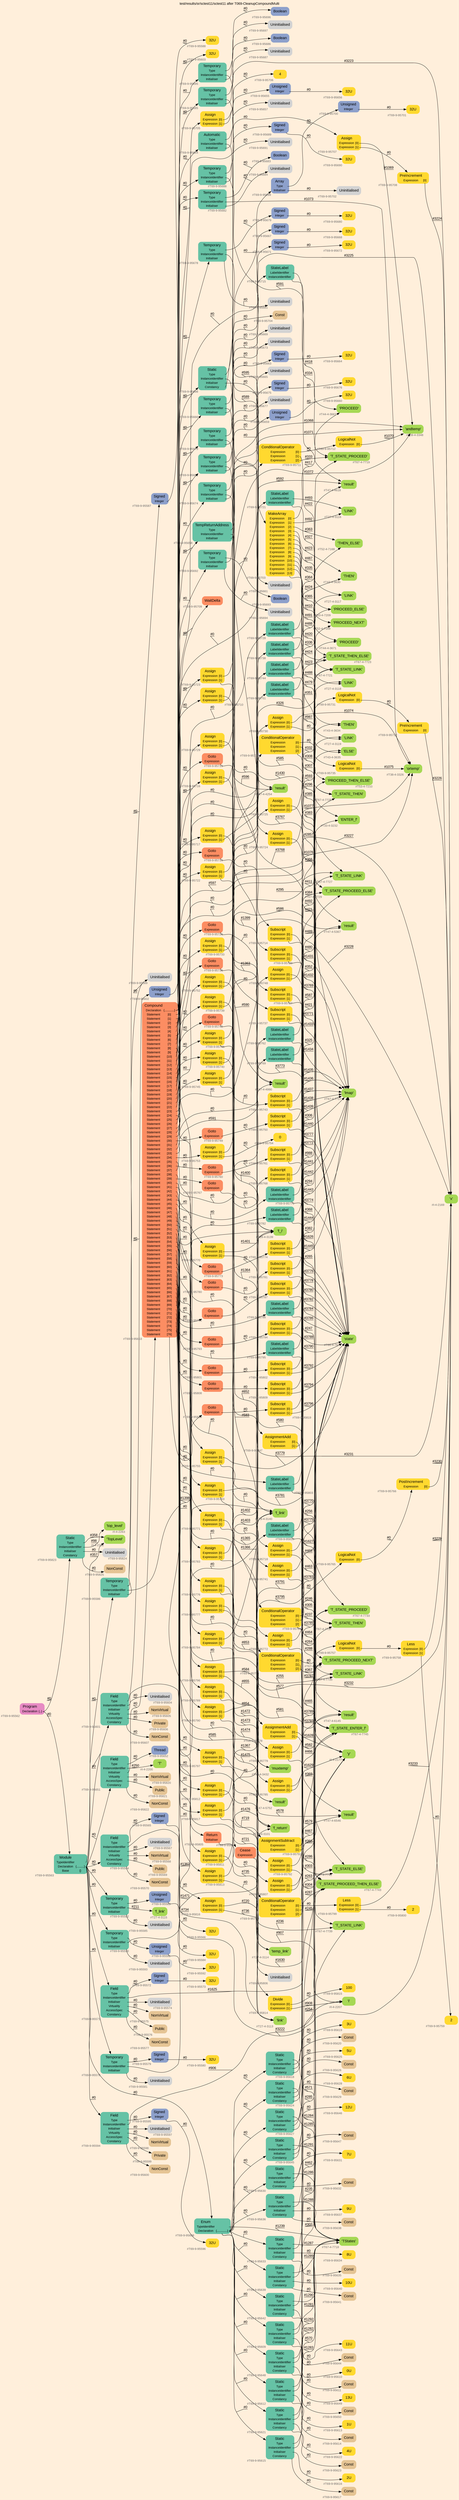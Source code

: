 digraph "test/results/sr/sctest11/sctest11 after T069-CleanupCompoundMulti" {
label = "test/results/sr/sctest11/sctest11 after T069-CleanupCompoundMulti"
labelloc = t
graph [
    rankdir = "LR"
    ranksep = 0.3
    bgcolor = antiquewhite1
    color = black
    fontcolor = black
    fontname = "Arial"
];
node [
    fontname = "Arial"
];
edge [
    fontname = "Arial"
];

// -------------------- node figure --------------------
// -------- block #T69-9-95562 ----------
"#T69-9-95562" [
    fillcolor = "/set28/4"
    xlabel = "#T69-9-95562"
    fontsize = "12"
    fontcolor = grey40
    shape = "plaintext"
    label = <<TABLE BORDER="0" CELLBORDER="0" CELLSPACING="0">
     <TR><TD><FONT COLOR="black" POINT-SIZE="15">Program</FONT></TD></TR>
     <TR><TD><FONT COLOR="black" POINT-SIZE="12">Declaration</FONT></TD><TD PORT="port0"><FONT COLOR="black" POINT-SIZE="12">{..}</FONT></TD></TR>
    </TABLE>>
    style = "rounded,filled"
];

// -------- block #T69-9-95563 ----------
"#T69-9-95563" [
    fillcolor = "/set28/1"
    xlabel = "#T69-9-95563"
    fontsize = "12"
    fontcolor = grey40
    shape = "plaintext"
    label = <<TABLE BORDER="0" CELLBORDER="0" CELLSPACING="0">
     <TR><TD><FONT COLOR="black" POINT-SIZE="15">Module</FONT></TD></TR>
     <TR><TD><FONT COLOR="black" POINT-SIZE="12">TypeIdentifier</FONT></TD><TD PORT="port0"></TD></TR>
     <TR><TD><FONT COLOR="black" POINT-SIZE="12">Declaration</FONT></TD><TD PORT="port1"><FONT COLOR="black" POINT-SIZE="12">{..........}</FONT></TD></TR>
     <TR><TD><FONT COLOR="black" POINT-SIZE="12">Base</FONT></TD><TD PORT="port2"><FONT COLOR="black" POINT-SIZE="12">{}</FONT></TD></TR>
    </TABLE>>
    style = "rounded,filled"
];

// -------- block #I-4-2162 ----------
"#I-4-2162" [
    fillcolor = "/set28/5"
    xlabel = "#I-4-2162"
    fontsize = "12"
    fontcolor = grey40
    shape = "plaintext"
    label = <<TABLE BORDER="0" CELLBORDER="0" CELLSPACING="0">
     <TR><TD><FONT COLOR="black" POINT-SIZE="15">'TopLevel'</FONT></TD></TR>
    </TABLE>>
    style = "rounded,filled"
];

// -------- block #T69-9-95564 ----------
"#T69-9-95564" [
    fillcolor = "/set28/1"
    xlabel = "#T69-9-95564"
    fontsize = "12"
    fontcolor = grey40
    shape = "plaintext"
    label = <<TABLE BORDER="0" CELLBORDER="0" CELLSPACING="0">
     <TR><TD><FONT COLOR="black" POINT-SIZE="15">Field</FONT></TD></TR>
     <TR><TD><FONT COLOR="black" POINT-SIZE="12">Type</FONT></TD><TD PORT="port0"></TD></TR>
     <TR><TD><FONT COLOR="black" POINT-SIZE="12">InstanceIdentifier</FONT></TD><TD PORT="port1"></TD></TR>
     <TR><TD><FONT COLOR="black" POINT-SIZE="12">Initialiser</FONT></TD><TD PORT="port2"></TD></TR>
     <TR><TD><FONT COLOR="black" POINT-SIZE="12">Virtuality</FONT></TD><TD PORT="port3"></TD></TR>
     <TR><TD><FONT COLOR="black" POINT-SIZE="12">AccessSpec</FONT></TD><TD PORT="port4"></TD></TR>
     <TR><TD><FONT COLOR="black" POINT-SIZE="12">Constancy</FONT></TD><TD PORT="port5"></TD></TR>
    </TABLE>>
    style = "rounded,filled"
];

// -------- block #T69-9-95565 ----------
"#T69-9-95565" [
    fillcolor = "/set28/3"
    xlabel = "#T69-9-95565"
    fontsize = "12"
    fontcolor = grey40
    shape = "plaintext"
    label = <<TABLE BORDER="0" CELLBORDER="0" CELLSPACING="0">
     <TR><TD><FONT COLOR="black" POINT-SIZE="15">Signed</FONT></TD></TR>
     <TR><TD><FONT COLOR="black" POINT-SIZE="12">Integer</FONT></TD><TD PORT="port0"></TD></TR>
    </TABLE>>
    style = "rounded,filled"
];

// -------- block #T69-9-95566 ----------
"#T69-9-95566" [
    fillcolor = "/set28/6"
    xlabel = "#T69-9-95566"
    fontsize = "12"
    fontcolor = grey40
    shape = "plaintext"
    label = <<TABLE BORDER="0" CELLBORDER="0" CELLSPACING="0">
     <TR><TD><FONT COLOR="black" POINT-SIZE="15">32U</FONT></TD></TR>
    </TABLE>>
    style = "rounded,filled"
];

// -------- block #I-4-2169 ----------
"#I-4-2169" [
    fillcolor = "/set28/5"
    xlabel = "#I-4-2169"
    fontsize = "12"
    fontcolor = grey40
    shape = "plaintext"
    label = <<TABLE BORDER="0" CELLBORDER="0" CELLSPACING="0">
     <TR><TD><FONT COLOR="black" POINT-SIZE="15">'x'</FONT></TD></TR>
    </TABLE>>
    style = "rounded,filled"
];

// -------- block #T69-9-95567 ----------
"#T69-9-95567" [
    xlabel = "#T69-9-95567"
    fontsize = "12"
    fontcolor = grey40
    shape = "plaintext"
    label = <<TABLE BORDER="0" CELLBORDER="0" CELLSPACING="0">
     <TR><TD><FONT COLOR="black" POINT-SIZE="15">Uninitialised</FONT></TD></TR>
    </TABLE>>
    style = "rounded,filled"
];

// -------- block #T69-9-95568 ----------
"#T69-9-95568" [
    fillcolor = "/set28/7"
    xlabel = "#T69-9-95568"
    fontsize = "12"
    fontcolor = grey40
    shape = "plaintext"
    label = <<TABLE BORDER="0" CELLBORDER="0" CELLSPACING="0">
     <TR><TD><FONT COLOR="black" POINT-SIZE="15">NonVirtual</FONT></TD></TR>
    </TABLE>>
    style = "rounded,filled"
];

// -------- block #T69-9-95569 ----------
"#T69-9-95569" [
    fillcolor = "/set28/7"
    xlabel = "#T69-9-95569"
    fontsize = "12"
    fontcolor = grey40
    shape = "plaintext"
    label = <<TABLE BORDER="0" CELLBORDER="0" CELLSPACING="0">
     <TR><TD><FONT COLOR="black" POINT-SIZE="15">Public</FONT></TD></TR>
    </TABLE>>
    style = "rounded,filled"
];

// -------- block #T69-9-95570 ----------
"#T69-9-95570" [
    fillcolor = "/set28/7"
    xlabel = "#T69-9-95570"
    fontsize = "12"
    fontcolor = grey40
    shape = "plaintext"
    label = <<TABLE BORDER="0" CELLBORDER="0" CELLSPACING="0">
     <TR><TD><FONT COLOR="black" POINT-SIZE="15">NonConst</FONT></TD></TR>
    </TABLE>>
    style = "rounded,filled"
];

// -------- block #T69-9-95571 ----------
"#T69-9-95571" [
    fillcolor = "/set28/1"
    xlabel = "#T69-9-95571"
    fontsize = "12"
    fontcolor = grey40
    shape = "plaintext"
    label = <<TABLE BORDER="0" CELLBORDER="0" CELLSPACING="0">
     <TR><TD><FONT COLOR="black" POINT-SIZE="15">Field</FONT></TD></TR>
     <TR><TD><FONT COLOR="black" POINT-SIZE="12">Type</FONT></TD><TD PORT="port0"></TD></TR>
     <TR><TD><FONT COLOR="black" POINT-SIZE="12">InstanceIdentifier</FONT></TD><TD PORT="port1"></TD></TR>
     <TR><TD><FONT COLOR="black" POINT-SIZE="12">Initialiser</FONT></TD><TD PORT="port2"></TD></TR>
     <TR><TD><FONT COLOR="black" POINT-SIZE="12">Virtuality</FONT></TD><TD PORT="port3"></TD></TR>
     <TR><TD><FONT COLOR="black" POINT-SIZE="12">AccessSpec</FONT></TD><TD PORT="port4"></TD></TR>
     <TR><TD><FONT COLOR="black" POINT-SIZE="12">Constancy</FONT></TD><TD PORT="port5"></TD></TR>
    </TABLE>>
    style = "rounded,filled"
];

// -------- block #T69-9-95572 ----------
"#T69-9-95572" [
    fillcolor = "/set28/3"
    xlabel = "#T69-9-95572"
    fontsize = "12"
    fontcolor = grey40
    shape = "plaintext"
    label = <<TABLE BORDER="0" CELLBORDER="0" CELLSPACING="0">
     <TR><TD><FONT COLOR="black" POINT-SIZE="15">Signed</FONT></TD></TR>
     <TR><TD><FONT COLOR="black" POINT-SIZE="12">Integer</FONT></TD><TD PORT="port0"></TD></TR>
    </TABLE>>
    style = "rounded,filled"
];

// -------- block #T69-9-95573 ----------
"#T69-9-95573" [
    fillcolor = "/set28/6"
    xlabel = "#T69-9-95573"
    fontsize = "12"
    fontcolor = grey40
    shape = "plaintext"
    label = <<TABLE BORDER="0" CELLBORDER="0" CELLSPACING="0">
     <TR><TD><FONT COLOR="black" POINT-SIZE="15">32U</FONT></TD></TR>
    </TABLE>>
    style = "rounded,filled"
];

// -------- block #I-4-2177 ----------
"#I-4-2177" [
    fillcolor = "/set28/5"
    xlabel = "#I-4-2177"
    fontsize = "12"
    fontcolor = grey40
    shape = "plaintext"
    label = <<TABLE BORDER="0" CELLBORDER="0" CELLSPACING="0">
     <TR><TD><FONT COLOR="black" POINT-SIZE="15">'y'</FONT></TD></TR>
    </TABLE>>
    style = "rounded,filled"
];

// -------- block #T69-9-95574 ----------
"#T69-9-95574" [
    xlabel = "#T69-9-95574"
    fontsize = "12"
    fontcolor = grey40
    shape = "plaintext"
    label = <<TABLE BORDER="0" CELLBORDER="0" CELLSPACING="0">
     <TR><TD><FONT COLOR="black" POINT-SIZE="15">Uninitialised</FONT></TD></TR>
    </TABLE>>
    style = "rounded,filled"
];

// -------- block #T69-9-95575 ----------
"#T69-9-95575" [
    fillcolor = "/set28/7"
    xlabel = "#T69-9-95575"
    fontsize = "12"
    fontcolor = grey40
    shape = "plaintext"
    label = <<TABLE BORDER="0" CELLBORDER="0" CELLSPACING="0">
     <TR><TD><FONT COLOR="black" POINT-SIZE="15">NonVirtual</FONT></TD></TR>
    </TABLE>>
    style = "rounded,filled"
];

// -------- block #T69-9-95576 ----------
"#T69-9-95576" [
    fillcolor = "/set28/7"
    xlabel = "#T69-9-95576"
    fontsize = "12"
    fontcolor = grey40
    shape = "plaintext"
    label = <<TABLE BORDER="0" CELLBORDER="0" CELLSPACING="0">
     <TR><TD><FONT COLOR="black" POINT-SIZE="15">Public</FONT></TD></TR>
    </TABLE>>
    style = "rounded,filled"
];

// -------- block #T69-9-95577 ----------
"#T69-9-95577" [
    fillcolor = "/set28/7"
    xlabel = "#T69-9-95577"
    fontsize = "12"
    fontcolor = grey40
    shape = "plaintext"
    label = <<TABLE BORDER="0" CELLBORDER="0" CELLSPACING="0">
     <TR><TD><FONT COLOR="black" POINT-SIZE="15">NonConst</FONT></TD></TR>
    </TABLE>>
    style = "rounded,filled"
];

// -------- block #T69-9-95578 ----------
"#T69-9-95578" [
    fillcolor = "/set28/1"
    xlabel = "#T69-9-95578"
    fontsize = "12"
    fontcolor = grey40
    shape = "plaintext"
    label = <<TABLE BORDER="0" CELLBORDER="0" CELLSPACING="0">
     <TR><TD><FONT COLOR="black" POINT-SIZE="15">Temporary</FONT></TD></TR>
     <TR><TD><FONT COLOR="black" POINT-SIZE="12">Type</FONT></TD><TD PORT="port0"></TD></TR>
     <TR><TD><FONT COLOR="black" POINT-SIZE="12">InstanceIdentifier</FONT></TD><TD PORT="port1"></TD></TR>
     <TR><TD><FONT COLOR="black" POINT-SIZE="12">Initialiser</FONT></TD><TD PORT="port2"></TD></TR>
    </TABLE>>
    style = "rounded,filled"
];

// -------- block #T69-9-95579 ----------
"#T69-9-95579" [
    fillcolor = "/set28/3"
    xlabel = "#T69-9-95579"
    fontsize = "12"
    fontcolor = grey40
    shape = "plaintext"
    label = <<TABLE BORDER="0" CELLBORDER="0" CELLSPACING="0">
     <TR><TD><FONT COLOR="black" POINT-SIZE="15">Signed</FONT></TD></TR>
     <TR><TD><FONT COLOR="black" POINT-SIZE="12">Integer</FONT></TD><TD PORT="port0"></TD></TR>
    </TABLE>>
    style = "rounded,filled"
];

// -------- block #T69-9-95580 ----------
"#T69-9-95580" [
    fillcolor = "/set28/6"
    xlabel = "#T69-9-95580"
    fontsize = "12"
    fontcolor = grey40
    shape = "plaintext"
    label = <<TABLE BORDER="0" CELLBORDER="0" CELLSPACING="0">
     <TR><TD><FONT COLOR="black" POINT-SIZE="15">32U</FONT></TD></TR>
    </TABLE>>
    style = "rounded,filled"
];

// -------- block #T26-4-3101 ----------
"#T26-4-3101" [
    fillcolor = "/set28/5"
    xlabel = "#T26-4-3101"
    fontsize = "12"
    fontcolor = grey40
    shape = "plaintext"
    label = <<TABLE BORDER="0" CELLBORDER="0" CELLSPACING="0">
     <TR><TD><FONT COLOR="black" POINT-SIZE="15">'f_return'</FONT></TD></TR>
    </TABLE>>
    style = "rounded,filled"
];

// -------- block #T69-9-95581 ----------
"#T69-9-95581" [
    xlabel = "#T69-9-95581"
    fontsize = "12"
    fontcolor = grey40
    shape = "plaintext"
    label = <<TABLE BORDER="0" CELLBORDER="0" CELLSPACING="0">
     <TR><TD><FONT COLOR="black" POINT-SIZE="15">Uninitialised</FONT></TD></TR>
    </TABLE>>
    style = "rounded,filled"
];

// -------- block #T69-9-95582 ----------
"#T69-9-95582" [
    fillcolor = "/set28/1"
    xlabel = "#T69-9-95582"
    fontsize = "12"
    fontcolor = grey40
    shape = "plaintext"
    label = <<TABLE BORDER="0" CELLBORDER="0" CELLSPACING="0">
     <TR><TD><FONT COLOR="black" POINT-SIZE="15">Temporary</FONT></TD></TR>
     <TR><TD><FONT COLOR="black" POINT-SIZE="12">Type</FONT></TD><TD PORT="port0"></TD></TR>
     <TR><TD><FONT COLOR="black" POINT-SIZE="12">InstanceIdentifier</FONT></TD><TD PORT="port1"></TD></TR>
     <TR><TD><FONT COLOR="black" POINT-SIZE="12">Initialiser</FONT></TD><TD PORT="port2"></TD></TR>
    </TABLE>>
    style = "rounded,filled"
];

// -------- block #T69-9-95583 ----------
"#T69-9-95583" [
    fillcolor = "/set28/3"
    xlabel = "#T69-9-95583"
    fontsize = "12"
    fontcolor = grey40
    shape = "plaintext"
    label = <<TABLE BORDER="0" CELLBORDER="0" CELLSPACING="0">
     <TR><TD><FONT COLOR="black" POINT-SIZE="15">Unsigned</FONT></TD></TR>
     <TR><TD><FONT COLOR="black" POINT-SIZE="12">Integer</FONT></TD><TD PORT="port0"></TD></TR>
    </TABLE>>
    style = "rounded,filled"
];

// -------- block #T69-9-95584 ----------
"#T69-9-95584" [
    fillcolor = "/set28/6"
    xlabel = "#T69-9-95584"
    fontsize = "12"
    fontcolor = grey40
    shape = "plaintext"
    label = <<TABLE BORDER="0" CELLBORDER="0" CELLSPACING="0">
     <TR><TD><FONT COLOR="black" POINT-SIZE="15">32U</FONT></TD></TR>
    </TABLE>>
    style = "rounded,filled"
];

// -------- block #T27-4-3115 ----------
"#T27-4-3115" [
    fillcolor = "/set28/5"
    xlabel = "#T27-4-3115"
    fontsize = "12"
    fontcolor = grey40
    shape = "plaintext"
    label = <<TABLE BORDER="0" CELLBORDER="0" CELLSPACING="0">
     <TR><TD><FONT COLOR="black" POINT-SIZE="15">'f_link'</FONT></TD></TR>
    </TABLE>>
    style = "rounded,filled"
];

// -------- block #T69-9-95585 ----------
"#T69-9-95585" [
    xlabel = "#T69-9-95585"
    fontsize = "12"
    fontcolor = grey40
    shape = "plaintext"
    label = <<TABLE BORDER="0" CELLBORDER="0" CELLSPACING="0">
     <TR><TD><FONT COLOR="black" POINT-SIZE="15">Uninitialised</FONT></TD></TR>
    </TABLE>>
    style = "rounded,filled"
];

// -------- block #T69-9-95586 ----------
"#T69-9-95586" [
    fillcolor = "/set28/1"
    xlabel = "#T69-9-95586"
    fontsize = "12"
    fontcolor = grey40
    shape = "plaintext"
    label = <<TABLE BORDER="0" CELLBORDER="0" CELLSPACING="0">
     <TR><TD><FONT COLOR="black" POINT-SIZE="15">Temporary</FONT></TD></TR>
     <TR><TD><FONT COLOR="black" POINT-SIZE="12">Type</FONT></TD><TD PORT="port0"></TD></TR>
     <TR><TD><FONT COLOR="black" POINT-SIZE="12">InstanceIdentifier</FONT></TD><TD PORT="port1"></TD></TR>
     <TR><TD><FONT COLOR="black" POINT-SIZE="12">Initialiser</FONT></TD><TD PORT="port2"></TD></TR>
    </TABLE>>
    style = "rounded,filled"
];

// -------- block #T69-9-95587 ----------
"#T69-9-95587" [
    fillcolor = "/set28/3"
    xlabel = "#T69-9-95587"
    fontsize = "12"
    fontcolor = grey40
    shape = "plaintext"
    label = <<TABLE BORDER="0" CELLBORDER="0" CELLSPACING="0">
     <TR><TD><FONT COLOR="black" POINT-SIZE="15">Signed</FONT></TD></TR>
     <TR><TD><FONT COLOR="black" POINT-SIZE="12">Integer</FONT></TD><TD PORT="port0"></TD></TR>
    </TABLE>>
    style = "rounded,filled"
];

// -------- block #T69-9-95588 ----------
"#T69-9-95588" [
    fillcolor = "/set28/6"
    xlabel = "#T69-9-95588"
    fontsize = "12"
    fontcolor = grey40
    shape = "plaintext"
    label = <<TABLE BORDER="0" CELLBORDER="0" CELLSPACING="0">
     <TR><TD><FONT COLOR="black" POINT-SIZE="15">32U</FONT></TD></TR>
    </TABLE>>
    style = "rounded,filled"
];

// -------- block #T28-4-3139 ----------
"#T28-4-3139" [
    fillcolor = "/set28/5"
    xlabel = "#T28-4-3139"
    fontsize = "12"
    fontcolor = grey40
    shape = "plaintext"
    label = <<TABLE BORDER="0" CELLBORDER="0" CELLSPACING="0">
     <TR><TD><FONT COLOR="black" POINT-SIZE="15">'f_i'</FONT></TD></TR>
    </TABLE>>
    style = "rounded,filled"
];

// -------- block #T69-9-95589 ----------
"#T69-9-95589" [
    xlabel = "#T69-9-95589"
    fontsize = "12"
    fontcolor = grey40
    shape = "plaintext"
    label = <<TABLE BORDER="0" CELLBORDER="0" CELLSPACING="0">
     <TR><TD><FONT COLOR="black" POINT-SIZE="15">Uninitialised</FONT></TD></TR>
    </TABLE>>
    style = "rounded,filled"
];

// -------- block #T69-9-95590 ----------
"#T69-9-95590" [
    fillcolor = "/set28/1"
    xlabel = "#T69-9-95590"
    fontsize = "12"
    fontcolor = grey40
    shape = "plaintext"
    label = <<TABLE BORDER="0" CELLBORDER="0" CELLSPACING="0">
     <TR><TD><FONT COLOR="black" POINT-SIZE="15">Temporary</FONT></TD></TR>
     <TR><TD><FONT COLOR="black" POINT-SIZE="12">Type</FONT></TD><TD PORT="port0"></TD></TR>
     <TR><TD><FONT COLOR="black" POINT-SIZE="12">InstanceIdentifier</FONT></TD><TD PORT="port1"></TD></TR>
     <TR><TD><FONT COLOR="black" POINT-SIZE="12">Initialiser</FONT></TD><TD PORT="port2"></TD></TR>
    </TABLE>>
    style = "rounded,filled"
];

// -------- block #T69-9-95591 ----------
"#T69-9-95591" [
    fillcolor = "/set28/3"
    xlabel = "#T69-9-95591"
    fontsize = "12"
    fontcolor = grey40
    shape = "plaintext"
    label = <<TABLE BORDER="0" CELLBORDER="0" CELLSPACING="0">
     <TR><TD><FONT COLOR="black" POINT-SIZE="15">Unsigned</FONT></TD></TR>
     <TR><TD><FONT COLOR="black" POINT-SIZE="12">Integer</FONT></TD><TD PORT="port0"></TD></TR>
    </TABLE>>
    style = "rounded,filled"
];

// -------- block #T69-9-95592 ----------
"#T69-9-95592" [
    fillcolor = "/set28/6"
    xlabel = "#T69-9-95592"
    fontsize = "12"
    fontcolor = grey40
    shape = "plaintext"
    label = <<TABLE BORDER="0" CELLBORDER="0" CELLSPACING="0">
     <TR><TD><FONT COLOR="black" POINT-SIZE="15">32U</FONT></TD></TR>
    </TABLE>>
    style = "rounded,filled"
];

// -------- block #T28-4-3140 ----------
"#T28-4-3140" [
    fillcolor = "/set28/5"
    xlabel = "#T28-4-3140"
    fontsize = "12"
    fontcolor = grey40
    shape = "plaintext"
    label = <<TABLE BORDER="0" CELLBORDER="0" CELLSPACING="0">
     <TR><TD><FONT COLOR="black" POINT-SIZE="15">'f_link'</FONT></TD></TR>
    </TABLE>>
    style = "rounded,filled"
];

// -------- block #T69-9-95593 ----------
"#T69-9-95593" [
    xlabel = "#T69-9-95593"
    fontsize = "12"
    fontcolor = grey40
    shape = "plaintext"
    label = <<TABLE BORDER="0" CELLBORDER="0" CELLSPACING="0">
     <TR><TD><FONT COLOR="black" POINT-SIZE="15">Uninitialised</FONT></TD></TR>
    </TABLE>>
    style = "rounded,filled"
];

// -------- block #T69-9-95594 ----------
"#T69-9-95594" [
    fillcolor = "/set28/1"
    xlabel = "#T69-9-95594"
    fontsize = "12"
    fontcolor = grey40
    shape = "plaintext"
    label = <<TABLE BORDER="0" CELLBORDER="0" CELLSPACING="0">
     <TR><TD><FONT COLOR="black" POINT-SIZE="15">Field</FONT></TD></TR>
     <TR><TD><FONT COLOR="black" POINT-SIZE="12">Type</FONT></TD><TD PORT="port0"></TD></TR>
     <TR><TD><FONT COLOR="black" POINT-SIZE="12">InstanceIdentifier</FONT></TD><TD PORT="port1"></TD></TR>
     <TR><TD><FONT COLOR="black" POINT-SIZE="12">Initialiser</FONT></TD><TD PORT="port2"></TD></TR>
     <TR><TD><FONT COLOR="black" POINT-SIZE="12">Virtuality</FONT></TD><TD PORT="port3"></TD></TR>
     <TR><TD><FONT COLOR="black" POINT-SIZE="12">AccessSpec</FONT></TD><TD PORT="port4"></TD></TR>
     <TR><TD><FONT COLOR="black" POINT-SIZE="12">Constancy</FONT></TD><TD PORT="port5"></TD></TR>
    </TABLE>>
    style = "rounded,filled"
];

// -------- block #T69-9-95595 ----------
"#T69-9-95595" [
    fillcolor = "/set28/3"
    xlabel = "#T69-9-95595"
    fontsize = "12"
    fontcolor = grey40
    shape = "plaintext"
    label = <<TABLE BORDER="0" CELLBORDER="0" CELLSPACING="0">
     <TR><TD><FONT COLOR="black" POINT-SIZE="15">Signed</FONT></TD></TR>
     <TR><TD><FONT COLOR="black" POINT-SIZE="12">Integer</FONT></TD><TD PORT="port0"></TD></TR>
    </TABLE>>
    style = "rounded,filled"
];

// -------- block #T69-9-95596 ----------
"#T69-9-95596" [
    fillcolor = "/set28/6"
    xlabel = "#T69-9-95596"
    fontsize = "12"
    fontcolor = grey40
    shape = "plaintext"
    label = <<TABLE BORDER="0" CELLBORDER="0" CELLSPACING="0">
     <TR><TD><FONT COLOR="black" POINT-SIZE="15">32U</FONT></TD></TR>
    </TABLE>>
    style = "rounded,filled"
];

// -------- block #I-4-2207 ----------
"#I-4-2207" [
    fillcolor = "/set28/5"
    xlabel = "#I-4-2207"
    fontsize = "12"
    fontcolor = grey40
    shape = "plaintext"
    label = <<TABLE BORDER="0" CELLBORDER="0" CELLSPACING="0">
     <TR><TD><FONT COLOR="black" POINT-SIZE="15">'i'</FONT></TD></TR>
    </TABLE>>
    style = "rounded,filled"
];

// -------- block #T69-9-95597 ----------
"#T69-9-95597" [
    xlabel = "#T69-9-95597"
    fontsize = "12"
    fontcolor = grey40
    shape = "plaintext"
    label = <<TABLE BORDER="0" CELLBORDER="0" CELLSPACING="0">
     <TR><TD><FONT COLOR="black" POINT-SIZE="15">Uninitialised</FONT></TD></TR>
    </TABLE>>
    style = "rounded,filled"
];

// -------- block #T69-9-95598 ----------
"#T69-9-95598" [
    fillcolor = "/set28/7"
    xlabel = "#T69-9-95598"
    fontsize = "12"
    fontcolor = grey40
    shape = "plaintext"
    label = <<TABLE BORDER="0" CELLBORDER="0" CELLSPACING="0">
     <TR><TD><FONT COLOR="black" POINT-SIZE="15">NonVirtual</FONT></TD></TR>
    </TABLE>>
    style = "rounded,filled"
];

// -------- block #T69-9-95599 ----------
"#T69-9-95599" [
    fillcolor = "/set28/7"
    xlabel = "#T69-9-95599"
    fontsize = "12"
    fontcolor = grey40
    shape = "plaintext"
    label = <<TABLE BORDER="0" CELLBORDER="0" CELLSPACING="0">
     <TR><TD><FONT COLOR="black" POINT-SIZE="15">Private</FONT></TD></TR>
    </TABLE>>
    style = "rounded,filled"
];

// -------- block #T69-9-95600 ----------
"#T69-9-95600" [
    fillcolor = "/set28/7"
    xlabel = "#T69-9-95600"
    fontsize = "12"
    fontcolor = grey40
    shape = "plaintext"
    label = <<TABLE BORDER="0" CELLBORDER="0" CELLSPACING="0">
     <TR><TD><FONT COLOR="black" POINT-SIZE="15">NonConst</FONT></TD></TR>
    </TABLE>>
    style = "rounded,filled"
];

// -------- block #T69-9-95601 ----------
"#T69-9-95601" [
    fillcolor = "/set28/1"
    xlabel = "#T69-9-95601"
    fontsize = "12"
    fontcolor = grey40
    shape = "plaintext"
    label = <<TABLE BORDER="0" CELLBORDER="0" CELLSPACING="0">
     <TR><TD><FONT COLOR="black" POINT-SIZE="15">Field</FONT></TD></TR>
     <TR><TD><FONT COLOR="black" POINT-SIZE="12">Type</FONT></TD><TD PORT="port0"></TD></TR>
     <TR><TD><FONT COLOR="black" POINT-SIZE="12">InstanceIdentifier</FONT></TD><TD PORT="port1"></TD></TR>
     <TR><TD><FONT COLOR="black" POINT-SIZE="12">Initialiser</FONT></TD><TD PORT="port2"></TD></TR>
     <TR><TD><FONT COLOR="black" POINT-SIZE="12">Virtuality</FONT></TD><TD PORT="port3"></TD></TR>
     <TR><TD><FONT COLOR="black" POINT-SIZE="12">AccessSpec</FONT></TD><TD PORT="port4"></TD></TR>
     <TR><TD><FONT COLOR="black" POINT-SIZE="12">Constancy</FONT></TD><TD PORT="port5"></TD></TR>
    </TABLE>>
    style = "rounded,filled"
];

// -------- block #T69-9-95602 ----------
"#T69-9-95602" [
    fillcolor = "/set28/3"
    xlabel = "#T69-9-95602"
    fontsize = "12"
    fontcolor = grey40
    shape = "plaintext"
    label = <<TABLE BORDER="0" CELLBORDER="0" CELLSPACING="0">
     <TR><TD><FONT COLOR="black" POINT-SIZE="15">Unsigned</FONT></TD></TR>
     <TR><TD><FONT COLOR="black" POINT-SIZE="12">Integer</FONT></TD><TD PORT="port0"></TD></TR>
    </TABLE>>
    style = "rounded,filled"
];

// -------- block #T69-9-95603 ----------
"#T69-9-95603" [
    fillcolor = "/set28/6"
    xlabel = "#T69-9-95603"
    fontsize = "12"
    fontcolor = grey40
    shape = "plaintext"
    label = <<TABLE BORDER="0" CELLBORDER="0" CELLSPACING="0">
     <TR><TD><FONT COLOR="black" POINT-SIZE="15">32U</FONT></TD></TR>
    </TABLE>>
    style = "rounded,filled"
];

// -------- block #T27-4-3113 ----------
"#T27-4-3113" [
    fillcolor = "/set28/5"
    xlabel = "#T27-4-3113"
    fontsize = "12"
    fontcolor = grey40
    shape = "plaintext"
    label = <<TABLE BORDER="0" CELLBORDER="0" CELLSPACING="0">
     <TR><TD><FONT COLOR="black" POINT-SIZE="15">'link'</FONT></TD></TR>
    </TABLE>>
    style = "rounded,filled"
];

// -------- block #T69-9-95604 ----------
"#T69-9-95604" [
    xlabel = "#T69-9-95604"
    fontsize = "12"
    fontcolor = grey40
    shape = "plaintext"
    label = <<TABLE BORDER="0" CELLBORDER="0" CELLSPACING="0">
     <TR><TD><FONT COLOR="black" POINT-SIZE="15">Uninitialised</FONT></TD></TR>
    </TABLE>>
    style = "rounded,filled"
];

// -------- block #T69-9-95605 ----------
"#T69-9-95605" [
    fillcolor = "/set28/7"
    xlabel = "#T69-9-95605"
    fontsize = "12"
    fontcolor = grey40
    shape = "plaintext"
    label = <<TABLE BORDER="0" CELLBORDER="0" CELLSPACING="0">
     <TR><TD><FONT COLOR="black" POINT-SIZE="15">NonVirtual</FONT></TD></TR>
    </TABLE>>
    style = "rounded,filled"
];

// -------- block #T69-9-95606 ----------
"#T69-9-95606" [
    fillcolor = "/set28/7"
    xlabel = "#T69-9-95606"
    fontsize = "12"
    fontcolor = grey40
    shape = "plaintext"
    label = <<TABLE BORDER="0" CELLBORDER="0" CELLSPACING="0">
     <TR><TD><FONT COLOR="black" POINT-SIZE="15">Private</FONT></TD></TR>
    </TABLE>>
    style = "rounded,filled"
];

// -------- block #T69-9-95607 ----------
"#T69-9-95607" [
    fillcolor = "/set28/7"
    xlabel = "#T69-9-95607"
    fontsize = "12"
    fontcolor = grey40
    shape = "plaintext"
    label = <<TABLE BORDER="0" CELLBORDER="0" CELLSPACING="0">
     <TR><TD><FONT COLOR="black" POINT-SIZE="15">NonConst</FONT></TD></TR>
    </TABLE>>
    style = "rounded,filled"
];

// -------- block #T69-9-95608 ----------
"#T69-9-95608" [
    fillcolor = "/set28/1"
    xlabel = "#T69-9-95608"
    fontsize = "12"
    fontcolor = grey40
    shape = "plaintext"
    label = <<TABLE BORDER="0" CELLBORDER="0" CELLSPACING="0">
     <TR><TD><FONT COLOR="black" POINT-SIZE="15">Enum</FONT></TD></TR>
     <TR><TD><FONT COLOR="black" POINT-SIZE="12">TypeIdentifier</FONT></TD><TD PORT="port0"></TD></TR>
     <TR><TD><FONT COLOR="black" POINT-SIZE="12">Declaration</FONT></TD><TD PORT="port1"><FONT COLOR="black" POINT-SIZE="12">{..............}</FONT></TD></TR>
    </TABLE>>
    style = "rounded,filled"
];

// -------- block #T67-4-7718 ----------
"#T67-4-7718" [
    fillcolor = "/set28/5"
    xlabel = "#T67-4-7718"
    fontsize = "12"
    fontcolor = grey40
    shape = "plaintext"
    label = <<TABLE BORDER="0" CELLBORDER="0" CELLSPACING="0">
     <TR><TD><FONT COLOR="black" POINT-SIZE="15">'TStates'</FONT></TD></TR>
    </TABLE>>
    style = "rounded,filled"
];

// -------- block #T69-9-95609 ----------
"#T69-9-95609" [
    fillcolor = "/set28/1"
    xlabel = "#T69-9-95609"
    fontsize = "12"
    fontcolor = grey40
    shape = "plaintext"
    label = <<TABLE BORDER="0" CELLBORDER="0" CELLSPACING="0">
     <TR><TD><FONT COLOR="black" POINT-SIZE="15">Static</FONT></TD></TR>
     <TR><TD><FONT COLOR="black" POINT-SIZE="12">Type</FONT></TD><TD PORT="port0"></TD></TR>
     <TR><TD><FONT COLOR="black" POINT-SIZE="12">InstanceIdentifier</FONT></TD><TD PORT="port1"></TD></TR>
     <TR><TD><FONT COLOR="black" POINT-SIZE="12">Initialiser</FONT></TD><TD PORT="port2"></TD></TR>
     <TR><TD><FONT COLOR="black" POINT-SIZE="12">Constancy</FONT></TD><TD PORT="port3"></TD></TR>
    </TABLE>>
    style = "rounded,filled"
];

// -------- block #T67-4-7719 ----------
"#T67-4-7719" [
    fillcolor = "/set28/5"
    xlabel = "#T67-4-7719"
    fontsize = "12"
    fontcolor = grey40
    shape = "plaintext"
    label = <<TABLE BORDER="0" CELLBORDER="0" CELLSPACING="0">
     <TR><TD><FONT COLOR="black" POINT-SIZE="15">'T_STATE_PROCEED'</FONT></TD></TR>
    </TABLE>>
    style = "rounded,filled"
];

// -------- block #T69-9-95610 ----------
"#T69-9-95610" [
    fillcolor = "/set28/6"
    xlabel = "#T69-9-95610"
    fontsize = "12"
    fontcolor = grey40
    shape = "plaintext"
    label = <<TABLE BORDER="0" CELLBORDER="0" CELLSPACING="0">
     <TR><TD><FONT COLOR="black" POINT-SIZE="15">0U</FONT></TD></TR>
    </TABLE>>
    style = "rounded,filled"
];

// -------- block #T69-9-95611 ----------
"#T69-9-95611" [
    fillcolor = "/set28/7"
    xlabel = "#T69-9-95611"
    fontsize = "12"
    fontcolor = grey40
    shape = "plaintext"
    label = <<TABLE BORDER="0" CELLBORDER="0" CELLSPACING="0">
     <TR><TD><FONT COLOR="black" POINT-SIZE="15">Const</FONT></TD></TR>
    </TABLE>>
    style = "rounded,filled"
];

// -------- block #T69-9-95612 ----------
"#T69-9-95612" [
    fillcolor = "/set28/1"
    xlabel = "#T69-9-95612"
    fontsize = "12"
    fontcolor = grey40
    shape = "plaintext"
    label = <<TABLE BORDER="0" CELLBORDER="0" CELLSPACING="0">
     <TR><TD><FONT COLOR="black" POINT-SIZE="15">Static</FONT></TD></TR>
     <TR><TD><FONT COLOR="black" POINT-SIZE="12">Type</FONT></TD><TD PORT="port0"></TD></TR>
     <TR><TD><FONT COLOR="black" POINT-SIZE="12">InstanceIdentifier</FONT></TD><TD PORT="port1"></TD></TR>
     <TR><TD><FONT COLOR="black" POINT-SIZE="12">Initialiser</FONT></TD><TD PORT="port2"></TD></TR>
     <TR><TD><FONT COLOR="black" POINT-SIZE="12">Constancy</FONT></TD><TD PORT="port3"></TD></TR>
    </TABLE>>
    style = "rounded,filled"
];

// -------- block #T67-4-7721 ----------
"#T67-4-7721" [
    fillcolor = "/set28/5"
    xlabel = "#T67-4-7721"
    fontsize = "12"
    fontcolor = grey40
    shape = "plaintext"
    label = <<TABLE BORDER="0" CELLBORDER="0" CELLSPACING="0">
     <TR><TD><FONT COLOR="black" POINT-SIZE="15">'T_STATE_LINK'</FONT></TD></TR>
    </TABLE>>
    style = "rounded,filled"
];

// -------- block #T69-9-95613 ----------
"#T69-9-95613" [
    fillcolor = "/set28/6"
    xlabel = "#T69-9-95613"
    fontsize = "12"
    fontcolor = grey40
    shape = "plaintext"
    label = <<TABLE BORDER="0" CELLBORDER="0" CELLSPACING="0">
     <TR><TD><FONT COLOR="black" POINT-SIZE="15">1U</FONT></TD></TR>
    </TABLE>>
    style = "rounded,filled"
];

// -------- block #T69-9-95614 ----------
"#T69-9-95614" [
    fillcolor = "/set28/7"
    xlabel = "#T69-9-95614"
    fontsize = "12"
    fontcolor = grey40
    shape = "plaintext"
    label = <<TABLE BORDER="0" CELLBORDER="0" CELLSPACING="0">
     <TR><TD><FONT COLOR="black" POINT-SIZE="15">Const</FONT></TD></TR>
    </TABLE>>
    style = "rounded,filled"
];

// -------- block #T69-9-95615 ----------
"#T69-9-95615" [
    fillcolor = "/set28/1"
    xlabel = "#T69-9-95615"
    fontsize = "12"
    fontcolor = grey40
    shape = "plaintext"
    label = <<TABLE BORDER="0" CELLBORDER="0" CELLSPACING="0">
     <TR><TD><FONT COLOR="black" POINT-SIZE="15">Static</FONT></TD></TR>
     <TR><TD><FONT COLOR="black" POINT-SIZE="12">Type</FONT></TD><TD PORT="port0"></TD></TR>
     <TR><TD><FONT COLOR="black" POINT-SIZE="12">InstanceIdentifier</FONT></TD><TD PORT="port1"></TD></TR>
     <TR><TD><FONT COLOR="black" POINT-SIZE="12">Initialiser</FONT></TD><TD PORT="port2"></TD></TR>
     <TR><TD><FONT COLOR="black" POINT-SIZE="12">Constancy</FONT></TD><TD PORT="port3"></TD></TR>
    </TABLE>>
    style = "rounded,filled"
];

// -------- block #T67-4-7723 ----------
"#T67-4-7723" [
    fillcolor = "/set28/5"
    xlabel = "#T67-4-7723"
    fontsize = "12"
    fontcolor = grey40
    shape = "plaintext"
    label = <<TABLE BORDER="0" CELLBORDER="0" CELLSPACING="0">
     <TR><TD><FONT COLOR="black" POINT-SIZE="15">'T_STATE_THEN_ELSE'</FONT></TD></TR>
    </TABLE>>
    style = "rounded,filled"
];

// -------- block #T69-9-95616 ----------
"#T69-9-95616" [
    fillcolor = "/set28/6"
    xlabel = "#T69-9-95616"
    fontsize = "12"
    fontcolor = grey40
    shape = "plaintext"
    label = <<TABLE BORDER="0" CELLBORDER="0" CELLSPACING="0">
     <TR><TD><FONT COLOR="black" POINT-SIZE="15">2U</FONT></TD></TR>
    </TABLE>>
    style = "rounded,filled"
];

// -------- block #T69-9-95617 ----------
"#T69-9-95617" [
    fillcolor = "/set28/7"
    xlabel = "#T69-9-95617"
    fontsize = "12"
    fontcolor = grey40
    shape = "plaintext"
    label = <<TABLE BORDER="0" CELLBORDER="0" CELLSPACING="0">
     <TR><TD><FONT COLOR="black" POINT-SIZE="15">Const</FONT></TD></TR>
    </TABLE>>
    style = "rounded,filled"
];

// -------- block #T69-9-95618 ----------
"#T69-9-95618" [
    fillcolor = "/set28/1"
    xlabel = "#T69-9-95618"
    fontsize = "12"
    fontcolor = grey40
    shape = "plaintext"
    label = <<TABLE BORDER="0" CELLBORDER="0" CELLSPACING="0">
     <TR><TD><FONT COLOR="black" POINT-SIZE="15">Static</FONT></TD></TR>
     <TR><TD><FONT COLOR="black" POINT-SIZE="12">Type</FONT></TD><TD PORT="port0"></TD></TR>
     <TR><TD><FONT COLOR="black" POINT-SIZE="12">InstanceIdentifier</FONT></TD><TD PORT="port1"></TD></TR>
     <TR><TD><FONT COLOR="black" POINT-SIZE="12">Initialiser</FONT></TD><TD PORT="port2"></TD></TR>
     <TR><TD><FONT COLOR="black" POINT-SIZE="12">Constancy</FONT></TD><TD PORT="port3"></TD></TR>
    </TABLE>>
    style = "rounded,filled"
];

// -------- block #T67-4-7725 ----------
"#T67-4-7725" [
    fillcolor = "/set28/5"
    xlabel = "#T67-4-7725"
    fontsize = "12"
    fontcolor = grey40
    shape = "plaintext"
    label = <<TABLE BORDER="0" CELLBORDER="0" CELLSPACING="0">
     <TR><TD><FONT COLOR="black" POINT-SIZE="15">'T_STATE_THEN'</FONT></TD></TR>
    </TABLE>>
    style = "rounded,filled"
];

// -------- block #T69-9-95619 ----------
"#T69-9-95619" [
    fillcolor = "/set28/6"
    xlabel = "#T69-9-95619"
    fontsize = "12"
    fontcolor = grey40
    shape = "plaintext"
    label = <<TABLE BORDER="0" CELLBORDER="0" CELLSPACING="0">
     <TR><TD><FONT COLOR="black" POINT-SIZE="15">3U</FONT></TD></TR>
    </TABLE>>
    style = "rounded,filled"
];

// -------- block #T69-9-95620 ----------
"#T69-9-95620" [
    fillcolor = "/set28/7"
    xlabel = "#T69-9-95620"
    fontsize = "12"
    fontcolor = grey40
    shape = "plaintext"
    label = <<TABLE BORDER="0" CELLBORDER="0" CELLSPACING="0">
     <TR><TD><FONT COLOR="black" POINT-SIZE="15">Const</FONT></TD></TR>
    </TABLE>>
    style = "rounded,filled"
];

// -------- block #T69-9-95621 ----------
"#T69-9-95621" [
    fillcolor = "/set28/1"
    xlabel = "#T69-9-95621"
    fontsize = "12"
    fontcolor = grey40
    shape = "plaintext"
    label = <<TABLE BORDER="0" CELLBORDER="0" CELLSPACING="0">
     <TR><TD><FONT COLOR="black" POINT-SIZE="15">Static</FONT></TD></TR>
     <TR><TD><FONT COLOR="black" POINT-SIZE="12">Type</FONT></TD><TD PORT="port0"></TD></TR>
     <TR><TD><FONT COLOR="black" POINT-SIZE="12">InstanceIdentifier</FONT></TD><TD PORT="port1"></TD></TR>
     <TR><TD><FONT COLOR="black" POINT-SIZE="12">Initialiser</FONT></TD><TD PORT="port2"></TD></TR>
     <TR><TD><FONT COLOR="black" POINT-SIZE="12">Constancy</FONT></TD><TD PORT="port3"></TD></TR>
    </TABLE>>
    style = "rounded,filled"
];

// -------- block #T67-4-7727 ----------
"#T67-4-7727" [
    fillcolor = "/set28/5"
    xlabel = "#T67-4-7727"
    fontsize = "12"
    fontcolor = grey40
    shape = "plaintext"
    label = <<TABLE BORDER="0" CELLBORDER="0" CELLSPACING="0">
     <TR><TD><FONT COLOR="black" POINT-SIZE="15">'T_STATE_LINK'</FONT></TD></TR>
    </TABLE>>
    style = "rounded,filled"
];

// -------- block #T69-9-95622 ----------
"#T69-9-95622" [
    fillcolor = "/set28/6"
    xlabel = "#T69-9-95622"
    fontsize = "12"
    fontcolor = grey40
    shape = "plaintext"
    label = <<TABLE BORDER="0" CELLBORDER="0" CELLSPACING="0">
     <TR><TD><FONT COLOR="black" POINT-SIZE="15">4U</FONT></TD></TR>
    </TABLE>>
    style = "rounded,filled"
];

// -------- block #T69-9-95623 ----------
"#T69-9-95623" [
    fillcolor = "/set28/7"
    xlabel = "#T69-9-95623"
    fontsize = "12"
    fontcolor = grey40
    shape = "plaintext"
    label = <<TABLE BORDER="0" CELLBORDER="0" CELLSPACING="0">
     <TR><TD><FONT COLOR="black" POINT-SIZE="15">Const</FONT></TD></TR>
    </TABLE>>
    style = "rounded,filled"
];

// -------- block #T69-9-95624 ----------
"#T69-9-95624" [
    fillcolor = "/set28/1"
    xlabel = "#T69-9-95624"
    fontsize = "12"
    fontcolor = grey40
    shape = "plaintext"
    label = <<TABLE BORDER="0" CELLBORDER="0" CELLSPACING="0">
     <TR><TD><FONT COLOR="black" POINT-SIZE="15">Static</FONT></TD></TR>
     <TR><TD><FONT COLOR="black" POINT-SIZE="12">Type</FONT></TD><TD PORT="port0"></TD></TR>
     <TR><TD><FONT COLOR="black" POINT-SIZE="12">InstanceIdentifier</FONT></TD><TD PORT="port1"></TD></TR>
     <TR><TD><FONT COLOR="black" POINT-SIZE="12">Initialiser</FONT></TD><TD PORT="port2"></TD></TR>
     <TR><TD><FONT COLOR="black" POINT-SIZE="12">Constancy</FONT></TD><TD PORT="port3"></TD></TR>
    </TABLE>>
    style = "rounded,filled"
];

// -------- block #T67-4-7729 ----------
"#T67-4-7729" [
    fillcolor = "/set28/5"
    xlabel = "#T67-4-7729"
    fontsize = "12"
    fontcolor = grey40
    shape = "plaintext"
    label = <<TABLE BORDER="0" CELLBORDER="0" CELLSPACING="0">
     <TR><TD><FONT COLOR="black" POINT-SIZE="15">'T_STATE_PROCEED_ELSE'</FONT></TD></TR>
    </TABLE>>
    style = "rounded,filled"
];

// -------- block #T69-9-95625 ----------
"#T69-9-95625" [
    fillcolor = "/set28/6"
    xlabel = "#T69-9-95625"
    fontsize = "12"
    fontcolor = grey40
    shape = "plaintext"
    label = <<TABLE BORDER="0" CELLBORDER="0" CELLSPACING="0">
     <TR><TD><FONT COLOR="black" POINT-SIZE="15">5U</FONT></TD></TR>
    </TABLE>>
    style = "rounded,filled"
];

// -------- block #T69-9-95626 ----------
"#T69-9-95626" [
    fillcolor = "/set28/7"
    xlabel = "#T69-9-95626"
    fontsize = "12"
    fontcolor = grey40
    shape = "plaintext"
    label = <<TABLE BORDER="0" CELLBORDER="0" CELLSPACING="0">
     <TR><TD><FONT COLOR="black" POINT-SIZE="15">Const</FONT></TD></TR>
    </TABLE>>
    style = "rounded,filled"
];

// -------- block #T69-9-95627 ----------
"#T69-9-95627" [
    fillcolor = "/set28/1"
    xlabel = "#T69-9-95627"
    fontsize = "12"
    fontcolor = grey40
    shape = "plaintext"
    label = <<TABLE BORDER="0" CELLBORDER="0" CELLSPACING="0">
     <TR><TD><FONT COLOR="black" POINT-SIZE="15">Static</FONT></TD></TR>
     <TR><TD><FONT COLOR="black" POINT-SIZE="12">Type</FONT></TD><TD PORT="port0"></TD></TR>
     <TR><TD><FONT COLOR="black" POINT-SIZE="12">InstanceIdentifier</FONT></TD><TD PORT="port1"></TD></TR>
     <TR><TD><FONT COLOR="black" POINT-SIZE="12">Initialiser</FONT></TD><TD PORT="port2"></TD></TR>
     <TR><TD><FONT COLOR="black" POINT-SIZE="12">Constancy</FONT></TD><TD PORT="port3"></TD></TR>
    </TABLE>>
    style = "rounded,filled"
];

// -------- block #T67-4-7731 ----------
"#T67-4-7731" [
    fillcolor = "/set28/5"
    xlabel = "#T67-4-7731"
    fontsize = "12"
    fontcolor = grey40
    shape = "plaintext"
    label = <<TABLE BORDER="0" CELLBORDER="0" CELLSPACING="0">
     <TR><TD><FONT COLOR="black" POINT-SIZE="15">'T_STATE_PROCEED_NEXT'</FONT></TD></TR>
    </TABLE>>
    style = "rounded,filled"
];

// -------- block #T69-9-95628 ----------
"#T69-9-95628" [
    fillcolor = "/set28/6"
    xlabel = "#T69-9-95628"
    fontsize = "12"
    fontcolor = grey40
    shape = "plaintext"
    label = <<TABLE BORDER="0" CELLBORDER="0" CELLSPACING="0">
     <TR><TD><FONT COLOR="black" POINT-SIZE="15">6U</FONT></TD></TR>
    </TABLE>>
    style = "rounded,filled"
];

// -------- block #T69-9-95629 ----------
"#T69-9-95629" [
    fillcolor = "/set28/7"
    xlabel = "#T69-9-95629"
    fontsize = "12"
    fontcolor = grey40
    shape = "plaintext"
    label = <<TABLE BORDER="0" CELLBORDER="0" CELLSPACING="0">
     <TR><TD><FONT COLOR="black" POINT-SIZE="15">Const</FONT></TD></TR>
    </TABLE>>
    style = "rounded,filled"
];

// -------- block #T69-9-95630 ----------
"#T69-9-95630" [
    fillcolor = "/set28/1"
    xlabel = "#T69-9-95630"
    fontsize = "12"
    fontcolor = grey40
    shape = "plaintext"
    label = <<TABLE BORDER="0" CELLBORDER="0" CELLSPACING="0">
     <TR><TD><FONT COLOR="black" POINT-SIZE="15">Static</FONT></TD></TR>
     <TR><TD><FONT COLOR="black" POINT-SIZE="12">Type</FONT></TD><TD PORT="port0"></TD></TR>
     <TR><TD><FONT COLOR="black" POINT-SIZE="12">InstanceIdentifier</FONT></TD><TD PORT="port1"></TD></TR>
     <TR><TD><FONT COLOR="black" POINT-SIZE="12">Initialiser</FONT></TD><TD PORT="port2"></TD></TR>
     <TR><TD><FONT COLOR="black" POINT-SIZE="12">Constancy</FONT></TD><TD PORT="port3"></TD></TR>
    </TABLE>>
    style = "rounded,filled"
];

// -------- block #T67-4-7733 ----------
"#T67-4-7733" [
    fillcolor = "/set28/5"
    xlabel = "#T67-4-7733"
    fontsize = "12"
    fontcolor = grey40
    shape = "plaintext"
    label = <<TABLE BORDER="0" CELLBORDER="0" CELLSPACING="0">
     <TR><TD><FONT COLOR="black" POINT-SIZE="15">'T_STATE_PROCEED'</FONT></TD></TR>
    </TABLE>>
    style = "rounded,filled"
];

// -------- block #T69-9-95631 ----------
"#T69-9-95631" [
    fillcolor = "/set28/6"
    xlabel = "#T69-9-95631"
    fontsize = "12"
    fontcolor = grey40
    shape = "plaintext"
    label = <<TABLE BORDER="0" CELLBORDER="0" CELLSPACING="0">
     <TR><TD><FONT COLOR="black" POINT-SIZE="15">7U</FONT></TD></TR>
    </TABLE>>
    style = "rounded,filled"
];

// -------- block #T69-9-95632 ----------
"#T69-9-95632" [
    fillcolor = "/set28/7"
    xlabel = "#T69-9-95632"
    fontsize = "12"
    fontcolor = grey40
    shape = "plaintext"
    label = <<TABLE BORDER="0" CELLBORDER="0" CELLSPACING="0">
     <TR><TD><FONT COLOR="black" POINT-SIZE="15">Const</FONT></TD></TR>
    </TABLE>>
    style = "rounded,filled"
];

// -------- block #T69-9-95633 ----------
"#T69-9-95633" [
    fillcolor = "/set28/1"
    xlabel = "#T69-9-95633"
    fontsize = "12"
    fontcolor = grey40
    shape = "plaintext"
    label = <<TABLE BORDER="0" CELLBORDER="0" CELLSPACING="0">
     <TR><TD><FONT COLOR="black" POINT-SIZE="15">Static</FONT></TD></TR>
     <TR><TD><FONT COLOR="black" POINT-SIZE="12">Type</FONT></TD><TD PORT="port0"></TD></TR>
     <TR><TD><FONT COLOR="black" POINT-SIZE="12">InstanceIdentifier</FONT></TD><TD PORT="port1"></TD></TR>
     <TR><TD><FONT COLOR="black" POINT-SIZE="12">Initialiser</FONT></TD><TD PORT="port2"></TD></TR>
     <TR><TD><FONT COLOR="black" POINT-SIZE="12">Constancy</FONT></TD><TD PORT="port3"></TD></TR>
    </TABLE>>
    style = "rounded,filled"
];

// -------- block #T67-4-7735 ----------
"#T67-4-7735" [
    fillcolor = "/set28/5"
    xlabel = "#T67-4-7735"
    fontsize = "12"
    fontcolor = grey40
    shape = "plaintext"
    label = <<TABLE BORDER="0" CELLBORDER="0" CELLSPACING="0">
     <TR><TD><FONT COLOR="black" POINT-SIZE="15">'T_STATE_LINK'</FONT></TD></TR>
    </TABLE>>
    style = "rounded,filled"
];

// -------- block #T69-9-95634 ----------
"#T69-9-95634" [
    fillcolor = "/set28/6"
    xlabel = "#T69-9-95634"
    fontsize = "12"
    fontcolor = grey40
    shape = "plaintext"
    label = <<TABLE BORDER="0" CELLBORDER="0" CELLSPACING="0">
     <TR><TD><FONT COLOR="black" POINT-SIZE="15">8U</FONT></TD></TR>
    </TABLE>>
    style = "rounded,filled"
];

// -------- block #T69-9-95635 ----------
"#T69-9-95635" [
    fillcolor = "/set28/7"
    xlabel = "#T69-9-95635"
    fontsize = "12"
    fontcolor = grey40
    shape = "plaintext"
    label = <<TABLE BORDER="0" CELLBORDER="0" CELLSPACING="0">
     <TR><TD><FONT COLOR="black" POINT-SIZE="15">Const</FONT></TD></TR>
    </TABLE>>
    style = "rounded,filled"
];

// -------- block #T69-9-95636 ----------
"#T69-9-95636" [
    fillcolor = "/set28/1"
    xlabel = "#T69-9-95636"
    fontsize = "12"
    fontcolor = grey40
    shape = "plaintext"
    label = <<TABLE BORDER="0" CELLBORDER="0" CELLSPACING="0">
     <TR><TD><FONT COLOR="black" POINT-SIZE="15">Static</FONT></TD></TR>
     <TR><TD><FONT COLOR="black" POINT-SIZE="12">Type</FONT></TD><TD PORT="port0"></TD></TR>
     <TR><TD><FONT COLOR="black" POINT-SIZE="12">InstanceIdentifier</FONT></TD><TD PORT="port1"></TD></TR>
     <TR><TD><FONT COLOR="black" POINT-SIZE="12">Initialiser</FONT></TD><TD PORT="port2"></TD></TR>
     <TR><TD><FONT COLOR="black" POINT-SIZE="12">Constancy</FONT></TD><TD PORT="port3"></TD></TR>
    </TABLE>>
    style = "rounded,filled"
];

// -------- block #T67-4-7737 ----------
"#T67-4-7737" [
    fillcolor = "/set28/5"
    xlabel = "#T67-4-7737"
    fontsize = "12"
    fontcolor = grey40
    shape = "plaintext"
    label = <<TABLE BORDER="0" CELLBORDER="0" CELLSPACING="0">
     <TR><TD><FONT COLOR="black" POINT-SIZE="15">'T_STATE_THEN'</FONT></TD></TR>
    </TABLE>>
    style = "rounded,filled"
];

// -------- block #T69-9-95637 ----------
"#T69-9-95637" [
    fillcolor = "/set28/6"
    xlabel = "#T69-9-95637"
    fontsize = "12"
    fontcolor = grey40
    shape = "plaintext"
    label = <<TABLE BORDER="0" CELLBORDER="0" CELLSPACING="0">
     <TR><TD><FONT COLOR="black" POINT-SIZE="15">9U</FONT></TD></TR>
    </TABLE>>
    style = "rounded,filled"
];

// -------- block #T69-9-95638 ----------
"#T69-9-95638" [
    fillcolor = "/set28/7"
    xlabel = "#T69-9-95638"
    fontsize = "12"
    fontcolor = grey40
    shape = "plaintext"
    label = <<TABLE BORDER="0" CELLBORDER="0" CELLSPACING="0">
     <TR><TD><FONT COLOR="black" POINT-SIZE="15">Const</FONT></TD></TR>
    </TABLE>>
    style = "rounded,filled"
];

// -------- block #T69-9-95639 ----------
"#T69-9-95639" [
    fillcolor = "/set28/1"
    xlabel = "#T69-9-95639"
    fontsize = "12"
    fontcolor = grey40
    shape = "plaintext"
    label = <<TABLE BORDER="0" CELLBORDER="0" CELLSPACING="0">
     <TR><TD><FONT COLOR="black" POINT-SIZE="15">Static</FONT></TD></TR>
     <TR><TD><FONT COLOR="black" POINT-SIZE="12">Type</FONT></TD><TD PORT="port0"></TD></TR>
     <TR><TD><FONT COLOR="black" POINT-SIZE="12">InstanceIdentifier</FONT></TD><TD PORT="port1"></TD></TR>
     <TR><TD><FONT COLOR="black" POINT-SIZE="12">Initialiser</FONT></TD><TD PORT="port2"></TD></TR>
     <TR><TD><FONT COLOR="black" POINT-SIZE="12">Constancy</FONT></TD><TD PORT="port3"></TD></TR>
    </TABLE>>
    style = "rounded,filled"
];

// -------- block #T67-4-7739 ----------
"#T67-4-7739" [
    fillcolor = "/set28/5"
    xlabel = "#T67-4-7739"
    fontsize = "12"
    fontcolor = grey40
    shape = "plaintext"
    label = <<TABLE BORDER="0" CELLBORDER="0" CELLSPACING="0">
     <TR><TD><FONT COLOR="black" POINT-SIZE="15">'T_STATE_LINK'</FONT></TD></TR>
    </TABLE>>
    style = "rounded,filled"
];

// -------- block #T69-9-95640 ----------
"#T69-9-95640" [
    fillcolor = "/set28/6"
    xlabel = "#T69-9-95640"
    fontsize = "12"
    fontcolor = grey40
    shape = "plaintext"
    label = <<TABLE BORDER="0" CELLBORDER="0" CELLSPACING="0">
     <TR><TD><FONT COLOR="black" POINT-SIZE="15">10U</FONT></TD></TR>
    </TABLE>>
    style = "rounded,filled"
];

// -------- block #T69-9-95641 ----------
"#T69-9-95641" [
    fillcolor = "/set28/7"
    xlabel = "#T69-9-95641"
    fontsize = "12"
    fontcolor = grey40
    shape = "plaintext"
    label = <<TABLE BORDER="0" CELLBORDER="0" CELLSPACING="0">
     <TR><TD><FONT COLOR="black" POINT-SIZE="15">Const</FONT></TD></TR>
    </TABLE>>
    style = "rounded,filled"
];

// -------- block #T69-9-95642 ----------
"#T69-9-95642" [
    fillcolor = "/set28/1"
    xlabel = "#T69-9-95642"
    fontsize = "12"
    fontcolor = grey40
    shape = "plaintext"
    label = <<TABLE BORDER="0" CELLBORDER="0" CELLSPACING="0">
     <TR><TD><FONT COLOR="black" POINT-SIZE="15">Static</FONT></TD></TR>
     <TR><TD><FONT COLOR="black" POINT-SIZE="12">Type</FONT></TD><TD PORT="port0"></TD></TR>
     <TR><TD><FONT COLOR="black" POINT-SIZE="12">InstanceIdentifier</FONT></TD><TD PORT="port1"></TD></TR>
     <TR><TD><FONT COLOR="black" POINT-SIZE="12">Initialiser</FONT></TD><TD PORT="port2"></TD></TR>
     <TR><TD><FONT COLOR="black" POINT-SIZE="12">Constancy</FONT></TD><TD PORT="port3"></TD></TR>
    </TABLE>>
    style = "rounded,filled"
];

// -------- block #T67-4-7741 ----------
"#T67-4-7741" [
    fillcolor = "/set28/5"
    xlabel = "#T67-4-7741"
    fontsize = "12"
    fontcolor = grey40
    shape = "plaintext"
    label = <<TABLE BORDER="0" CELLBORDER="0" CELLSPACING="0">
     <TR><TD><FONT COLOR="black" POINT-SIZE="15">'T_STATE_ELSE'</FONT></TD></TR>
    </TABLE>>
    style = "rounded,filled"
];

// -------- block #T69-9-95643 ----------
"#T69-9-95643" [
    fillcolor = "/set28/6"
    xlabel = "#T69-9-95643"
    fontsize = "12"
    fontcolor = grey40
    shape = "plaintext"
    label = <<TABLE BORDER="0" CELLBORDER="0" CELLSPACING="0">
     <TR><TD><FONT COLOR="black" POINT-SIZE="15">11U</FONT></TD></TR>
    </TABLE>>
    style = "rounded,filled"
];

// -------- block #T69-9-95644 ----------
"#T69-9-95644" [
    fillcolor = "/set28/7"
    xlabel = "#T69-9-95644"
    fontsize = "12"
    fontcolor = grey40
    shape = "plaintext"
    label = <<TABLE BORDER="0" CELLBORDER="0" CELLSPACING="0">
     <TR><TD><FONT COLOR="black" POINT-SIZE="15">Const</FONT></TD></TR>
    </TABLE>>
    style = "rounded,filled"
];

// -------- block #T69-9-95645 ----------
"#T69-9-95645" [
    fillcolor = "/set28/1"
    xlabel = "#T69-9-95645"
    fontsize = "12"
    fontcolor = grey40
    shape = "plaintext"
    label = <<TABLE BORDER="0" CELLBORDER="0" CELLSPACING="0">
     <TR><TD><FONT COLOR="black" POINT-SIZE="15">Static</FONT></TD></TR>
     <TR><TD><FONT COLOR="black" POINT-SIZE="12">Type</FONT></TD><TD PORT="port0"></TD></TR>
     <TR><TD><FONT COLOR="black" POINT-SIZE="12">InstanceIdentifier</FONT></TD><TD PORT="port1"></TD></TR>
     <TR><TD><FONT COLOR="black" POINT-SIZE="12">Initialiser</FONT></TD><TD PORT="port2"></TD></TR>
     <TR><TD><FONT COLOR="black" POINT-SIZE="12">Constancy</FONT></TD><TD PORT="port3"></TD></TR>
    </TABLE>>
    style = "rounded,filled"
];

// -------- block #T67-4-7743 ----------
"#T67-4-7743" [
    fillcolor = "/set28/5"
    xlabel = "#T67-4-7743"
    fontsize = "12"
    fontcolor = grey40
    shape = "plaintext"
    label = <<TABLE BORDER="0" CELLBORDER="0" CELLSPACING="0">
     <TR><TD><FONT COLOR="black" POINT-SIZE="15">'T_STATE_PROCEED_THEN_ELSE'</FONT></TD></TR>
    </TABLE>>
    style = "rounded,filled"
];

// -------- block #T69-9-95646 ----------
"#T69-9-95646" [
    fillcolor = "/set28/6"
    xlabel = "#T69-9-95646"
    fontsize = "12"
    fontcolor = grey40
    shape = "plaintext"
    label = <<TABLE BORDER="0" CELLBORDER="0" CELLSPACING="0">
     <TR><TD><FONT COLOR="black" POINT-SIZE="15">12U</FONT></TD></TR>
    </TABLE>>
    style = "rounded,filled"
];

// -------- block #T69-9-95647 ----------
"#T69-9-95647" [
    fillcolor = "/set28/7"
    xlabel = "#T69-9-95647"
    fontsize = "12"
    fontcolor = grey40
    shape = "plaintext"
    label = <<TABLE BORDER="0" CELLBORDER="0" CELLSPACING="0">
     <TR><TD><FONT COLOR="black" POINT-SIZE="15">Const</FONT></TD></TR>
    </TABLE>>
    style = "rounded,filled"
];

// -------- block #T69-9-95648 ----------
"#T69-9-95648" [
    fillcolor = "/set28/1"
    xlabel = "#T69-9-95648"
    fontsize = "12"
    fontcolor = grey40
    shape = "plaintext"
    label = <<TABLE BORDER="0" CELLBORDER="0" CELLSPACING="0">
     <TR><TD><FONT COLOR="black" POINT-SIZE="15">Static</FONT></TD></TR>
     <TR><TD><FONT COLOR="black" POINT-SIZE="12">Type</FONT></TD><TD PORT="port0"></TD></TR>
     <TR><TD><FONT COLOR="black" POINT-SIZE="12">InstanceIdentifier</FONT></TD><TD PORT="port1"></TD></TR>
     <TR><TD><FONT COLOR="black" POINT-SIZE="12">Initialiser</FONT></TD><TD PORT="port2"></TD></TR>
     <TR><TD><FONT COLOR="black" POINT-SIZE="12">Constancy</FONT></TD><TD PORT="port3"></TD></TR>
    </TABLE>>
    style = "rounded,filled"
];

// -------- block #T67-4-7745 ----------
"#T67-4-7745" [
    fillcolor = "/set28/5"
    xlabel = "#T67-4-7745"
    fontsize = "12"
    fontcolor = grey40
    shape = "plaintext"
    label = <<TABLE BORDER="0" CELLBORDER="0" CELLSPACING="0">
     <TR><TD><FONT COLOR="black" POINT-SIZE="15">'T_STATE_ENTER_f'</FONT></TD></TR>
    </TABLE>>
    style = "rounded,filled"
];

// -------- block #T69-9-95649 ----------
"#T69-9-95649" [
    fillcolor = "/set28/6"
    xlabel = "#T69-9-95649"
    fontsize = "12"
    fontcolor = grey40
    shape = "plaintext"
    label = <<TABLE BORDER="0" CELLBORDER="0" CELLSPACING="0">
     <TR><TD><FONT COLOR="black" POINT-SIZE="15">13U</FONT></TD></TR>
    </TABLE>>
    style = "rounded,filled"
];

// -------- block #T69-9-95650 ----------
"#T69-9-95650" [
    fillcolor = "/set28/7"
    xlabel = "#T69-9-95650"
    fontsize = "12"
    fontcolor = grey40
    shape = "plaintext"
    label = <<TABLE BORDER="0" CELLBORDER="0" CELLSPACING="0">
     <TR><TD><FONT COLOR="black" POINT-SIZE="15">Const</FONT></TD></TR>
    </TABLE>>
    style = "rounded,filled"
];

// -------- block #T69-9-95651 ----------
"#T69-9-95651" [
    fillcolor = "/set28/1"
    xlabel = "#T69-9-95651"
    fontsize = "12"
    fontcolor = grey40
    shape = "plaintext"
    label = <<TABLE BORDER="0" CELLBORDER="0" CELLSPACING="0">
     <TR><TD><FONT COLOR="black" POINT-SIZE="15">Field</FONT></TD></TR>
     <TR><TD><FONT COLOR="black" POINT-SIZE="12">Type</FONT></TD><TD PORT="port0"></TD></TR>
     <TR><TD><FONT COLOR="black" POINT-SIZE="12">InstanceIdentifier</FONT></TD><TD PORT="port1"></TD></TR>
     <TR><TD><FONT COLOR="black" POINT-SIZE="12">Initialiser</FONT></TD><TD PORT="port2"></TD></TR>
     <TR><TD><FONT COLOR="black" POINT-SIZE="12">Virtuality</FONT></TD><TD PORT="port3"></TD></TR>
     <TR><TD><FONT COLOR="black" POINT-SIZE="12">AccessSpec</FONT></TD><TD PORT="port4"></TD></TR>
     <TR><TD><FONT COLOR="black" POINT-SIZE="12">Constancy</FONT></TD><TD PORT="port5"></TD></TR>
    </TABLE>>
    style = "rounded,filled"
];

// -------- block #T69-9-95652 ----------
"#T69-9-95652" [
    fillcolor = "/set28/3"
    xlabel = "#T69-9-95652"
    fontsize = "12"
    fontcolor = grey40
    shape = "plaintext"
    label = <<TABLE BORDER="0" CELLBORDER="0" CELLSPACING="0">
     <TR><TD><FONT COLOR="black" POINT-SIZE="15">Thread</FONT></TD></TR>
    </TABLE>>
    style = "rounded,filled"
];

// -------- block #I-4-2200 ----------
"#I-4-2200" [
    fillcolor = "/set28/5"
    xlabel = "#I-4-2200"
    fontsize = "12"
    fontcolor = grey40
    shape = "plaintext"
    label = <<TABLE BORDER="0" CELLBORDER="0" CELLSPACING="0">
     <TR><TD><FONT COLOR="black" POINT-SIZE="15">'T'</FONT></TD></TR>
    </TABLE>>
    style = "rounded,filled"
];

// -------- block #T69-9-95653 ----------
"#T69-9-95653" [
    fillcolor = "/set28/2"
    xlabel = "#T69-9-95653"
    fontsize = "12"
    fontcolor = grey40
    shape = "plaintext"
    label = <<TABLE BORDER="0" CELLBORDER="0" CELLSPACING="0">
     <TR><TD><FONT COLOR="black" POINT-SIZE="15">Compound</FONT></TD></TR>
     <TR><TD><FONT COLOR="black" POINT-SIZE="12">Declaration</FONT></TD><TD PORT="port0"><FONT COLOR="black" POINT-SIZE="12">{.............}</FONT></TD></TR>
     <TR><TD><FONT COLOR="black" POINT-SIZE="12">Statement</FONT></TD><TD PORT="port1"><FONT COLOR="black" POINT-SIZE="12">[0]</FONT></TD></TR>
     <TR><TD><FONT COLOR="black" POINT-SIZE="12">Statement</FONT></TD><TD PORT="port2"><FONT COLOR="black" POINT-SIZE="12">[1]</FONT></TD></TR>
     <TR><TD><FONT COLOR="black" POINT-SIZE="12">Statement</FONT></TD><TD PORT="port3"><FONT COLOR="black" POINT-SIZE="12">[2]</FONT></TD></TR>
     <TR><TD><FONT COLOR="black" POINT-SIZE="12">Statement</FONT></TD><TD PORT="port4"><FONT COLOR="black" POINT-SIZE="12">[3]</FONT></TD></TR>
     <TR><TD><FONT COLOR="black" POINT-SIZE="12">Statement</FONT></TD><TD PORT="port5"><FONT COLOR="black" POINT-SIZE="12">[4]</FONT></TD></TR>
     <TR><TD><FONT COLOR="black" POINT-SIZE="12">Statement</FONT></TD><TD PORT="port6"><FONT COLOR="black" POINT-SIZE="12">[5]</FONT></TD></TR>
     <TR><TD><FONT COLOR="black" POINT-SIZE="12">Statement</FONT></TD><TD PORT="port7"><FONT COLOR="black" POINT-SIZE="12">[6]</FONT></TD></TR>
     <TR><TD><FONT COLOR="black" POINT-SIZE="12">Statement</FONT></TD><TD PORT="port8"><FONT COLOR="black" POINT-SIZE="12">[7]</FONT></TD></TR>
     <TR><TD><FONT COLOR="black" POINT-SIZE="12">Statement</FONT></TD><TD PORT="port9"><FONT COLOR="black" POINT-SIZE="12">[8]</FONT></TD></TR>
     <TR><TD><FONT COLOR="black" POINT-SIZE="12">Statement</FONT></TD><TD PORT="port10"><FONT COLOR="black" POINT-SIZE="12">[9]</FONT></TD></TR>
     <TR><TD><FONT COLOR="black" POINT-SIZE="12">Statement</FONT></TD><TD PORT="port11"><FONT COLOR="black" POINT-SIZE="12">[10]</FONT></TD></TR>
     <TR><TD><FONT COLOR="black" POINT-SIZE="12">Statement</FONT></TD><TD PORT="port12"><FONT COLOR="black" POINT-SIZE="12">[11]</FONT></TD></TR>
     <TR><TD><FONT COLOR="black" POINT-SIZE="12">Statement</FONT></TD><TD PORT="port13"><FONT COLOR="black" POINT-SIZE="12">[12]</FONT></TD></TR>
     <TR><TD><FONT COLOR="black" POINT-SIZE="12">Statement</FONT></TD><TD PORT="port14"><FONT COLOR="black" POINT-SIZE="12">[13]</FONT></TD></TR>
     <TR><TD><FONT COLOR="black" POINT-SIZE="12">Statement</FONT></TD><TD PORT="port15"><FONT COLOR="black" POINT-SIZE="12">[14]</FONT></TD></TR>
     <TR><TD><FONT COLOR="black" POINT-SIZE="12">Statement</FONT></TD><TD PORT="port16"><FONT COLOR="black" POINT-SIZE="12">[15]</FONT></TD></TR>
     <TR><TD><FONT COLOR="black" POINT-SIZE="12">Statement</FONT></TD><TD PORT="port17"><FONT COLOR="black" POINT-SIZE="12">[16]</FONT></TD></TR>
     <TR><TD><FONT COLOR="black" POINT-SIZE="12">Statement</FONT></TD><TD PORT="port18"><FONT COLOR="black" POINT-SIZE="12">[17]</FONT></TD></TR>
     <TR><TD><FONT COLOR="black" POINT-SIZE="12">Statement</FONT></TD><TD PORT="port19"><FONT COLOR="black" POINT-SIZE="12">[18]</FONT></TD></TR>
     <TR><TD><FONT COLOR="black" POINT-SIZE="12">Statement</FONT></TD><TD PORT="port20"><FONT COLOR="black" POINT-SIZE="12">[19]</FONT></TD></TR>
     <TR><TD><FONT COLOR="black" POINT-SIZE="12">Statement</FONT></TD><TD PORT="port21"><FONT COLOR="black" POINT-SIZE="12">[20]</FONT></TD></TR>
     <TR><TD><FONT COLOR="black" POINT-SIZE="12">Statement</FONT></TD><TD PORT="port22"><FONT COLOR="black" POINT-SIZE="12">[21]</FONT></TD></TR>
     <TR><TD><FONT COLOR="black" POINT-SIZE="12">Statement</FONT></TD><TD PORT="port23"><FONT COLOR="black" POINT-SIZE="12">[22]</FONT></TD></TR>
     <TR><TD><FONT COLOR="black" POINT-SIZE="12">Statement</FONT></TD><TD PORT="port24"><FONT COLOR="black" POINT-SIZE="12">[23]</FONT></TD></TR>
     <TR><TD><FONT COLOR="black" POINT-SIZE="12">Statement</FONT></TD><TD PORT="port25"><FONT COLOR="black" POINT-SIZE="12">[24]</FONT></TD></TR>
     <TR><TD><FONT COLOR="black" POINT-SIZE="12">Statement</FONT></TD><TD PORT="port26"><FONT COLOR="black" POINT-SIZE="12">[25]</FONT></TD></TR>
     <TR><TD><FONT COLOR="black" POINT-SIZE="12">Statement</FONT></TD><TD PORT="port27"><FONT COLOR="black" POINT-SIZE="12">[26]</FONT></TD></TR>
     <TR><TD><FONT COLOR="black" POINT-SIZE="12">Statement</FONT></TD><TD PORT="port28"><FONT COLOR="black" POINT-SIZE="12">[27]</FONT></TD></TR>
     <TR><TD><FONT COLOR="black" POINT-SIZE="12">Statement</FONT></TD><TD PORT="port29"><FONT COLOR="black" POINT-SIZE="12">[28]</FONT></TD></TR>
     <TR><TD><FONT COLOR="black" POINT-SIZE="12">Statement</FONT></TD><TD PORT="port30"><FONT COLOR="black" POINT-SIZE="12">[29]</FONT></TD></TR>
     <TR><TD><FONT COLOR="black" POINT-SIZE="12">Statement</FONT></TD><TD PORT="port31"><FONT COLOR="black" POINT-SIZE="12">[30]</FONT></TD></TR>
     <TR><TD><FONT COLOR="black" POINT-SIZE="12">Statement</FONT></TD><TD PORT="port32"><FONT COLOR="black" POINT-SIZE="12">[31]</FONT></TD></TR>
     <TR><TD><FONT COLOR="black" POINT-SIZE="12">Statement</FONT></TD><TD PORT="port33"><FONT COLOR="black" POINT-SIZE="12">[32]</FONT></TD></TR>
     <TR><TD><FONT COLOR="black" POINT-SIZE="12">Statement</FONT></TD><TD PORT="port34"><FONT COLOR="black" POINT-SIZE="12">[33]</FONT></TD></TR>
     <TR><TD><FONT COLOR="black" POINT-SIZE="12">Statement</FONT></TD><TD PORT="port35"><FONT COLOR="black" POINT-SIZE="12">[34]</FONT></TD></TR>
     <TR><TD><FONT COLOR="black" POINT-SIZE="12">Statement</FONT></TD><TD PORT="port36"><FONT COLOR="black" POINT-SIZE="12">[35]</FONT></TD></TR>
     <TR><TD><FONT COLOR="black" POINT-SIZE="12">Statement</FONT></TD><TD PORT="port37"><FONT COLOR="black" POINT-SIZE="12">[36]</FONT></TD></TR>
     <TR><TD><FONT COLOR="black" POINT-SIZE="12">Statement</FONT></TD><TD PORT="port38"><FONT COLOR="black" POINT-SIZE="12">[37]</FONT></TD></TR>
     <TR><TD><FONT COLOR="black" POINT-SIZE="12">Statement</FONT></TD><TD PORT="port39"><FONT COLOR="black" POINT-SIZE="12">[38]</FONT></TD></TR>
     <TR><TD><FONT COLOR="black" POINT-SIZE="12">Statement</FONT></TD><TD PORT="port40"><FONT COLOR="black" POINT-SIZE="12">[39]</FONT></TD></TR>
     <TR><TD><FONT COLOR="black" POINT-SIZE="12">Statement</FONT></TD><TD PORT="port41"><FONT COLOR="black" POINT-SIZE="12">[40]</FONT></TD></TR>
     <TR><TD><FONT COLOR="black" POINT-SIZE="12">Statement</FONT></TD><TD PORT="port42"><FONT COLOR="black" POINT-SIZE="12">[41]</FONT></TD></TR>
     <TR><TD><FONT COLOR="black" POINT-SIZE="12">Statement</FONT></TD><TD PORT="port43"><FONT COLOR="black" POINT-SIZE="12">[42]</FONT></TD></TR>
     <TR><TD><FONT COLOR="black" POINT-SIZE="12">Statement</FONT></TD><TD PORT="port44"><FONT COLOR="black" POINT-SIZE="12">[43]</FONT></TD></TR>
     <TR><TD><FONT COLOR="black" POINT-SIZE="12">Statement</FONT></TD><TD PORT="port45"><FONT COLOR="black" POINT-SIZE="12">[44]</FONT></TD></TR>
     <TR><TD><FONT COLOR="black" POINT-SIZE="12">Statement</FONT></TD><TD PORT="port46"><FONT COLOR="black" POINT-SIZE="12">[45]</FONT></TD></TR>
     <TR><TD><FONT COLOR="black" POINT-SIZE="12">Statement</FONT></TD><TD PORT="port47"><FONT COLOR="black" POINT-SIZE="12">[46]</FONT></TD></TR>
     <TR><TD><FONT COLOR="black" POINT-SIZE="12">Statement</FONT></TD><TD PORT="port48"><FONT COLOR="black" POINT-SIZE="12">[47]</FONT></TD></TR>
     <TR><TD><FONT COLOR="black" POINT-SIZE="12">Statement</FONT></TD><TD PORT="port49"><FONT COLOR="black" POINT-SIZE="12">[48]</FONT></TD></TR>
     <TR><TD><FONT COLOR="black" POINT-SIZE="12">Statement</FONT></TD><TD PORT="port50"><FONT COLOR="black" POINT-SIZE="12">[49]</FONT></TD></TR>
     <TR><TD><FONT COLOR="black" POINT-SIZE="12">Statement</FONT></TD><TD PORT="port51"><FONT COLOR="black" POINT-SIZE="12">[50]</FONT></TD></TR>
     <TR><TD><FONT COLOR="black" POINT-SIZE="12">Statement</FONT></TD><TD PORT="port52"><FONT COLOR="black" POINT-SIZE="12">[51]</FONT></TD></TR>
     <TR><TD><FONT COLOR="black" POINT-SIZE="12">Statement</FONT></TD><TD PORT="port53"><FONT COLOR="black" POINT-SIZE="12">[52]</FONT></TD></TR>
     <TR><TD><FONT COLOR="black" POINT-SIZE="12">Statement</FONT></TD><TD PORT="port54"><FONT COLOR="black" POINT-SIZE="12">[53]</FONT></TD></TR>
     <TR><TD><FONT COLOR="black" POINT-SIZE="12">Statement</FONT></TD><TD PORT="port55"><FONT COLOR="black" POINT-SIZE="12">[54]</FONT></TD></TR>
     <TR><TD><FONT COLOR="black" POINT-SIZE="12">Statement</FONT></TD><TD PORT="port56"><FONT COLOR="black" POINT-SIZE="12">[55]</FONT></TD></TR>
     <TR><TD><FONT COLOR="black" POINT-SIZE="12">Statement</FONT></TD><TD PORT="port57"><FONT COLOR="black" POINT-SIZE="12">[56]</FONT></TD></TR>
     <TR><TD><FONT COLOR="black" POINT-SIZE="12">Statement</FONT></TD><TD PORT="port58"><FONT COLOR="black" POINT-SIZE="12">[57]</FONT></TD></TR>
     <TR><TD><FONT COLOR="black" POINT-SIZE="12">Statement</FONT></TD><TD PORT="port59"><FONT COLOR="black" POINT-SIZE="12">[58]</FONT></TD></TR>
     <TR><TD><FONT COLOR="black" POINT-SIZE="12">Statement</FONT></TD><TD PORT="port60"><FONT COLOR="black" POINT-SIZE="12">[59]</FONT></TD></TR>
     <TR><TD><FONT COLOR="black" POINT-SIZE="12">Statement</FONT></TD><TD PORT="port61"><FONT COLOR="black" POINT-SIZE="12">[60]</FONT></TD></TR>
     <TR><TD><FONT COLOR="black" POINT-SIZE="12">Statement</FONT></TD><TD PORT="port62"><FONT COLOR="black" POINT-SIZE="12">[61]</FONT></TD></TR>
     <TR><TD><FONT COLOR="black" POINT-SIZE="12">Statement</FONT></TD><TD PORT="port63"><FONT COLOR="black" POINT-SIZE="12">[62]</FONT></TD></TR>
     <TR><TD><FONT COLOR="black" POINT-SIZE="12">Statement</FONT></TD><TD PORT="port64"><FONT COLOR="black" POINT-SIZE="12">[63]</FONT></TD></TR>
     <TR><TD><FONT COLOR="black" POINT-SIZE="12">Statement</FONT></TD><TD PORT="port65"><FONT COLOR="black" POINT-SIZE="12">[64]</FONT></TD></TR>
     <TR><TD><FONT COLOR="black" POINT-SIZE="12">Statement</FONT></TD><TD PORT="port66"><FONT COLOR="black" POINT-SIZE="12">[65]</FONT></TD></TR>
     <TR><TD><FONT COLOR="black" POINT-SIZE="12">Statement</FONT></TD><TD PORT="port67"><FONT COLOR="black" POINT-SIZE="12">[66]</FONT></TD></TR>
     <TR><TD><FONT COLOR="black" POINT-SIZE="12">Statement</FONT></TD><TD PORT="port68"><FONT COLOR="black" POINT-SIZE="12">[67]</FONT></TD></TR>
     <TR><TD><FONT COLOR="black" POINT-SIZE="12">Statement</FONT></TD><TD PORT="port69"><FONT COLOR="black" POINT-SIZE="12">[68]</FONT></TD></TR>
     <TR><TD><FONT COLOR="black" POINT-SIZE="12">Statement</FONT></TD><TD PORT="port70"><FONT COLOR="black" POINT-SIZE="12">[69]</FONT></TD></TR>
     <TR><TD><FONT COLOR="black" POINT-SIZE="12">Statement</FONT></TD><TD PORT="port71"><FONT COLOR="black" POINT-SIZE="12">[70]</FONT></TD></TR>
     <TR><TD><FONT COLOR="black" POINT-SIZE="12">Statement</FONT></TD><TD PORT="port72"><FONT COLOR="black" POINT-SIZE="12">[71]</FONT></TD></TR>
     <TR><TD><FONT COLOR="black" POINT-SIZE="12">Statement</FONT></TD><TD PORT="port73"><FONT COLOR="black" POINT-SIZE="12">[72]</FONT></TD></TR>
     <TR><TD><FONT COLOR="black" POINT-SIZE="12">Statement</FONT></TD><TD PORT="port74"><FONT COLOR="black" POINT-SIZE="12">[73]</FONT></TD></TR>
     <TR><TD><FONT COLOR="black" POINT-SIZE="12">Statement</FONT></TD><TD PORT="port75"><FONT COLOR="black" POINT-SIZE="12">[74]</FONT></TD></TR>
     <TR><TD><FONT COLOR="black" POINT-SIZE="12">Statement</FONT></TD><TD PORT="port76"><FONT COLOR="black" POINT-SIZE="12">[75]</FONT></TD></TR>
     <TR><TD><FONT COLOR="black" POINT-SIZE="12">Statement</FONT></TD><TD PORT="port77"><FONT COLOR="black" POINT-SIZE="12">[76]</FONT></TD></TR>
    </TABLE>>
    style = "rounded,filled"
];

// -------- block #T69-9-95654 ----------
"#T69-9-95654" [
    fillcolor = "/set28/1"
    xlabel = "#T69-9-95654"
    fontsize = "12"
    fontcolor = grey40
    shape = "plaintext"
    label = <<TABLE BORDER="0" CELLBORDER="0" CELLSPACING="0">
     <TR><TD><FONT COLOR="black" POINT-SIZE="15">Automatic</FONT></TD></TR>
     <TR><TD><FONT COLOR="black" POINT-SIZE="12">Type</FONT></TD><TD PORT="port0"></TD></TR>
     <TR><TD><FONT COLOR="black" POINT-SIZE="12">InstanceIdentifier</FONT></TD><TD PORT="port1"></TD></TR>
     <TR><TD><FONT COLOR="black" POINT-SIZE="12">Initialiser</FONT></TD><TD PORT="port2"></TD></TR>
    </TABLE>>
    style = "rounded,filled"
];

// -------- block #T69-9-95655 ----------
"#T69-9-95655" [
    fillcolor = "/set28/3"
    xlabel = "#T69-9-95655"
    fontsize = "12"
    fontcolor = grey40
    shape = "plaintext"
    label = <<TABLE BORDER="0" CELLBORDER="0" CELLSPACING="0">
     <TR><TD><FONT COLOR="black" POINT-SIZE="15">Unsigned</FONT></TD></TR>
     <TR><TD><FONT COLOR="black" POINT-SIZE="12">Integer</FONT></TD><TD PORT="port0"></TD></TR>
    </TABLE>>
    style = "rounded,filled"
];

// -------- block #T69-9-95656 ----------
"#T69-9-95656" [
    fillcolor = "/set28/6"
    xlabel = "#T69-9-95656"
    fontsize = "12"
    fontcolor = grey40
    shape = "plaintext"
    label = <<TABLE BORDER="0" CELLBORDER="0" CELLSPACING="0">
     <TR><TD><FONT COLOR="black" POINT-SIZE="15">32U</FONT></TD></TR>
    </TABLE>>
    style = "rounded,filled"
];

// -------- block #T66-4-7679 ----------
"#T66-4-7679" [
    fillcolor = "/set28/5"
    xlabel = "#T66-4-7679"
    fontsize = "12"
    fontcolor = grey40
    shape = "plaintext"
    label = <<TABLE BORDER="0" CELLBORDER="0" CELLSPACING="0">
     <TR><TD><FONT COLOR="black" POINT-SIZE="15">'state'</FONT></TD></TR>
    </TABLE>>
    style = "rounded,filled"
];

// -------- block #T69-9-95657 ----------
"#T69-9-95657" [
    xlabel = "#T69-9-95657"
    fontsize = "12"
    fontcolor = grey40
    shape = "plaintext"
    label = <<TABLE BORDER="0" CELLBORDER="0" CELLSPACING="0">
     <TR><TD><FONT COLOR="black" POINT-SIZE="15">Uninitialised</FONT></TD></TR>
    </TABLE>>
    style = "rounded,filled"
];

// -------- block #T69-9-95658 ----------
"#T69-9-95658" [
    fillcolor = "/set28/1"
    xlabel = "#T69-9-95658"
    fontsize = "12"
    fontcolor = grey40
    shape = "plaintext"
    label = <<TABLE BORDER="0" CELLBORDER="0" CELLSPACING="0">
     <TR><TD><FONT COLOR="black" POINT-SIZE="15">TempReturnAddress</FONT></TD></TR>
     <TR><TD><FONT COLOR="black" POINT-SIZE="12">Type</FONT></TD><TD PORT="port0"></TD></TR>
     <TR><TD><FONT COLOR="black" POINT-SIZE="12">InstanceIdentifier</FONT></TD><TD PORT="port1"></TD></TR>
     <TR><TD><FONT COLOR="black" POINT-SIZE="12">Initialiser</FONT></TD><TD PORT="port2"></TD></TR>
    </TABLE>>
    style = "rounded,filled"
];

// -------- block #T69-9-95659 ----------
"#T69-9-95659" [
    fillcolor = "/set28/3"
    xlabel = "#T69-9-95659"
    fontsize = "12"
    fontcolor = grey40
    shape = "plaintext"
    label = <<TABLE BORDER="0" CELLBORDER="0" CELLSPACING="0">
     <TR><TD><FONT COLOR="black" POINT-SIZE="15">Unsigned</FONT></TD></TR>
     <TR><TD><FONT COLOR="black" POINT-SIZE="12">Integer</FONT></TD><TD PORT="port0"></TD></TR>
    </TABLE>>
    style = "rounded,filled"
];

// -------- block #T69-9-95660 ----------
"#T69-9-95660" [
    fillcolor = "/set28/6"
    xlabel = "#T69-9-95660"
    fontsize = "12"
    fontcolor = grey40
    shape = "plaintext"
    label = <<TABLE BORDER="0" CELLBORDER="0" CELLSPACING="0">
     <TR><TD><FONT COLOR="black" POINT-SIZE="15">32U</FONT></TD></TR>
    </TABLE>>
    style = "rounded,filled"
];

// -------- block #T27-4-3114 ----------
"#T27-4-3114" [
    fillcolor = "/set28/5"
    xlabel = "#T27-4-3114"
    fontsize = "12"
    fontcolor = grey40
    shape = "plaintext"
    label = <<TABLE BORDER="0" CELLBORDER="0" CELLSPACING="0">
     <TR><TD><FONT COLOR="black" POINT-SIZE="15">'temp_link'</FONT></TD></TR>
    </TABLE>>
    style = "rounded,filled"
];

// -------- block #T69-9-95661 ----------
"#T69-9-95661" [
    xlabel = "#T69-9-95661"
    fontsize = "12"
    fontcolor = grey40
    shape = "plaintext"
    label = <<TABLE BORDER="0" CELLBORDER="0" CELLSPACING="0">
     <TR><TD><FONT COLOR="black" POINT-SIZE="15">Uninitialised</FONT></TD></TR>
    </TABLE>>
    style = "rounded,filled"
];

// -------- block #T69-9-95662 ----------
"#T69-9-95662" [
    fillcolor = "/set28/1"
    xlabel = "#T69-9-95662"
    fontsize = "12"
    fontcolor = grey40
    shape = "plaintext"
    label = <<TABLE BORDER="0" CELLBORDER="0" CELLSPACING="0">
     <TR><TD><FONT COLOR="black" POINT-SIZE="15">Temporary</FONT></TD></TR>
     <TR><TD><FONT COLOR="black" POINT-SIZE="12">Type</FONT></TD><TD PORT="port0"></TD></TR>
     <TR><TD><FONT COLOR="black" POINT-SIZE="12">InstanceIdentifier</FONT></TD><TD PORT="port1"></TD></TR>
     <TR><TD><FONT COLOR="black" POINT-SIZE="12">Initialiser</FONT></TD><TD PORT="port2"></TD></TR>
    </TABLE>>
    style = "rounded,filled"
];

// -------- block #T69-9-95663 ----------
"#T69-9-95663" [
    fillcolor = "/set28/3"
    xlabel = "#T69-9-95663"
    fontsize = "12"
    fontcolor = grey40
    shape = "plaintext"
    label = <<TABLE BORDER="0" CELLBORDER="0" CELLSPACING="0">
     <TR><TD><FONT COLOR="black" POINT-SIZE="15">Signed</FONT></TD></TR>
     <TR><TD><FONT COLOR="black" POINT-SIZE="12">Integer</FONT></TD><TD PORT="port0"></TD></TR>
    </TABLE>>
    style = "rounded,filled"
];

// -------- block #T69-9-95664 ----------
"#T69-9-95664" [
    fillcolor = "/set28/6"
    xlabel = "#T69-9-95664"
    fontsize = "12"
    fontcolor = grey40
    shape = "plaintext"
    label = <<TABLE BORDER="0" CELLBORDER="0" CELLSPACING="0">
     <TR><TD><FONT COLOR="black" POINT-SIZE="15">32U</FONT></TD></TR>
    </TABLE>>
    style = "rounded,filled"
];

// -------- block #T47-4-6546 ----------
"#T47-4-6546" [
    fillcolor = "/set28/5"
    xlabel = "#T47-4-6546"
    fontsize = "12"
    fontcolor = grey40
    shape = "plaintext"
    label = <<TABLE BORDER="0" CELLBORDER="0" CELLSPACING="0">
     <TR><TD><FONT COLOR="black" POINT-SIZE="15">'result'</FONT></TD></TR>
    </TABLE>>
    style = "rounded,filled"
];

// -------- block #T69-9-95665 ----------
"#T69-9-95665" [
    xlabel = "#T69-9-95665"
    fontsize = "12"
    fontcolor = grey40
    shape = "plaintext"
    label = <<TABLE BORDER="0" CELLBORDER="0" CELLSPACING="0">
     <TR><TD><FONT COLOR="black" POINT-SIZE="15">Uninitialised</FONT></TD></TR>
    </TABLE>>
    style = "rounded,filled"
];

// -------- block #T69-9-95666 ----------
"#T69-9-95666" [
    fillcolor = "/set28/1"
    xlabel = "#T69-9-95666"
    fontsize = "12"
    fontcolor = grey40
    shape = "plaintext"
    label = <<TABLE BORDER="0" CELLBORDER="0" CELLSPACING="0">
     <TR><TD><FONT COLOR="black" POINT-SIZE="15">Temporary</FONT></TD></TR>
     <TR><TD><FONT COLOR="black" POINT-SIZE="12">Type</FONT></TD><TD PORT="port0"></TD></TR>
     <TR><TD><FONT COLOR="black" POINT-SIZE="12">InstanceIdentifier</FONT></TD><TD PORT="port1"></TD></TR>
     <TR><TD><FONT COLOR="black" POINT-SIZE="12">Initialiser</FONT></TD><TD PORT="port2"></TD></TR>
    </TABLE>>
    style = "rounded,filled"
];

// -------- block #T69-9-95667 ----------
"#T69-9-95667" [
    fillcolor = "/set28/3"
    xlabel = "#T69-9-95667"
    fontsize = "12"
    fontcolor = grey40
    shape = "plaintext"
    label = <<TABLE BORDER="0" CELLBORDER="0" CELLSPACING="0">
     <TR><TD><FONT COLOR="black" POINT-SIZE="15">Signed</FONT></TD></TR>
     <TR><TD><FONT COLOR="black" POINT-SIZE="12">Integer</FONT></TD><TD PORT="port0"></TD></TR>
    </TABLE>>
    style = "rounded,filled"
];

// -------- block #T69-9-95668 ----------
"#T69-9-95668" [
    fillcolor = "/set28/6"
    xlabel = "#T69-9-95668"
    fontsize = "12"
    fontcolor = grey40
    shape = "plaintext"
    label = <<TABLE BORDER="0" CELLBORDER="0" CELLSPACING="0">
     <TR><TD><FONT COLOR="black" POINT-SIZE="15">32U</FONT></TD></TR>
    </TABLE>>
    style = "rounded,filled"
];

// -------- block #T47-4-6145 ----------
"#T47-4-6145" [
    fillcolor = "/set28/5"
    xlabel = "#T47-4-6145"
    fontsize = "12"
    fontcolor = grey40
    shape = "plaintext"
    label = <<TABLE BORDER="0" CELLBORDER="0" CELLSPACING="0">
     <TR><TD><FONT COLOR="black" POINT-SIZE="15">'result'</FONT></TD></TR>
    </TABLE>>
    style = "rounded,filled"
];

// -------- block #T69-9-95669 ----------
"#T69-9-95669" [
    xlabel = "#T69-9-95669"
    fontsize = "12"
    fontcolor = grey40
    shape = "plaintext"
    label = <<TABLE BORDER="0" CELLBORDER="0" CELLSPACING="0">
     <TR><TD><FONT COLOR="black" POINT-SIZE="15">Uninitialised</FONT></TD></TR>
    </TABLE>>
    style = "rounded,filled"
];

// -------- block #T69-9-95670 ----------
"#T69-9-95670" [
    fillcolor = "/set28/1"
    xlabel = "#T69-9-95670"
    fontsize = "12"
    fontcolor = grey40
    shape = "plaintext"
    label = <<TABLE BORDER="0" CELLBORDER="0" CELLSPACING="0">
     <TR><TD><FONT COLOR="black" POINT-SIZE="15">Temporary</FONT></TD></TR>
     <TR><TD><FONT COLOR="black" POINT-SIZE="12">Type</FONT></TD><TD PORT="port0"></TD></TR>
     <TR><TD><FONT COLOR="black" POINT-SIZE="12">InstanceIdentifier</FONT></TD><TD PORT="port1"></TD></TR>
     <TR><TD><FONT COLOR="black" POINT-SIZE="12">Initialiser</FONT></TD><TD PORT="port2"></TD></TR>
    </TABLE>>
    style = "rounded,filled"
];

// -------- block #T69-9-95671 ----------
"#T69-9-95671" [
    fillcolor = "/set28/3"
    xlabel = "#T69-9-95671"
    fontsize = "12"
    fontcolor = grey40
    shape = "plaintext"
    label = <<TABLE BORDER="0" CELLBORDER="0" CELLSPACING="0">
     <TR><TD><FONT COLOR="black" POINT-SIZE="15">Signed</FONT></TD></TR>
     <TR><TD><FONT COLOR="black" POINT-SIZE="12">Integer</FONT></TD><TD PORT="port0"></TD></TR>
    </TABLE>>
    style = "rounded,filled"
];

// -------- block #T69-9-95672 ----------
"#T69-9-95672" [
    fillcolor = "/set28/6"
    xlabel = "#T69-9-95672"
    fontsize = "12"
    fontcolor = grey40
    shape = "plaintext"
    label = <<TABLE BORDER="0" CELLBORDER="0" CELLSPACING="0">
     <TR><TD><FONT COLOR="black" POINT-SIZE="15">32U</FONT></TD></TR>
    </TABLE>>
    style = "rounded,filled"
];

// -------- block #T40-4-3432 ----------
"#T40-4-3432" [
    fillcolor = "/set28/5"
    xlabel = "#T40-4-3432"
    fontsize = "12"
    fontcolor = grey40
    shape = "plaintext"
    label = <<TABLE BORDER="0" CELLBORDER="0" CELLSPACING="0">
     <TR><TD><FONT COLOR="black" POINT-SIZE="15">'muxtemp'</FONT></TD></TR>
    </TABLE>>
    style = "rounded,filled"
];

// -------- block #T69-9-95673 ----------
"#T69-9-95673" [
    xlabel = "#T69-9-95673"
    fontsize = "12"
    fontcolor = grey40
    shape = "plaintext"
    label = <<TABLE BORDER="0" CELLBORDER="0" CELLSPACING="0">
     <TR><TD><FONT COLOR="black" POINT-SIZE="15">Uninitialised</FONT></TD></TR>
    </TABLE>>
    style = "rounded,filled"
];

// -------- block #T69-9-95674 ----------
"#T69-9-95674" [
    fillcolor = "/set28/1"
    xlabel = "#T69-9-95674"
    fontsize = "12"
    fontcolor = grey40
    shape = "plaintext"
    label = <<TABLE BORDER="0" CELLBORDER="0" CELLSPACING="0">
     <TR><TD><FONT COLOR="black" POINT-SIZE="15">Temporary</FONT></TD></TR>
     <TR><TD><FONT COLOR="black" POINT-SIZE="12">Type</FONT></TD><TD PORT="port0"></TD></TR>
     <TR><TD><FONT COLOR="black" POINT-SIZE="12">InstanceIdentifier</FONT></TD><TD PORT="port1"></TD></TR>
     <TR><TD><FONT COLOR="black" POINT-SIZE="12">Initialiser</FONT></TD><TD PORT="port2"></TD></TR>
    </TABLE>>
    style = "rounded,filled"
];

// -------- block #T69-9-95675 ----------
"#T69-9-95675" [
    fillcolor = "/set28/3"
    xlabel = "#T69-9-95675"
    fontsize = "12"
    fontcolor = grey40
    shape = "plaintext"
    label = <<TABLE BORDER="0" CELLBORDER="0" CELLSPACING="0">
     <TR><TD><FONT COLOR="black" POINT-SIZE="15">Signed</FONT></TD></TR>
     <TR><TD><FONT COLOR="black" POINT-SIZE="12">Integer</FONT></TD><TD PORT="port0"></TD></TR>
    </TABLE>>
    style = "rounded,filled"
];

// -------- block #T69-9-95676 ----------
"#T69-9-95676" [
    fillcolor = "/set28/6"
    xlabel = "#T69-9-95676"
    fontsize = "12"
    fontcolor = grey40
    shape = "plaintext"
    label = <<TABLE BORDER="0" CELLBORDER="0" CELLSPACING="0">
     <TR><TD><FONT COLOR="black" POINT-SIZE="15">32U</FONT></TD></TR>
    </TABLE>>
    style = "rounded,filled"
];

// -------- block #T47-4-5752 ----------
"#T47-4-5752" [
    fillcolor = "/set28/5"
    xlabel = "#T47-4-5752"
    fontsize = "12"
    fontcolor = grey40
    shape = "plaintext"
    label = <<TABLE BORDER="0" CELLBORDER="0" CELLSPACING="0">
     <TR><TD><FONT COLOR="black" POINT-SIZE="15">'result'</FONT></TD></TR>
    </TABLE>>
    style = "rounded,filled"
];

// -------- block #T69-9-95677 ----------
"#T69-9-95677" [
    xlabel = "#T69-9-95677"
    fontsize = "12"
    fontcolor = grey40
    shape = "plaintext"
    label = <<TABLE BORDER="0" CELLBORDER="0" CELLSPACING="0">
     <TR><TD><FONT COLOR="black" POINT-SIZE="15">Uninitialised</FONT></TD></TR>
    </TABLE>>
    style = "rounded,filled"
];

// -------- block #T69-9-95678 ----------
"#T69-9-95678" [
    fillcolor = "/set28/1"
    xlabel = "#T69-9-95678"
    fontsize = "12"
    fontcolor = grey40
    shape = "plaintext"
    label = <<TABLE BORDER="0" CELLBORDER="0" CELLSPACING="0">
     <TR><TD><FONT COLOR="black" POINT-SIZE="15">Temporary</FONT></TD></TR>
     <TR><TD><FONT COLOR="black" POINT-SIZE="12">Type</FONT></TD><TD PORT="port0"></TD></TR>
     <TR><TD><FONT COLOR="black" POINT-SIZE="12">InstanceIdentifier</FONT></TD><TD PORT="port1"></TD></TR>
     <TR><TD><FONT COLOR="black" POINT-SIZE="12">Initialiser</FONT></TD><TD PORT="port2"></TD></TR>
    </TABLE>>
    style = "rounded,filled"
];

// -------- block #T69-9-95679 ----------
"#T69-9-95679" [
    fillcolor = "/set28/3"
    xlabel = "#T69-9-95679"
    fontsize = "12"
    fontcolor = grey40
    shape = "plaintext"
    label = <<TABLE BORDER="0" CELLBORDER="0" CELLSPACING="0">
     <TR><TD><FONT COLOR="black" POINT-SIZE="15">Signed</FONT></TD></TR>
     <TR><TD><FONT COLOR="black" POINT-SIZE="12">Integer</FONT></TD><TD PORT="port0"></TD></TR>
    </TABLE>>
    style = "rounded,filled"
];

// -------- block #T69-9-95680 ----------
"#T69-9-95680" [
    fillcolor = "/set28/6"
    xlabel = "#T69-9-95680"
    fontsize = "12"
    fontcolor = grey40
    shape = "plaintext"
    label = <<TABLE BORDER="0" CELLBORDER="0" CELLSPACING="0">
     <TR><TD><FONT COLOR="black" POINT-SIZE="15">32U</FONT></TD></TR>
    </TABLE>>
    style = "rounded,filled"
];

// -------- block #T47-4-5367 ----------
"#T47-4-5367" [
    fillcolor = "/set28/5"
    xlabel = "#T47-4-5367"
    fontsize = "12"
    fontcolor = grey40
    shape = "plaintext"
    label = <<TABLE BORDER="0" CELLBORDER="0" CELLSPACING="0">
     <TR><TD><FONT COLOR="black" POINT-SIZE="15">'result'</FONT></TD></TR>
    </TABLE>>
    style = "rounded,filled"
];

// -------- block #T69-9-95681 ----------
"#T69-9-95681" [
    xlabel = "#T69-9-95681"
    fontsize = "12"
    fontcolor = grey40
    shape = "plaintext"
    label = <<TABLE BORDER="0" CELLBORDER="0" CELLSPACING="0">
     <TR><TD><FONT COLOR="black" POINT-SIZE="15">Uninitialised</FONT></TD></TR>
    </TABLE>>
    style = "rounded,filled"
];

// -------- block #T69-9-95682 ----------
"#T69-9-95682" [
    fillcolor = "/set28/1"
    xlabel = "#T69-9-95682"
    fontsize = "12"
    fontcolor = grey40
    shape = "plaintext"
    label = <<TABLE BORDER="0" CELLBORDER="0" CELLSPACING="0">
     <TR><TD><FONT COLOR="black" POINT-SIZE="15">Temporary</FONT></TD></TR>
     <TR><TD><FONT COLOR="black" POINT-SIZE="12">Type</FONT></TD><TD PORT="port0"></TD></TR>
     <TR><TD><FONT COLOR="black" POINT-SIZE="12">InstanceIdentifier</FONT></TD><TD PORT="port1"></TD></TR>
     <TR><TD><FONT COLOR="black" POINT-SIZE="12">Initialiser</FONT></TD><TD PORT="port2"></TD></TR>
    </TABLE>>
    style = "rounded,filled"
];

// -------- block #T69-9-95683 ----------
"#T69-9-95683" [
    fillcolor = "/set28/3"
    xlabel = "#T69-9-95683"
    fontsize = "12"
    fontcolor = grey40
    shape = "plaintext"
    label = <<TABLE BORDER="0" CELLBORDER="0" CELLSPACING="0">
     <TR><TD><FONT COLOR="black" POINT-SIZE="15">Boolean</FONT></TD></TR>
    </TABLE>>
    style = "rounded,filled"
];

// -------- block #T38-4-3326 ----------
"#T38-4-3326" [
    fillcolor = "/set28/5"
    xlabel = "#T38-4-3326"
    fontsize = "12"
    fontcolor = grey40
    shape = "plaintext"
    label = <<TABLE BORDER="0" CELLBORDER="0" CELLSPACING="0">
     <TR><TD><FONT COLOR="black" POINT-SIZE="15">'ortemp'</FONT></TD></TR>
    </TABLE>>
    style = "rounded,filled"
];

// -------- block #T69-9-95684 ----------
"#T69-9-95684" [
    xlabel = "#T69-9-95684"
    fontsize = "12"
    fontcolor = grey40
    shape = "plaintext"
    label = <<TABLE BORDER="0" CELLBORDER="0" CELLSPACING="0">
     <TR><TD><FONT COLOR="black" POINT-SIZE="15">Uninitialised</FONT></TD></TR>
    </TABLE>>
    style = "rounded,filled"
];

// -------- block #T69-9-95685 ----------
"#T69-9-95685" [
    fillcolor = "/set28/1"
    xlabel = "#T69-9-95685"
    fontsize = "12"
    fontcolor = grey40
    shape = "plaintext"
    label = <<TABLE BORDER="0" CELLBORDER="0" CELLSPACING="0">
     <TR><TD><FONT COLOR="black" POINT-SIZE="15">Temporary</FONT></TD></TR>
     <TR><TD><FONT COLOR="black" POINT-SIZE="12">Type</FONT></TD><TD PORT="port0"></TD></TR>
     <TR><TD><FONT COLOR="black" POINT-SIZE="12">InstanceIdentifier</FONT></TD><TD PORT="port1"></TD></TR>
     <TR><TD><FONT COLOR="black" POINT-SIZE="12">Initialiser</FONT></TD><TD PORT="port2"></TD></TR>
    </TABLE>>
    style = "rounded,filled"
];

// -------- block #T69-9-95686 ----------
"#T69-9-95686" [
    fillcolor = "/set28/3"
    xlabel = "#T69-9-95686"
    fontsize = "12"
    fontcolor = grey40
    shape = "plaintext"
    label = <<TABLE BORDER="0" CELLBORDER="0" CELLSPACING="0">
     <TR><TD><FONT COLOR="black" POINT-SIZE="15">Boolean</FONT></TD></TR>
    </TABLE>>
    style = "rounded,filled"
];

// -------- block #T47-4-4990 ----------
"#T47-4-4990" [
    fillcolor = "/set28/5"
    xlabel = "#T47-4-4990"
    fontsize = "12"
    fontcolor = grey40
    shape = "plaintext"
    label = <<TABLE BORDER="0" CELLBORDER="0" CELLSPACING="0">
     <TR><TD><FONT COLOR="black" POINT-SIZE="15">'result'</FONT></TD></TR>
    </TABLE>>
    style = "rounded,filled"
];

// -------- block #T69-9-95687 ----------
"#T69-9-95687" [
    xlabel = "#T69-9-95687"
    fontsize = "12"
    fontcolor = grey40
    shape = "plaintext"
    label = <<TABLE BORDER="0" CELLBORDER="0" CELLSPACING="0">
     <TR><TD><FONT COLOR="black" POINT-SIZE="15">Uninitialised</FONT></TD></TR>
    </TABLE>>
    style = "rounded,filled"
];

// -------- block #T69-9-95688 ----------
"#T69-9-95688" [
    fillcolor = "/set28/1"
    xlabel = "#T69-9-95688"
    fontsize = "12"
    fontcolor = grey40
    shape = "plaintext"
    label = <<TABLE BORDER="0" CELLBORDER="0" CELLSPACING="0">
     <TR><TD><FONT COLOR="black" POINT-SIZE="15">Temporary</FONT></TD></TR>
     <TR><TD><FONT COLOR="black" POINT-SIZE="12">Type</FONT></TD><TD PORT="port0"></TD></TR>
     <TR><TD><FONT COLOR="black" POINT-SIZE="12">InstanceIdentifier</FONT></TD><TD PORT="port1"></TD></TR>
     <TR><TD><FONT COLOR="black" POINT-SIZE="12">Initialiser</FONT></TD><TD PORT="port2"></TD></TR>
    </TABLE>>
    style = "rounded,filled"
];

// -------- block #T69-9-95689 ----------
"#T69-9-95689" [
    fillcolor = "/set28/3"
    xlabel = "#T69-9-95689"
    fontsize = "12"
    fontcolor = grey40
    shape = "plaintext"
    label = <<TABLE BORDER="0" CELLBORDER="0" CELLSPACING="0">
     <TR><TD><FONT COLOR="black" POINT-SIZE="15">Signed</FONT></TD></TR>
     <TR><TD><FONT COLOR="black" POINT-SIZE="12">Integer</FONT></TD><TD PORT="port0"></TD></TR>
    </TABLE>>
    style = "rounded,filled"
];

// -------- block #T69-9-95690 ----------
"#T69-9-95690" [
    fillcolor = "/set28/6"
    xlabel = "#T69-9-95690"
    fontsize = "12"
    fontcolor = grey40
    shape = "plaintext"
    label = <<TABLE BORDER="0" CELLBORDER="0" CELLSPACING="0">
     <TR><TD><FONT COLOR="black" POINT-SIZE="15">32U</FONT></TD></TR>
    </TABLE>>
    style = "rounded,filled"
];

// -------- block #T47-4-4618 ----------
"#T47-4-4618" [
    fillcolor = "/set28/5"
    xlabel = "#T47-4-4618"
    fontsize = "12"
    fontcolor = grey40
    shape = "plaintext"
    label = <<TABLE BORDER="0" CELLBORDER="0" CELLSPACING="0">
     <TR><TD><FONT COLOR="black" POINT-SIZE="15">'result'</FONT></TD></TR>
    </TABLE>>
    style = "rounded,filled"
];

// -------- block #T69-9-95691 ----------
"#T69-9-95691" [
    xlabel = "#T69-9-95691"
    fontsize = "12"
    fontcolor = grey40
    shape = "plaintext"
    label = <<TABLE BORDER="0" CELLBORDER="0" CELLSPACING="0">
     <TR><TD><FONT COLOR="black" POINT-SIZE="15">Uninitialised</FONT></TD></TR>
    </TABLE>>
    style = "rounded,filled"
];

// -------- block #T69-9-95692 ----------
"#T69-9-95692" [
    fillcolor = "/set28/1"
    xlabel = "#T69-9-95692"
    fontsize = "12"
    fontcolor = grey40
    shape = "plaintext"
    label = <<TABLE BORDER="0" CELLBORDER="0" CELLSPACING="0">
     <TR><TD><FONT COLOR="black" POINT-SIZE="15">Temporary</FONT></TD></TR>
     <TR><TD><FONT COLOR="black" POINT-SIZE="12">Type</FONT></TD><TD PORT="port0"></TD></TR>
     <TR><TD><FONT COLOR="black" POINT-SIZE="12">InstanceIdentifier</FONT></TD><TD PORT="port1"></TD></TR>
     <TR><TD><FONT COLOR="black" POINT-SIZE="12">Initialiser</FONT></TD><TD PORT="port2"></TD></TR>
    </TABLE>>
    style = "rounded,filled"
];

// -------- block #T69-9-95693 ----------
"#T69-9-95693" [
    fillcolor = "/set28/3"
    xlabel = "#T69-9-95693"
    fontsize = "12"
    fontcolor = grey40
    shape = "plaintext"
    label = <<TABLE BORDER="0" CELLBORDER="0" CELLSPACING="0">
     <TR><TD><FONT COLOR="black" POINT-SIZE="15">Boolean</FONT></TD></TR>
    </TABLE>>
    style = "rounded,filled"
];

// -------- block #T39-4-3348 ----------
"#T39-4-3348" [
    fillcolor = "/set28/5"
    xlabel = "#T39-4-3348"
    fontsize = "12"
    fontcolor = grey40
    shape = "plaintext"
    label = <<TABLE BORDER="0" CELLBORDER="0" CELLSPACING="0">
     <TR><TD><FONT COLOR="black" POINT-SIZE="15">'andtemp'</FONT></TD></TR>
    </TABLE>>
    style = "rounded,filled"
];

// -------- block #T69-9-95694 ----------
"#T69-9-95694" [
    xlabel = "#T69-9-95694"
    fontsize = "12"
    fontcolor = grey40
    shape = "plaintext"
    label = <<TABLE BORDER="0" CELLBORDER="0" CELLSPACING="0">
     <TR><TD><FONT COLOR="black" POINT-SIZE="15">Uninitialised</FONT></TD></TR>
    </TABLE>>
    style = "rounded,filled"
];

// -------- block #T69-9-95695 ----------
"#T69-9-95695" [
    fillcolor = "/set28/1"
    xlabel = "#T69-9-95695"
    fontsize = "12"
    fontcolor = grey40
    shape = "plaintext"
    label = <<TABLE BORDER="0" CELLBORDER="0" CELLSPACING="0">
     <TR><TD><FONT COLOR="black" POINT-SIZE="15">Temporary</FONT></TD></TR>
     <TR><TD><FONT COLOR="black" POINT-SIZE="12">Type</FONT></TD><TD PORT="port0"></TD></TR>
     <TR><TD><FONT COLOR="black" POINT-SIZE="12">InstanceIdentifier</FONT></TD><TD PORT="port1"></TD></TR>
     <TR><TD><FONT COLOR="black" POINT-SIZE="12">Initialiser</FONT></TD><TD PORT="port2"></TD></TR>
    </TABLE>>
    style = "rounded,filled"
];

// -------- block #T69-9-95696 ----------
"#T69-9-95696" [
    fillcolor = "/set28/3"
    xlabel = "#T69-9-95696"
    fontsize = "12"
    fontcolor = grey40
    shape = "plaintext"
    label = <<TABLE BORDER="0" CELLBORDER="0" CELLSPACING="0">
     <TR><TD><FONT COLOR="black" POINT-SIZE="15">Boolean</FONT></TD></TR>
    </TABLE>>
    style = "rounded,filled"
];

// -------- block #T47-4-4254 ----------
"#T47-4-4254" [
    fillcolor = "/set28/5"
    xlabel = "#T47-4-4254"
    fontsize = "12"
    fontcolor = grey40
    shape = "plaintext"
    label = <<TABLE BORDER="0" CELLBORDER="0" CELLSPACING="0">
     <TR><TD><FONT COLOR="black" POINT-SIZE="15">'result'</FONT></TD></TR>
    </TABLE>>
    style = "rounded,filled"
];

// -------- block #T69-9-95697 ----------
"#T69-9-95697" [
    xlabel = "#T69-9-95697"
    fontsize = "12"
    fontcolor = grey40
    shape = "plaintext"
    label = <<TABLE BORDER="0" CELLBORDER="0" CELLSPACING="0">
     <TR><TD><FONT COLOR="black" POINT-SIZE="15">Uninitialised</FONT></TD></TR>
    </TABLE>>
    style = "rounded,filled"
];

// -------- block #T69-9-95698 ----------
"#T69-9-95698" [
    fillcolor = "/set28/1"
    xlabel = "#T69-9-95698"
    fontsize = "12"
    fontcolor = grey40
    shape = "plaintext"
    label = <<TABLE BORDER="0" CELLBORDER="0" CELLSPACING="0">
     <TR><TD><FONT COLOR="black" POINT-SIZE="15">Static</FONT></TD></TR>
     <TR><TD><FONT COLOR="black" POINT-SIZE="12">Type</FONT></TD><TD PORT="port0"></TD></TR>
     <TR><TD><FONT COLOR="black" POINT-SIZE="12">InstanceIdentifier</FONT></TD><TD PORT="port1"></TD></TR>
     <TR><TD><FONT COLOR="black" POINT-SIZE="12">Initialiser</FONT></TD><TD PORT="port2"></TD></TR>
     <TR><TD><FONT COLOR="black" POINT-SIZE="12">Constancy</FONT></TD><TD PORT="port3"></TD></TR>
    </TABLE>>
    style = "rounded,filled"
];

// -------- block #T69-9-95699 ----------
"#T69-9-95699" [
    fillcolor = "/set28/3"
    xlabel = "#T69-9-95699"
    fontsize = "12"
    fontcolor = grey40
    shape = "plaintext"
    label = <<TABLE BORDER="0" CELLBORDER="0" CELLSPACING="0">
     <TR><TD><FONT COLOR="black" POINT-SIZE="15">Array</FONT></TD></TR>
     <TR><TD><FONT COLOR="black" POINT-SIZE="12">Type</FONT></TD><TD PORT="port0"></TD></TR>
     <TR><TD><FONT COLOR="black" POINT-SIZE="12">Initialiser</FONT></TD><TD PORT="port1"></TD></TR>
    </TABLE>>
    style = "rounded,filled"
];

// -------- block #T69-9-95700 ----------
"#T69-9-95700" [
    fillcolor = "/set28/3"
    xlabel = "#T69-9-95700"
    fontsize = "12"
    fontcolor = grey40
    shape = "plaintext"
    label = <<TABLE BORDER="0" CELLBORDER="0" CELLSPACING="0">
     <TR><TD><FONT COLOR="black" POINT-SIZE="15">Unsigned</FONT></TD></TR>
     <TR><TD><FONT COLOR="black" POINT-SIZE="12">Integer</FONT></TD><TD PORT="port0"></TD></TR>
    </TABLE>>
    style = "rounded,filled"
];

// -------- block #T69-9-95701 ----------
"#T69-9-95701" [
    fillcolor = "/set28/6"
    xlabel = "#T69-9-95701"
    fontsize = "12"
    fontcolor = grey40
    shape = "plaintext"
    label = <<TABLE BORDER="0" CELLBORDER="0" CELLSPACING="0">
     <TR><TD><FONT COLOR="black" POINT-SIZE="15">32U</FONT></TD></TR>
    </TABLE>>
    style = "rounded,filled"
];

// -------- block #T69-9-95702 ----------
"#T69-9-95702" [
    xlabel = "#T69-9-95702"
    fontsize = "12"
    fontcolor = grey40
    shape = "plaintext"
    label = <<TABLE BORDER="0" CELLBORDER="0" CELLSPACING="0">
     <TR><TD><FONT COLOR="black" POINT-SIZE="15">Uninitialised</FONT></TD></TR>
    </TABLE>>
    style = "rounded,filled"
];

// -------- block #T67-4-7717 ----------
"#T67-4-7717" [
    fillcolor = "/set28/5"
    xlabel = "#T67-4-7717"
    fontsize = "12"
    fontcolor = grey40
    shape = "plaintext"
    label = <<TABLE BORDER="0" CELLBORDER="0" CELLSPACING="0">
     <TR><TD><FONT COLOR="black" POINT-SIZE="15">'lmap'</FONT></TD></TR>
    </TABLE>>
    style = "rounded,filled"
];

// -------- block #T69-9-95703 ----------
"#T69-9-95703" [
    fillcolor = "/set28/6"
    xlabel = "#T69-9-95703"
    fontsize = "12"
    fontcolor = grey40
    shape = "plaintext"
    label = <<TABLE BORDER="0" CELLBORDER="0" CELLSPACING="0">
     <TR><TD><FONT COLOR="black" POINT-SIZE="15">MakeArray</FONT></TD></TR>
     <TR><TD><FONT COLOR="black" POINT-SIZE="12">Expression</FONT></TD><TD PORT="port0"><FONT COLOR="black" POINT-SIZE="12">[0]</FONT></TD></TR>
     <TR><TD><FONT COLOR="black" POINT-SIZE="12">Expression</FONT></TD><TD PORT="port1"><FONT COLOR="black" POINT-SIZE="12">[1]</FONT></TD></TR>
     <TR><TD><FONT COLOR="black" POINT-SIZE="12">Expression</FONT></TD><TD PORT="port2"><FONT COLOR="black" POINT-SIZE="12">[2]</FONT></TD></TR>
     <TR><TD><FONT COLOR="black" POINT-SIZE="12">Expression</FONT></TD><TD PORT="port3"><FONT COLOR="black" POINT-SIZE="12">[3]</FONT></TD></TR>
     <TR><TD><FONT COLOR="black" POINT-SIZE="12">Expression</FONT></TD><TD PORT="port4"><FONT COLOR="black" POINT-SIZE="12">[4]</FONT></TD></TR>
     <TR><TD><FONT COLOR="black" POINT-SIZE="12">Expression</FONT></TD><TD PORT="port5"><FONT COLOR="black" POINT-SIZE="12">[5]</FONT></TD></TR>
     <TR><TD><FONT COLOR="black" POINT-SIZE="12">Expression</FONT></TD><TD PORT="port6"><FONT COLOR="black" POINT-SIZE="12">[6]</FONT></TD></TR>
     <TR><TD><FONT COLOR="black" POINT-SIZE="12">Expression</FONT></TD><TD PORT="port7"><FONT COLOR="black" POINT-SIZE="12">[7]</FONT></TD></TR>
     <TR><TD><FONT COLOR="black" POINT-SIZE="12">Expression</FONT></TD><TD PORT="port8"><FONT COLOR="black" POINT-SIZE="12">[8]</FONT></TD></TR>
     <TR><TD><FONT COLOR="black" POINT-SIZE="12">Expression</FONT></TD><TD PORT="port9"><FONT COLOR="black" POINT-SIZE="12">[9]</FONT></TD></TR>
     <TR><TD><FONT COLOR="black" POINT-SIZE="12">Expression</FONT></TD><TD PORT="port10"><FONT COLOR="black" POINT-SIZE="12">[10]</FONT></TD></TR>
     <TR><TD><FONT COLOR="black" POINT-SIZE="12">Expression</FONT></TD><TD PORT="port11"><FONT COLOR="black" POINT-SIZE="12">[11]</FONT></TD></TR>
     <TR><TD><FONT COLOR="black" POINT-SIZE="12">Expression</FONT></TD><TD PORT="port12"><FONT COLOR="black" POINT-SIZE="12">[12]</FONT></TD></TR>
     <TR><TD><FONT COLOR="black" POINT-SIZE="12">Expression</FONT></TD><TD PORT="port13"><FONT COLOR="black" POINT-SIZE="12">[13]</FONT></TD></TR>
    </TABLE>>
    style = "rounded,filled"
];

// -------- block #T44-4-3667 ----------
"#T44-4-3667" [
    fillcolor = "/set28/5"
    xlabel = "#T44-4-3667"
    fontsize = "12"
    fontcolor = grey40
    shape = "plaintext"
    label = <<TABLE BORDER="0" CELLBORDER="0" CELLSPACING="0">
     <TR><TD><FONT COLOR="black" POINT-SIZE="15">'PROCEED'</FONT></TD></TR>
    </TABLE>>
    style = "rounded,filled"
];

// -------- block #T27-4-3116 ----------
"#T27-4-3116" [
    fillcolor = "/set28/5"
    xlabel = "#T27-4-3116"
    fontsize = "12"
    fontcolor = grey40
    shape = "plaintext"
    label = <<TABLE BORDER="0" CELLBORDER="0" CELLSPACING="0">
     <TR><TD><FONT COLOR="black" POINT-SIZE="15">'LINK'</FONT></TD></TR>
    </TABLE>>
    style = "rounded,filled"
];

// -------- block #T52-4-7168 ----------
"#T52-4-7168" [
    fillcolor = "/set28/5"
    xlabel = "#T52-4-7168"
    fontsize = "12"
    fontcolor = grey40
    shape = "plaintext"
    label = <<TABLE BORDER="0" CELLBORDER="0" CELLSPACING="0">
     <TR><TD><FONT COLOR="black" POINT-SIZE="15">'THEN_ELSE'</FONT></TD></TR>
    </TABLE>>
    style = "rounded,filled"
];

// -------- block #T43-4-3630 ----------
"#T43-4-3630" [
    fillcolor = "/set28/5"
    xlabel = "#T43-4-3630"
    fontsize = "12"
    fontcolor = grey40
    shape = "plaintext"
    label = <<TABLE BORDER="0" CELLBORDER="0" CELLSPACING="0">
     <TR><TD><FONT COLOR="black" POINT-SIZE="15">'THEN'</FONT></TD></TR>
    </TABLE>>
    style = "rounded,filled"
];

// -------- block #T27-4-3117 ----------
"#T27-4-3117" [
    fillcolor = "/set28/5"
    xlabel = "#T27-4-3117"
    fontsize = "12"
    fontcolor = grey40
    shape = "plaintext"
    label = <<TABLE BORDER="0" CELLBORDER="0" CELLSPACING="0">
     <TR><TD><FONT COLOR="black" POINT-SIZE="15">'LINK'</FONT></TD></TR>
    </TABLE>>
    style = "rounded,filled"
];

// -------- block #T53-4-7209 ----------
"#T53-4-7209" [
    fillcolor = "/set28/5"
    xlabel = "#T53-4-7209"
    fontsize = "12"
    fontcolor = grey40
    shape = "plaintext"
    label = <<TABLE BORDER="0" CELLBORDER="0" CELLSPACING="0">
     <TR><TD><FONT COLOR="black" POINT-SIZE="15">'PROCEED_ELSE'</FONT></TD></TR>
    </TABLE>>
    style = "rounded,filled"
];

// -------- block #T52-4-7169 ----------
"#T52-4-7169" [
    fillcolor = "/set28/5"
    xlabel = "#T52-4-7169"
    fontsize = "12"
    fontcolor = grey40
    shape = "plaintext"
    label = <<TABLE BORDER="0" CELLBORDER="0" CELLSPACING="0">
     <TR><TD><FONT COLOR="black" POINT-SIZE="15">'PROCEED_NEXT'</FONT></TD></TR>
    </TABLE>>
    style = "rounded,filled"
];

// -------- block #T44-4-3671 ----------
"#T44-4-3671" [
    fillcolor = "/set28/5"
    xlabel = "#T44-4-3671"
    fontsize = "12"
    fontcolor = grey40
    shape = "plaintext"
    label = <<TABLE BORDER="0" CELLBORDER="0" CELLSPACING="0">
     <TR><TD><FONT COLOR="black" POINT-SIZE="15">'PROCEED'</FONT></TD></TR>
    </TABLE>>
    style = "rounded,filled"
];

// -------- block #T27-4-3118 ----------
"#T27-4-3118" [
    fillcolor = "/set28/5"
    xlabel = "#T27-4-3118"
    fontsize = "12"
    fontcolor = grey40
    shape = "plaintext"
    label = <<TABLE BORDER="0" CELLBORDER="0" CELLSPACING="0">
     <TR><TD><FONT COLOR="black" POINT-SIZE="15">'LINK'</FONT></TD></TR>
    </TABLE>>
    style = "rounded,filled"
];

// -------- block #T43-4-3634 ----------
"#T43-4-3634" [
    fillcolor = "/set28/5"
    xlabel = "#T43-4-3634"
    fontsize = "12"
    fontcolor = grey40
    shape = "plaintext"
    label = <<TABLE BORDER="0" CELLBORDER="0" CELLSPACING="0">
     <TR><TD><FONT COLOR="black" POINT-SIZE="15">'THEN'</FONT></TD></TR>
    </TABLE>>
    style = "rounded,filled"
];

// -------- block #T27-4-3119 ----------
"#T27-4-3119" [
    fillcolor = "/set28/5"
    xlabel = "#T27-4-3119"
    fontsize = "12"
    fontcolor = grey40
    shape = "plaintext"
    label = <<TABLE BORDER="0" CELLBORDER="0" CELLSPACING="0">
     <TR><TD><FONT COLOR="black" POINT-SIZE="15">'LINK'</FONT></TD></TR>
    </TABLE>>
    style = "rounded,filled"
];

// -------- block #T43-4-3635 ----------
"#T43-4-3635" [
    fillcolor = "/set28/5"
    xlabel = "#T43-4-3635"
    fontsize = "12"
    fontcolor = grey40
    shape = "plaintext"
    label = <<TABLE BORDER="0" CELLBORDER="0" CELLSPACING="0">
     <TR><TD><FONT COLOR="black" POINT-SIZE="15">'ELSE'</FONT></TD></TR>
    </TABLE>>
    style = "rounded,filled"
];

// -------- block #T53-4-7210 ----------
"#T53-4-7210" [
    fillcolor = "/set28/5"
    xlabel = "#T53-4-7210"
    fontsize = "12"
    fontcolor = grey40
    shape = "plaintext"
    label = <<TABLE BORDER="0" CELLBORDER="0" CELLSPACING="0">
     <TR><TD><FONT COLOR="black" POINT-SIZE="15">'PROCEED_THEN_ELSE'</FONT></TD></TR>
    </TABLE>>
    style = "rounded,filled"
];

// -------- block #T33-4-3232 ----------
"#T33-4-3232" [
    fillcolor = "/set28/5"
    xlabel = "#T33-4-3232"
    fontsize = "12"
    fontcolor = grey40
    shape = "plaintext"
    label = <<TABLE BORDER="0" CELLBORDER="0" CELLSPACING="0">
     <TR><TD><FONT COLOR="black" POINT-SIZE="15">'ENTER_f'</FONT></TD></TR>
    </TABLE>>
    style = "rounded,filled"
];

// -------- block #T69-9-95704 ----------
"#T69-9-95704" [
    fillcolor = "/set28/7"
    xlabel = "#T69-9-95704"
    fontsize = "12"
    fontcolor = grey40
    shape = "plaintext"
    label = <<TABLE BORDER="0" CELLBORDER="0" CELLSPACING="0">
     <TR><TD><FONT COLOR="black" POINT-SIZE="15">Const</FONT></TD></TR>
    </TABLE>>
    style = "rounded,filled"
];

// -------- block #T69-9-95705 ----------
"#T69-9-95705" [
    fillcolor = "/set28/6"
    xlabel = "#T69-9-95705"
    fontsize = "12"
    fontcolor = grey40
    shape = "plaintext"
    label = <<TABLE BORDER="0" CELLBORDER="0" CELLSPACING="0">
     <TR><TD><FONT COLOR="black" POINT-SIZE="15">Assign</FONT></TD></TR>
     <TR><TD><FONT COLOR="black" POINT-SIZE="12">Expression</FONT></TD><TD PORT="port0"><FONT COLOR="black" POINT-SIZE="12">[0]</FONT></TD></TR>
     <TR><TD><FONT COLOR="black" POINT-SIZE="12">Expression</FONT></TD><TD PORT="port1"><FONT COLOR="black" POINT-SIZE="12">[1]</FONT></TD></TR>
    </TABLE>>
    style = "rounded,filled"
];

// -------- block #T69-9-95706 ----------
"#T69-9-95706" [
    fillcolor = "/set28/6"
    xlabel = "#T69-9-95706"
    fontsize = "12"
    fontcolor = grey40
    shape = "plaintext"
    label = <<TABLE BORDER="0" CELLBORDER="0" CELLSPACING="0">
     <TR><TD><FONT COLOR="black" POINT-SIZE="15">4</FONT></TD></TR>
    </TABLE>>
    style = "rounded,filled"
];

// -------- block #T69-9-95707 ----------
"#T69-9-95707" [
    fillcolor = "/set28/6"
    xlabel = "#T69-9-95707"
    fontsize = "12"
    fontcolor = grey40
    shape = "plaintext"
    label = <<TABLE BORDER="0" CELLBORDER="0" CELLSPACING="0">
     <TR><TD><FONT COLOR="black" POINT-SIZE="15">Assign</FONT></TD></TR>
     <TR><TD><FONT COLOR="black" POINT-SIZE="12">Expression</FONT></TD><TD PORT="port0"><FONT COLOR="black" POINT-SIZE="12">[0]</FONT></TD></TR>
     <TR><TD><FONT COLOR="black" POINT-SIZE="12">Expression</FONT></TD><TD PORT="port1"><FONT COLOR="black" POINT-SIZE="12">[1]</FONT></TD></TR>
    </TABLE>>
    style = "rounded,filled"
];

// -------- block #T69-9-95708 ----------
"#T69-9-95708" [
    fillcolor = "/set28/6"
    xlabel = "#T69-9-95708"
    fontsize = "12"
    fontcolor = grey40
    shape = "plaintext"
    label = <<TABLE BORDER="0" CELLBORDER="0" CELLSPACING="0">
     <TR><TD><FONT COLOR="black" POINT-SIZE="15">PreIncrement</FONT></TD></TR>
     <TR><TD><FONT COLOR="black" POINT-SIZE="12">Expression</FONT></TD><TD PORT="port0"><FONT COLOR="black" POINT-SIZE="12">[0]</FONT></TD></TR>
    </TABLE>>
    style = "rounded,filled"
];

// -------- block #T69-9-95709 ----------
"#T69-9-95709" [
    fillcolor = "/set28/2"
    xlabel = "#T69-9-95709"
    fontsize = "12"
    fontcolor = grey40
    shape = "plaintext"
    label = <<TABLE BORDER="0" CELLBORDER="0" CELLSPACING="0">
     <TR><TD><FONT COLOR="black" POINT-SIZE="15">WaitDelta</FONT></TD></TR>
    </TABLE>>
    style = "rounded,filled"
];

// -------- block #T69-9-95710 ----------
"#T69-9-95710" [
    fillcolor = "/set28/6"
    xlabel = "#T69-9-95710"
    fontsize = "12"
    fontcolor = grey40
    shape = "plaintext"
    label = <<TABLE BORDER="0" CELLBORDER="0" CELLSPACING="0">
     <TR><TD><FONT COLOR="black" POINT-SIZE="15">Assign</FONT></TD></TR>
     <TR><TD><FONT COLOR="black" POINT-SIZE="12">Expression</FONT></TD><TD PORT="port0"><FONT COLOR="black" POINT-SIZE="12">[0]</FONT></TD></TR>
     <TR><TD><FONT COLOR="black" POINT-SIZE="12">Expression</FONT></TD><TD PORT="port1"><FONT COLOR="black" POINT-SIZE="12">[1]</FONT></TD></TR>
    </TABLE>>
    style = "rounded,filled"
];

// -------- block #T69-9-95711 ----------
"#T69-9-95711" [
    fillcolor = "/set28/6"
    xlabel = "#T69-9-95711"
    fontsize = "12"
    fontcolor = grey40
    shape = "plaintext"
    label = <<TABLE BORDER="0" CELLBORDER="0" CELLSPACING="0">
     <TR><TD><FONT COLOR="black" POINT-SIZE="15">ConditionalOperator</FONT></TD></TR>
     <TR><TD><FONT COLOR="black" POINT-SIZE="12">Expression</FONT></TD><TD PORT="port0"><FONT COLOR="black" POINT-SIZE="12">[0]</FONT></TD></TR>
     <TR><TD><FONT COLOR="black" POINT-SIZE="12">Expression</FONT></TD><TD PORT="port1"><FONT COLOR="black" POINT-SIZE="12">[1]</FONT></TD></TR>
     <TR><TD><FONT COLOR="black" POINT-SIZE="12">Expression</FONT></TD><TD PORT="port2"><FONT COLOR="black" POINT-SIZE="12">[2]</FONT></TD></TR>
    </TABLE>>
    style = "rounded,filled"
];

// -------- block #T69-9-95712 ----------
"#T69-9-95712" [
    fillcolor = "/set28/6"
    xlabel = "#T69-9-95712"
    fontsize = "12"
    fontcolor = grey40
    shape = "plaintext"
    label = <<TABLE BORDER="0" CELLBORDER="0" CELLSPACING="0">
     <TR><TD><FONT COLOR="black" POINT-SIZE="15">LogicalNot</FONT></TD></TR>
     <TR><TD><FONT COLOR="black" POINT-SIZE="12">Expression</FONT></TD><TD PORT="port0"><FONT COLOR="black" POINT-SIZE="12">[0]</FONT></TD></TR>
    </TABLE>>
    style = "rounded,filled"
];

// -------- block #T69-9-95713 ----------
"#T69-9-95713" [
    fillcolor = "/set28/2"
    xlabel = "#T69-9-95713"
    fontsize = "12"
    fontcolor = grey40
    shape = "plaintext"
    label = <<TABLE BORDER="0" CELLBORDER="0" CELLSPACING="0">
     <TR><TD><FONT COLOR="black" POINT-SIZE="15">Goto</FONT></TD></TR>
     <TR><TD><FONT COLOR="black" POINT-SIZE="12">Expression</FONT></TD><TD PORT="port0"></TD></TR>
    </TABLE>>
    style = "rounded,filled"
];

// -------- block #T69-9-95714 ----------
"#T69-9-95714" [
    fillcolor = "/set28/6"
    xlabel = "#T69-9-95714"
    fontsize = "12"
    fontcolor = grey40
    shape = "plaintext"
    label = <<TABLE BORDER="0" CELLBORDER="0" CELLSPACING="0">
     <TR><TD><FONT COLOR="black" POINT-SIZE="15">Subscript</FONT></TD></TR>
     <TR><TD><FONT COLOR="black" POINT-SIZE="12">Expression</FONT></TD><TD PORT="port0"><FONT COLOR="black" POINT-SIZE="12">[0]</FONT></TD></TR>
     <TR><TD><FONT COLOR="black" POINT-SIZE="12">Expression</FONT></TD><TD PORT="port1"><FONT COLOR="black" POINT-SIZE="12">[1]</FONT></TD></TR>
    </TABLE>>
    style = "rounded,filled"
];

// -------- block #T69-9-95715 ----------
"#T69-9-95715" [
    fillcolor = "/set28/1"
    xlabel = "#T69-9-95715"
    fontsize = "12"
    fontcolor = grey40
    shape = "plaintext"
    label = <<TABLE BORDER="0" CELLBORDER="0" CELLSPACING="0">
     <TR><TD><FONT COLOR="black" POINT-SIZE="15">StateLabel</FONT></TD></TR>
     <TR><TD><FONT COLOR="black" POINT-SIZE="12">LabelIdentifier</FONT></TD><TD PORT="port0"></TD></TR>
     <TR><TD><FONT COLOR="black" POINT-SIZE="12">InstanceIdentifier</FONT></TD><TD PORT="port1"></TD></TR>
    </TABLE>>
    style = "rounded,filled"
];

// -------- block #T69-9-95716 ----------
"#T69-9-95716" [
    fillcolor = "/set28/6"
    xlabel = "#T69-9-95716"
    fontsize = "12"
    fontcolor = grey40
    shape = "plaintext"
    label = <<TABLE BORDER="0" CELLBORDER="0" CELLSPACING="0">
     <TR><TD><FONT COLOR="black" POINT-SIZE="15">Assign</FONT></TD></TR>
     <TR><TD><FONT COLOR="black" POINT-SIZE="12">Expression</FONT></TD><TD PORT="port0"><FONT COLOR="black" POINT-SIZE="12">[0]</FONT></TD></TR>
     <TR><TD><FONT COLOR="black" POINT-SIZE="12">Expression</FONT></TD><TD PORT="port1"><FONT COLOR="black" POINT-SIZE="12">[1]</FONT></TD></TR>
    </TABLE>>
    style = "rounded,filled"
];

// -------- block #T69-9-95717 ----------
"#T69-9-95717" [
    fillcolor = "/set28/6"
    xlabel = "#T69-9-95717"
    fontsize = "12"
    fontcolor = grey40
    shape = "plaintext"
    label = <<TABLE BORDER="0" CELLBORDER="0" CELLSPACING="0">
     <TR><TD><FONT COLOR="black" POINT-SIZE="15">Assign</FONT></TD></TR>
     <TR><TD><FONT COLOR="black" POINT-SIZE="12">Expression</FONT></TD><TD PORT="port0"><FONT COLOR="black" POINT-SIZE="12">[0]</FONT></TD></TR>
     <TR><TD><FONT COLOR="black" POINT-SIZE="12">Expression</FONT></TD><TD PORT="port1"><FONT COLOR="black" POINT-SIZE="12">[1]</FONT></TD></TR>
    </TABLE>>
    style = "rounded,filled"
];

// -------- block #T69-9-95718 ----------
"#T69-9-95718" [
    fillcolor = "/set28/6"
    xlabel = "#T69-9-95718"
    fontsize = "12"
    fontcolor = grey40
    shape = "plaintext"
    label = <<TABLE BORDER="0" CELLBORDER="0" CELLSPACING="0">
     <TR><TD><FONT COLOR="black" POINT-SIZE="15">Assign</FONT></TD></TR>
     <TR><TD><FONT COLOR="black" POINT-SIZE="12">Expression</FONT></TD><TD PORT="port0"><FONT COLOR="black" POINT-SIZE="12">[0]</FONT></TD></TR>
     <TR><TD><FONT COLOR="black" POINT-SIZE="12">Expression</FONT></TD><TD PORT="port1"><FONT COLOR="black" POINT-SIZE="12">[1]</FONT></TD></TR>
    </TABLE>>
    style = "rounded,filled"
];

// -------- block #T69-9-95719 ----------
"#T69-9-95719" [
    fillcolor = "/set28/2"
    xlabel = "#T69-9-95719"
    fontsize = "12"
    fontcolor = grey40
    shape = "plaintext"
    label = <<TABLE BORDER="0" CELLBORDER="0" CELLSPACING="0">
     <TR><TD><FONT COLOR="black" POINT-SIZE="15">Goto</FONT></TD></TR>
     <TR><TD><FONT COLOR="black" POINT-SIZE="12">Expression</FONT></TD><TD PORT="port0"></TD></TR>
    </TABLE>>
    style = "rounded,filled"
];

// -------- block #T69-9-95720 ----------
"#T69-9-95720" [
    fillcolor = "/set28/6"
    xlabel = "#T69-9-95720"
    fontsize = "12"
    fontcolor = grey40
    shape = "plaintext"
    label = <<TABLE BORDER="0" CELLBORDER="0" CELLSPACING="0">
     <TR><TD><FONT COLOR="black" POINT-SIZE="15">Subscript</FONT></TD></TR>
     <TR><TD><FONT COLOR="black" POINT-SIZE="12">Expression</FONT></TD><TD PORT="port0"><FONT COLOR="black" POINT-SIZE="12">[0]</FONT></TD></TR>
     <TR><TD><FONT COLOR="black" POINT-SIZE="12">Expression</FONT></TD><TD PORT="port1"><FONT COLOR="black" POINT-SIZE="12">[1]</FONT></TD></TR>
    </TABLE>>
    style = "rounded,filled"
];

// -------- block #T69-9-95721 ----------
"#T69-9-95721" [
    fillcolor = "/set28/1"
    xlabel = "#T69-9-95721"
    fontsize = "12"
    fontcolor = grey40
    shape = "plaintext"
    label = <<TABLE BORDER="0" CELLBORDER="0" CELLSPACING="0">
     <TR><TD><FONT COLOR="black" POINT-SIZE="15">StateLabel</FONT></TD></TR>
     <TR><TD><FONT COLOR="black" POINT-SIZE="12">LabelIdentifier</FONT></TD><TD PORT="port0"></TD></TR>
     <TR><TD><FONT COLOR="black" POINT-SIZE="12">InstanceIdentifier</FONT></TD><TD PORT="port1"></TD></TR>
    </TABLE>>
    style = "rounded,filled"
];

// -------- block #T69-9-95722 ----------
"#T69-9-95722" [
    fillcolor = "/set28/6"
    xlabel = "#T69-9-95722"
    fontsize = "12"
    fontcolor = grey40
    shape = "plaintext"
    label = <<TABLE BORDER="0" CELLBORDER="0" CELLSPACING="0">
     <TR><TD><FONT COLOR="black" POINT-SIZE="15">Assign</FONT></TD></TR>
     <TR><TD><FONT COLOR="black" POINT-SIZE="12">Expression</FONT></TD><TD PORT="port0"><FONT COLOR="black" POINT-SIZE="12">[0]</FONT></TD></TR>
     <TR><TD><FONT COLOR="black" POINT-SIZE="12">Expression</FONT></TD><TD PORT="port1"><FONT COLOR="black" POINT-SIZE="12">[1]</FONT></TD></TR>
    </TABLE>>
    style = "rounded,filled"
];

// -------- block #T69-9-95723 ----------
"#T69-9-95723" [
    fillcolor = "/set28/6"
    xlabel = "#T69-9-95723"
    fontsize = "12"
    fontcolor = grey40
    shape = "plaintext"
    label = <<TABLE BORDER="0" CELLBORDER="0" CELLSPACING="0">
     <TR><TD><FONT COLOR="black" POINT-SIZE="15">Assign</FONT></TD></TR>
     <TR><TD><FONT COLOR="black" POINT-SIZE="12">Expression</FONT></TD><TD PORT="port0"><FONT COLOR="black" POINT-SIZE="12">[0]</FONT></TD></TR>
     <TR><TD><FONT COLOR="black" POINT-SIZE="12">Expression</FONT></TD><TD PORT="port1"><FONT COLOR="black" POINT-SIZE="12">[1]</FONT></TD></TR>
    </TABLE>>
    style = "rounded,filled"
];

// -------- block #T69-9-95724 ----------
"#T69-9-95724" [
    fillcolor = "/set28/6"
    xlabel = "#T69-9-95724"
    fontsize = "12"
    fontcolor = grey40
    shape = "plaintext"
    label = <<TABLE BORDER="0" CELLBORDER="0" CELLSPACING="0">
     <TR><TD><FONT COLOR="black" POINT-SIZE="15">Assign</FONT></TD></TR>
     <TR><TD><FONT COLOR="black" POINT-SIZE="12">Expression</FONT></TD><TD PORT="port0"><FONT COLOR="black" POINT-SIZE="12">[0]</FONT></TD></TR>
     <TR><TD><FONT COLOR="black" POINT-SIZE="12">Expression</FONT></TD><TD PORT="port1"><FONT COLOR="black" POINT-SIZE="12">[1]</FONT></TD></TR>
    </TABLE>>
    style = "rounded,filled"
];

// -------- block #T69-9-95725 ----------
"#T69-9-95725" [
    fillcolor = "/set28/6"
    xlabel = "#T69-9-95725"
    fontsize = "12"
    fontcolor = grey40
    shape = "plaintext"
    label = <<TABLE BORDER="0" CELLBORDER="0" CELLSPACING="0">
     <TR><TD><FONT COLOR="black" POINT-SIZE="15">Assign</FONT></TD></TR>
     <TR><TD><FONT COLOR="black" POINT-SIZE="12">Expression</FONT></TD><TD PORT="port0"><FONT COLOR="black" POINT-SIZE="12">[0]</FONT></TD></TR>
     <TR><TD><FONT COLOR="black" POINT-SIZE="12">Expression</FONT></TD><TD PORT="port1"><FONT COLOR="black" POINT-SIZE="12">[1]</FONT></TD></TR>
    </TABLE>>
    style = "rounded,filled"
];

// -------- block #T69-9-95726 ----------
"#T69-9-95726" [
    fillcolor = "/set28/2"
    xlabel = "#T69-9-95726"
    fontsize = "12"
    fontcolor = grey40
    shape = "plaintext"
    label = <<TABLE BORDER="0" CELLBORDER="0" CELLSPACING="0">
     <TR><TD><FONT COLOR="black" POINT-SIZE="15">Goto</FONT></TD></TR>
     <TR><TD><FONT COLOR="black" POINT-SIZE="12">Expression</FONT></TD><TD PORT="port0"></TD></TR>
    </TABLE>>
    style = "rounded,filled"
];

// -------- block #T69-9-95727 ----------
"#T69-9-95727" [
    fillcolor = "/set28/6"
    xlabel = "#T69-9-95727"
    fontsize = "12"
    fontcolor = grey40
    shape = "plaintext"
    label = <<TABLE BORDER="0" CELLBORDER="0" CELLSPACING="0">
     <TR><TD><FONT COLOR="black" POINT-SIZE="15">Subscript</FONT></TD></TR>
     <TR><TD><FONT COLOR="black" POINT-SIZE="12">Expression</FONT></TD><TD PORT="port0"><FONT COLOR="black" POINT-SIZE="12">[0]</FONT></TD></TR>
     <TR><TD><FONT COLOR="black" POINT-SIZE="12">Expression</FONT></TD><TD PORT="port1"><FONT COLOR="black" POINT-SIZE="12">[1]</FONT></TD></TR>
    </TABLE>>
    style = "rounded,filled"
];

// -------- block #T69-9-95728 ----------
"#T69-9-95728" [
    fillcolor = "/set28/1"
    xlabel = "#T69-9-95728"
    fontsize = "12"
    fontcolor = grey40
    shape = "plaintext"
    label = <<TABLE BORDER="0" CELLBORDER="0" CELLSPACING="0">
     <TR><TD><FONT COLOR="black" POINT-SIZE="15">StateLabel</FONT></TD></TR>
     <TR><TD><FONT COLOR="black" POINT-SIZE="12">LabelIdentifier</FONT></TD><TD PORT="port0"></TD></TR>
     <TR><TD><FONT COLOR="black" POINT-SIZE="12">InstanceIdentifier</FONT></TD><TD PORT="port1"></TD></TR>
    </TABLE>>
    style = "rounded,filled"
];

// -------- block #T69-9-95729 ----------
"#T69-9-95729" [
    fillcolor = "/set28/6"
    xlabel = "#T69-9-95729"
    fontsize = "12"
    fontcolor = grey40
    shape = "plaintext"
    label = <<TABLE BORDER="0" CELLBORDER="0" CELLSPACING="0">
     <TR><TD><FONT COLOR="black" POINT-SIZE="15">Assign</FONT></TD></TR>
     <TR><TD><FONT COLOR="black" POINT-SIZE="12">Expression</FONT></TD><TD PORT="port0"><FONT COLOR="black" POINT-SIZE="12">[0]</FONT></TD></TR>
     <TR><TD><FONT COLOR="black" POINT-SIZE="12">Expression</FONT></TD><TD PORT="port1"><FONT COLOR="black" POINT-SIZE="12">[1]</FONT></TD></TR>
    </TABLE>>
    style = "rounded,filled"
];

// -------- block #T69-9-95730 ----------
"#T69-9-95730" [
    fillcolor = "/set28/6"
    xlabel = "#T69-9-95730"
    fontsize = "12"
    fontcolor = grey40
    shape = "plaintext"
    label = <<TABLE BORDER="0" CELLBORDER="0" CELLSPACING="0">
     <TR><TD><FONT COLOR="black" POINT-SIZE="15">Assign</FONT></TD></TR>
     <TR><TD><FONT COLOR="black" POINT-SIZE="12">Expression</FONT></TD><TD PORT="port0"><FONT COLOR="black" POINT-SIZE="12">[0]</FONT></TD></TR>
     <TR><TD><FONT COLOR="black" POINT-SIZE="12">Expression</FONT></TD><TD PORT="port1"><FONT COLOR="black" POINT-SIZE="12">[1]</FONT></TD></TR>
    </TABLE>>
    style = "rounded,filled"
];

// -------- block #T69-9-95731 ----------
"#T69-9-95731" [
    fillcolor = "/set28/6"
    xlabel = "#T69-9-95731"
    fontsize = "12"
    fontcolor = grey40
    shape = "plaintext"
    label = <<TABLE BORDER="0" CELLBORDER="0" CELLSPACING="0">
     <TR><TD><FONT COLOR="black" POINT-SIZE="15">LogicalNot</FONT></TD></TR>
     <TR><TD><FONT COLOR="black" POINT-SIZE="12">Expression</FONT></TD><TD PORT="port0"><FONT COLOR="black" POINT-SIZE="12">[0]</FONT></TD></TR>
    </TABLE>>
    style = "rounded,filled"
];

// -------- block #T69-9-95732 ----------
"#T69-9-95732" [
    fillcolor = "/set28/6"
    xlabel = "#T69-9-95732"
    fontsize = "12"
    fontcolor = grey40
    shape = "plaintext"
    label = <<TABLE BORDER="0" CELLBORDER="0" CELLSPACING="0">
     <TR><TD><FONT COLOR="black" POINT-SIZE="15">PreIncrement</FONT></TD></TR>
     <TR><TD><FONT COLOR="black" POINT-SIZE="12">Expression</FONT></TD><TD PORT="port0"><FONT COLOR="black" POINT-SIZE="12">[0]</FONT></TD></TR>
    </TABLE>>
    style = "rounded,filled"
];

// -------- block #T69-9-95733 ----------
"#T69-9-95733" [
    fillcolor = "/set28/6"
    xlabel = "#T69-9-95733"
    fontsize = "12"
    fontcolor = grey40
    shape = "plaintext"
    label = <<TABLE BORDER="0" CELLBORDER="0" CELLSPACING="0">
     <TR><TD><FONT COLOR="black" POINT-SIZE="15">Assign</FONT></TD></TR>
     <TR><TD><FONT COLOR="black" POINT-SIZE="12">Expression</FONT></TD><TD PORT="port0"><FONT COLOR="black" POINT-SIZE="12">[0]</FONT></TD></TR>
     <TR><TD><FONT COLOR="black" POINT-SIZE="12">Expression</FONT></TD><TD PORT="port1"><FONT COLOR="black" POINT-SIZE="12">[1]</FONT></TD></TR>
    </TABLE>>
    style = "rounded,filled"
];

// -------- block #T69-9-95734 ----------
"#T69-9-95734" [
    fillcolor = "/set28/6"
    xlabel = "#T69-9-95734"
    fontsize = "12"
    fontcolor = grey40
    shape = "plaintext"
    label = <<TABLE BORDER="0" CELLBORDER="0" CELLSPACING="0">
     <TR><TD><FONT COLOR="black" POINT-SIZE="15">ConditionalOperator</FONT></TD></TR>
     <TR><TD><FONT COLOR="black" POINT-SIZE="12">Expression</FONT></TD><TD PORT="port0"><FONT COLOR="black" POINT-SIZE="12">[0]</FONT></TD></TR>
     <TR><TD><FONT COLOR="black" POINT-SIZE="12">Expression</FONT></TD><TD PORT="port1"><FONT COLOR="black" POINT-SIZE="12">[1]</FONT></TD></TR>
     <TR><TD><FONT COLOR="black" POINT-SIZE="12">Expression</FONT></TD><TD PORT="port2"><FONT COLOR="black" POINT-SIZE="12">[2]</FONT></TD></TR>
    </TABLE>>
    style = "rounded,filled"
];

// -------- block #T69-9-95735 ----------
"#T69-9-95735" [
    fillcolor = "/set28/6"
    xlabel = "#T69-9-95735"
    fontsize = "12"
    fontcolor = grey40
    shape = "plaintext"
    label = <<TABLE BORDER="0" CELLBORDER="0" CELLSPACING="0">
     <TR><TD><FONT COLOR="black" POINT-SIZE="15">LogicalNot</FONT></TD></TR>
     <TR><TD><FONT COLOR="black" POINT-SIZE="12">Expression</FONT></TD><TD PORT="port0"><FONT COLOR="black" POINT-SIZE="12">[0]</FONT></TD></TR>
    </TABLE>>
    style = "rounded,filled"
];

// -------- block #T69-9-95736 ----------
"#T69-9-95736" [
    fillcolor = "/set28/2"
    xlabel = "#T69-9-95736"
    fontsize = "12"
    fontcolor = grey40
    shape = "plaintext"
    label = <<TABLE BORDER="0" CELLBORDER="0" CELLSPACING="0">
     <TR><TD><FONT COLOR="black" POINT-SIZE="15">Goto</FONT></TD></TR>
     <TR><TD><FONT COLOR="black" POINT-SIZE="12">Expression</FONT></TD><TD PORT="port0"></TD></TR>
    </TABLE>>
    style = "rounded,filled"
];

// -------- block #T69-9-95737 ----------
"#T69-9-95737" [
    fillcolor = "/set28/6"
    xlabel = "#T69-9-95737"
    fontsize = "12"
    fontcolor = grey40
    shape = "plaintext"
    label = <<TABLE BORDER="0" CELLBORDER="0" CELLSPACING="0">
     <TR><TD><FONT COLOR="black" POINT-SIZE="15">Subscript</FONT></TD></TR>
     <TR><TD><FONT COLOR="black" POINT-SIZE="12">Expression</FONT></TD><TD PORT="port0"><FONT COLOR="black" POINT-SIZE="12">[0]</FONT></TD></TR>
     <TR><TD><FONT COLOR="black" POINT-SIZE="12">Expression</FONT></TD><TD PORT="port1"><FONT COLOR="black" POINT-SIZE="12">[1]</FONT></TD></TR>
    </TABLE>>
    style = "rounded,filled"
];

// -------- block #T69-9-95738 ----------
"#T69-9-95738" [
    fillcolor = "/set28/1"
    xlabel = "#T69-9-95738"
    fontsize = "12"
    fontcolor = grey40
    shape = "plaintext"
    label = <<TABLE BORDER="0" CELLBORDER="0" CELLSPACING="0">
     <TR><TD><FONT COLOR="black" POINT-SIZE="15">StateLabel</FONT></TD></TR>
     <TR><TD><FONT COLOR="black" POINT-SIZE="12">LabelIdentifier</FONT></TD><TD PORT="port0"></TD></TR>
     <TR><TD><FONT COLOR="black" POINT-SIZE="12">InstanceIdentifier</FONT></TD><TD PORT="port1"></TD></TR>
    </TABLE>>
    style = "rounded,filled"
];

// -------- block #T69-9-95739 ----------
"#T69-9-95739" [
    fillcolor = "/set28/6"
    xlabel = "#T69-9-95739"
    fontsize = "12"
    fontcolor = grey40
    shape = "plaintext"
    label = <<TABLE BORDER="0" CELLBORDER="0" CELLSPACING="0">
     <TR><TD><FONT COLOR="black" POINT-SIZE="15">Assign</FONT></TD></TR>
     <TR><TD><FONT COLOR="black" POINT-SIZE="12">Expression</FONT></TD><TD PORT="port0"><FONT COLOR="black" POINT-SIZE="12">[0]</FONT></TD></TR>
     <TR><TD><FONT COLOR="black" POINT-SIZE="12">Expression</FONT></TD><TD PORT="port1"><FONT COLOR="black" POINT-SIZE="12">[1]</FONT></TD></TR>
    </TABLE>>
    style = "rounded,filled"
];

// -------- block #T69-9-95740 ----------
"#T69-9-95740" [
    fillcolor = "/set28/6"
    xlabel = "#T69-9-95740"
    fontsize = "12"
    fontcolor = grey40
    shape = "plaintext"
    label = <<TABLE BORDER="0" CELLBORDER="0" CELLSPACING="0">
     <TR><TD><FONT COLOR="black" POINT-SIZE="15">Assign</FONT></TD></TR>
     <TR><TD><FONT COLOR="black" POINT-SIZE="12">Expression</FONT></TD><TD PORT="port0"><FONT COLOR="black" POINT-SIZE="12">[0]</FONT></TD></TR>
     <TR><TD><FONT COLOR="black" POINT-SIZE="12">Expression</FONT></TD><TD PORT="port1"><FONT COLOR="black" POINT-SIZE="12">[1]</FONT></TD></TR>
    </TABLE>>
    style = "rounded,filled"
];

// -------- block #T69-9-95741 ----------
"#T69-9-95741" [
    fillcolor = "/set28/6"
    xlabel = "#T69-9-95741"
    fontsize = "12"
    fontcolor = grey40
    shape = "plaintext"
    label = <<TABLE BORDER="0" CELLBORDER="0" CELLSPACING="0">
     <TR><TD><FONT COLOR="black" POINT-SIZE="15">Assign</FONT></TD></TR>
     <TR><TD><FONT COLOR="black" POINT-SIZE="12">Expression</FONT></TD><TD PORT="port0"><FONT COLOR="black" POINT-SIZE="12">[0]</FONT></TD></TR>
     <TR><TD><FONT COLOR="black" POINT-SIZE="12">Expression</FONT></TD><TD PORT="port1"><FONT COLOR="black" POINT-SIZE="12">[1]</FONT></TD></TR>
    </TABLE>>
    style = "rounded,filled"
];

// -------- block #T69-9-95742 ----------
"#T69-9-95742" [
    fillcolor = "/set28/2"
    xlabel = "#T69-9-95742"
    fontsize = "12"
    fontcolor = grey40
    shape = "plaintext"
    label = <<TABLE BORDER="0" CELLBORDER="0" CELLSPACING="0">
     <TR><TD><FONT COLOR="black" POINT-SIZE="15">Goto</FONT></TD></TR>
     <TR><TD><FONT COLOR="black" POINT-SIZE="12">Expression</FONT></TD><TD PORT="port0"></TD></TR>
    </TABLE>>
    style = "rounded,filled"
];

// -------- block #T69-9-95743 ----------
"#T69-9-95743" [
    fillcolor = "/set28/6"
    xlabel = "#T69-9-95743"
    fontsize = "12"
    fontcolor = grey40
    shape = "plaintext"
    label = <<TABLE BORDER="0" CELLBORDER="0" CELLSPACING="0">
     <TR><TD><FONT COLOR="black" POINT-SIZE="15">Subscript</FONT></TD></TR>
     <TR><TD><FONT COLOR="black" POINT-SIZE="12">Expression</FONT></TD><TD PORT="port0"><FONT COLOR="black" POINT-SIZE="12">[0]</FONT></TD></TR>
     <TR><TD><FONT COLOR="black" POINT-SIZE="12">Expression</FONT></TD><TD PORT="port1"><FONT COLOR="black" POINT-SIZE="12">[1]</FONT></TD></TR>
    </TABLE>>
    style = "rounded,filled"
];

// -------- block #T69-9-95744 ----------
"#T69-9-95744" [
    fillcolor = "/set28/1"
    xlabel = "#T69-9-95744"
    fontsize = "12"
    fontcolor = grey40
    shape = "plaintext"
    label = <<TABLE BORDER="0" CELLBORDER="0" CELLSPACING="0">
     <TR><TD><FONT COLOR="black" POINT-SIZE="15">StateLabel</FONT></TD></TR>
     <TR><TD><FONT COLOR="black" POINT-SIZE="12">LabelIdentifier</FONT></TD><TD PORT="port0"></TD></TR>
     <TR><TD><FONT COLOR="black" POINT-SIZE="12">InstanceIdentifier</FONT></TD><TD PORT="port1"></TD></TR>
    </TABLE>>
    style = "rounded,filled"
];

// -------- block #T69-9-95745 ----------
"#T69-9-95745" [
    fillcolor = "/set28/6"
    xlabel = "#T69-9-95745"
    fontsize = "12"
    fontcolor = grey40
    shape = "plaintext"
    label = <<TABLE BORDER="0" CELLBORDER="0" CELLSPACING="0">
     <TR><TD><FONT COLOR="black" POINT-SIZE="15">Assign</FONT></TD></TR>
     <TR><TD><FONT COLOR="black" POINT-SIZE="12">Expression</FONT></TD><TD PORT="port0"><FONT COLOR="black" POINT-SIZE="12">[0]</FONT></TD></TR>
     <TR><TD><FONT COLOR="black" POINT-SIZE="12">Expression</FONT></TD><TD PORT="port1"><FONT COLOR="black" POINT-SIZE="12">[1]</FONT></TD></TR>
    </TABLE>>
    style = "rounded,filled"
];

// -------- block #T69-9-95746 ----------
"#T69-9-95746" [
    fillcolor = "/set28/6"
    xlabel = "#T69-9-95746"
    fontsize = "12"
    fontcolor = grey40
    shape = "plaintext"
    label = <<TABLE BORDER="0" CELLBORDER="0" CELLSPACING="0">
     <TR><TD><FONT COLOR="black" POINT-SIZE="15">Assign</FONT></TD></TR>
     <TR><TD><FONT COLOR="black" POINT-SIZE="12">Expression</FONT></TD><TD PORT="port0"><FONT COLOR="black" POINT-SIZE="12">[0]</FONT></TD></TR>
     <TR><TD><FONT COLOR="black" POINT-SIZE="12">Expression</FONT></TD><TD PORT="port1"><FONT COLOR="black" POINT-SIZE="12">[1]</FONT></TD></TR>
    </TABLE>>
    style = "rounded,filled"
];

// -------- block #T69-9-95747 ----------
"#T69-9-95747" [
    fillcolor = "/set28/6"
    xlabel = "#T69-9-95747"
    fontsize = "12"
    fontcolor = grey40
    shape = "plaintext"
    label = <<TABLE BORDER="0" CELLBORDER="0" CELLSPACING="0">
     <TR><TD><FONT COLOR="black" POINT-SIZE="15">AssignmentAdd</FONT></TD></TR>
     <TR><TD><FONT COLOR="black" POINT-SIZE="12">Expression</FONT></TD><TD PORT="port0"><FONT COLOR="black" POINT-SIZE="12">[0]</FONT></TD></TR>
     <TR><TD><FONT COLOR="black" POINT-SIZE="12">Expression</FONT></TD><TD PORT="port1"><FONT COLOR="black" POINT-SIZE="12">[1]</FONT></TD></TR>
    </TABLE>>
    style = "rounded,filled"
];

// -------- block #T69-9-95748 ----------
"#T69-9-95748" [
    fillcolor = "/set28/6"
    xlabel = "#T69-9-95748"
    fontsize = "12"
    fontcolor = grey40
    shape = "plaintext"
    label = <<TABLE BORDER="0" CELLBORDER="0" CELLSPACING="0">
     <TR><TD><FONT COLOR="black" POINT-SIZE="15">Assign</FONT></TD></TR>
     <TR><TD><FONT COLOR="black" POINT-SIZE="12">Expression</FONT></TD><TD PORT="port0"><FONT COLOR="black" POINT-SIZE="12">[0]</FONT></TD></TR>
     <TR><TD><FONT COLOR="black" POINT-SIZE="12">Expression</FONT></TD><TD PORT="port1"><FONT COLOR="black" POINT-SIZE="12">[1]</FONT></TD></TR>
    </TABLE>>
    style = "rounded,filled"
];

// -------- block #T69-9-95749 ----------
"#T69-9-95749" [
    fillcolor = "/set28/2"
    xlabel = "#T69-9-95749"
    fontsize = "12"
    fontcolor = grey40
    shape = "plaintext"
    label = <<TABLE BORDER="0" CELLBORDER="0" CELLSPACING="0">
     <TR><TD><FONT COLOR="black" POINT-SIZE="15">Goto</FONT></TD></TR>
     <TR><TD><FONT COLOR="black" POINT-SIZE="12">Expression</FONT></TD><TD PORT="port0"></TD></TR>
    </TABLE>>
    style = "rounded,filled"
];

// -------- block #T69-9-95750 ----------
"#T69-9-95750" [
    fillcolor = "/set28/6"
    xlabel = "#T69-9-95750"
    fontsize = "12"
    fontcolor = grey40
    shape = "plaintext"
    label = <<TABLE BORDER="0" CELLBORDER="0" CELLSPACING="0">
     <TR><TD><FONT COLOR="black" POINT-SIZE="15">Subscript</FONT></TD></TR>
     <TR><TD><FONT COLOR="black" POINT-SIZE="12">Expression</FONT></TD><TD PORT="port0"><FONT COLOR="black" POINT-SIZE="12">[0]</FONT></TD></TR>
     <TR><TD><FONT COLOR="black" POINT-SIZE="12">Expression</FONT></TD><TD PORT="port1"><FONT COLOR="black" POINT-SIZE="12">[1]</FONT></TD></TR>
    </TABLE>>
    style = "rounded,filled"
];

// -------- block #T69-9-95751 ----------
"#T69-9-95751" [
    fillcolor = "/set28/1"
    xlabel = "#T69-9-95751"
    fontsize = "12"
    fontcolor = grey40
    shape = "plaintext"
    label = <<TABLE BORDER="0" CELLBORDER="0" CELLSPACING="0">
     <TR><TD><FONT COLOR="black" POINT-SIZE="15">StateLabel</FONT></TD></TR>
     <TR><TD><FONT COLOR="black" POINT-SIZE="12">LabelIdentifier</FONT></TD><TD PORT="port0"></TD></TR>
     <TR><TD><FONT COLOR="black" POINT-SIZE="12">InstanceIdentifier</FONT></TD><TD PORT="port1"></TD></TR>
    </TABLE>>
    style = "rounded,filled"
];

// -------- block #T69-9-95752 ----------
"#T69-9-95752" [
    fillcolor = "/set28/6"
    xlabel = "#T69-9-95752"
    fontsize = "12"
    fontcolor = grey40
    shape = "plaintext"
    label = <<TABLE BORDER="0" CELLBORDER="0" CELLSPACING="0">
     <TR><TD><FONT COLOR="black" POINT-SIZE="15">Assign</FONT></TD></TR>
     <TR><TD><FONT COLOR="black" POINT-SIZE="12">Expression</FONT></TD><TD PORT="port0"><FONT COLOR="black" POINT-SIZE="12">[0]</FONT></TD></TR>
     <TR><TD><FONT COLOR="black" POINT-SIZE="12">Expression</FONT></TD><TD PORT="port1"><FONT COLOR="black" POINT-SIZE="12">[1]</FONT></TD></TR>
    </TABLE>>
    style = "rounded,filled"
];

// -------- block #T69-9-95753 ----------
"#T69-9-95753" [
    fillcolor = "/set28/6"
    xlabel = "#T69-9-95753"
    fontsize = "12"
    fontcolor = grey40
    shape = "plaintext"
    label = <<TABLE BORDER="0" CELLBORDER="0" CELLSPACING="0">
     <TR><TD><FONT COLOR="black" POINT-SIZE="15">Assign</FONT></TD></TR>
     <TR><TD><FONT COLOR="black" POINT-SIZE="12">Expression</FONT></TD><TD PORT="port0"><FONT COLOR="black" POINT-SIZE="12">[0]</FONT></TD></TR>
     <TR><TD><FONT COLOR="black" POINT-SIZE="12">Expression</FONT></TD><TD PORT="port1"><FONT COLOR="black" POINT-SIZE="12">[1]</FONT></TD></TR>
    </TABLE>>
    style = "rounded,filled"
];

// -------- block #T69-9-95754 ----------
"#T69-9-95754" [
    fillcolor = "/set28/6"
    xlabel = "#T69-9-95754"
    fontsize = "12"
    fontcolor = grey40
    shape = "plaintext"
    label = <<TABLE BORDER="0" CELLBORDER="0" CELLSPACING="0">
     <TR><TD><FONT COLOR="black" POINT-SIZE="15">0</FONT></TD></TR>
    </TABLE>>
    style = "rounded,filled"
];

// -------- block #T69-9-95755 ----------
"#T69-9-95755" [
    fillcolor = "/set28/6"
    xlabel = "#T69-9-95755"
    fontsize = "12"
    fontcolor = grey40
    shape = "plaintext"
    label = <<TABLE BORDER="0" CELLBORDER="0" CELLSPACING="0">
     <TR><TD><FONT COLOR="black" POINT-SIZE="15">Assign</FONT></TD></TR>
     <TR><TD><FONT COLOR="black" POINT-SIZE="12">Expression</FONT></TD><TD PORT="port0"><FONT COLOR="black" POINT-SIZE="12">[0]</FONT></TD></TR>
     <TR><TD><FONT COLOR="black" POINT-SIZE="12">Expression</FONT></TD><TD PORT="port1"><FONT COLOR="black" POINT-SIZE="12">[1]</FONT></TD></TR>
    </TABLE>>
    style = "rounded,filled"
];

// -------- block #T69-9-95756 ----------
"#T69-9-95756" [
    fillcolor = "/set28/6"
    xlabel = "#T69-9-95756"
    fontsize = "12"
    fontcolor = grey40
    shape = "plaintext"
    label = <<TABLE BORDER="0" CELLBORDER="0" CELLSPACING="0">
     <TR><TD><FONT COLOR="black" POINT-SIZE="15">ConditionalOperator</FONT></TD></TR>
     <TR><TD><FONT COLOR="black" POINT-SIZE="12">Expression</FONT></TD><TD PORT="port0"><FONT COLOR="black" POINT-SIZE="12">[0]</FONT></TD></TR>
     <TR><TD><FONT COLOR="black" POINT-SIZE="12">Expression</FONT></TD><TD PORT="port1"><FONT COLOR="black" POINT-SIZE="12">[1]</FONT></TD></TR>
     <TR><TD><FONT COLOR="black" POINT-SIZE="12">Expression</FONT></TD><TD PORT="port2"><FONT COLOR="black" POINT-SIZE="12">[2]</FONT></TD></TR>
    </TABLE>>
    style = "rounded,filled"
];

// -------- block #T69-9-95757 ----------
"#T69-9-95757" [
    fillcolor = "/set28/6"
    xlabel = "#T69-9-95757"
    fontsize = "12"
    fontcolor = grey40
    shape = "plaintext"
    label = <<TABLE BORDER="0" CELLBORDER="0" CELLSPACING="0">
     <TR><TD><FONT COLOR="black" POINT-SIZE="15">LogicalNot</FONT></TD></TR>
     <TR><TD><FONT COLOR="black" POINT-SIZE="12">Expression</FONT></TD><TD PORT="port0"><FONT COLOR="black" POINT-SIZE="12">[0]</FONT></TD></TR>
    </TABLE>>
    style = "rounded,filled"
];

// -------- block #T69-9-95758 ----------
"#T69-9-95758" [
    fillcolor = "/set28/6"
    xlabel = "#T69-9-95758"
    fontsize = "12"
    fontcolor = grey40
    shape = "plaintext"
    label = <<TABLE BORDER="0" CELLBORDER="0" CELLSPACING="0">
     <TR><TD><FONT COLOR="black" POINT-SIZE="15">Less</FONT></TD></TR>
     <TR><TD><FONT COLOR="black" POINT-SIZE="12">Expression</FONT></TD><TD PORT="port0"><FONT COLOR="black" POINT-SIZE="12">[0]</FONT></TD></TR>
     <TR><TD><FONT COLOR="black" POINT-SIZE="12">Expression</FONT></TD><TD PORT="port1"><FONT COLOR="black" POINT-SIZE="12">[1]</FONT></TD></TR>
    </TABLE>>
    style = "rounded,filled"
];

// -------- block #T69-9-95759 ----------
"#T69-9-95759" [
    fillcolor = "/set28/6"
    xlabel = "#T69-9-95759"
    fontsize = "12"
    fontcolor = grey40
    shape = "plaintext"
    label = <<TABLE BORDER="0" CELLBORDER="0" CELLSPACING="0">
     <TR><TD><FONT COLOR="black" POINT-SIZE="15">2</FONT></TD></TR>
    </TABLE>>
    style = "rounded,filled"
];

// -------- block #T69-9-95760 ----------
"#T69-9-95760" [
    fillcolor = "/set28/2"
    xlabel = "#T69-9-95760"
    fontsize = "12"
    fontcolor = grey40
    shape = "plaintext"
    label = <<TABLE BORDER="0" CELLBORDER="0" CELLSPACING="0">
     <TR><TD><FONT COLOR="black" POINT-SIZE="15">Goto</FONT></TD></TR>
     <TR><TD><FONT COLOR="black" POINT-SIZE="12">Expression</FONT></TD><TD PORT="port0"></TD></TR>
    </TABLE>>
    style = "rounded,filled"
];

// -------- block #T69-9-95761 ----------
"#T69-9-95761" [
    fillcolor = "/set28/6"
    xlabel = "#T69-9-95761"
    fontsize = "12"
    fontcolor = grey40
    shape = "plaintext"
    label = <<TABLE BORDER="0" CELLBORDER="0" CELLSPACING="0">
     <TR><TD><FONT COLOR="black" POINT-SIZE="15">Subscript</FONT></TD></TR>
     <TR><TD><FONT COLOR="black" POINT-SIZE="12">Expression</FONT></TD><TD PORT="port0"><FONT COLOR="black" POINT-SIZE="12">[0]</FONT></TD></TR>
     <TR><TD><FONT COLOR="black" POINT-SIZE="12">Expression</FONT></TD><TD PORT="port1"><FONT COLOR="black" POINT-SIZE="12">[1]</FONT></TD></TR>
    </TABLE>>
    style = "rounded,filled"
];

// -------- block #T69-9-95762 ----------
"#T69-9-95762" [
    fillcolor = "/set28/1"
    xlabel = "#T69-9-95762"
    fontsize = "12"
    fontcolor = grey40
    shape = "plaintext"
    label = <<TABLE BORDER="0" CELLBORDER="0" CELLSPACING="0">
     <TR><TD><FONT COLOR="black" POINT-SIZE="15">StateLabel</FONT></TD></TR>
     <TR><TD><FONT COLOR="black" POINT-SIZE="12">LabelIdentifier</FONT></TD><TD PORT="port0"></TD></TR>
     <TR><TD><FONT COLOR="black" POINT-SIZE="12">InstanceIdentifier</FONT></TD><TD PORT="port1"></TD></TR>
    </TABLE>>
    style = "rounded,filled"
];

// -------- block #T69-9-95763 ----------
"#T69-9-95763" [
    fillcolor = "/set28/6"
    xlabel = "#T69-9-95763"
    fontsize = "12"
    fontcolor = grey40
    shape = "plaintext"
    label = <<TABLE BORDER="0" CELLBORDER="0" CELLSPACING="0">
     <TR><TD><FONT COLOR="black" POINT-SIZE="15">Assign</FONT></TD></TR>
     <TR><TD><FONT COLOR="black" POINT-SIZE="12">Expression</FONT></TD><TD PORT="port0"><FONT COLOR="black" POINT-SIZE="12">[0]</FONT></TD></TR>
     <TR><TD><FONT COLOR="black" POINT-SIZE="12">Expression</FONT></TD><TD PORT="port1"><FONT COLOR="black" POINT-SIZE="12">[1]</FONT></TD></TR>
    </TABLE>>
    style = "rounded,filled"
];

// -------- block #T69-9-95764 ----------
"#T69-9-95764" [
    fillcolor = "/set28/6"
    xlabel = "#T69-9-95764"
    fontsize = "12"
    fontcolor = grey40
    shape = "plaintext"
    label = <<TABLE BORDER="0" CELLBORDER="0" CELLSPACING="0">
     <TR><TD><FONT COLOR="black" POINT-SIZE="15">ConditionalOperator</FONT></TD></TR>
     <TR><TD><FONT COLOR="black" POINT-SIZE="12">Expression</FONT></TD><TD PORT="port0"><FONT COLOR="black" POINT-SIZE="12">[0]</FONT></TD></TR>
     <TR><TD><FONT COLOR="black" POINT-SIZE="12">Expression</FONT></TD><TD PORT="port1"><FONT COLOR="black" POINT-SIZE="12">[1]</FONT></TD></TR>
     <TR><TD><FONT COLOR="black" POINT-SIZE="12">Expression</FONT></TD><TD PORT="port2"><FONT COLOR="black" POINT-SIZE="12">[2]</FONT></TD></TR>
    </TABLE>>
    style = "rounded,filled"
];

// -------- block #T69-9-95765 ----------
"#T69-9-95765" [
    fillcolor = "/set28/6"
    xlabel = "#T69-9-95765"
    fontsize = "12"
    fontcolor = grey40
    shape = "plaintext"
    label = <<TABLE BORDER="0" CELLBORDER="0" CELLSPACING="0">
     <TR><TD><FONT COLOR="black" POINT-SIZE="15">LogicalNot</FONT></TD></TR>
     <TR><TD><FONT COLOR="black" POINT-SIZE="12">Expression</FONT></TD><TD PORT="port0"><FONT COLOR="black" POINT-SIZE="12">[0]</FONT></TD></TR>
    </TABLE>>
    style = "rounded,filled"
];

// -------- block #T69-9-95766 ----------
"#T69-9-95766" [
    fillcolor = "/set28/6"
    xlabel = "#T69-9-95766"
    fontsize = "12"
    fontcolor = grey40
    shape = "plaintext"
    label = <<TABLE BORDER="0" CELLBORDER="0" CELLSPACING="0">
     <TR><TD><FONT COLOR="black" POINT-SIZE="15">PostIncrement</FONT></TD></TR>
     <TR><TD><FONT COLOR="black" POINT-SIZE="12">Expression</FONT></TD><TD PORT="port0"><FONT COLOR="black" POINT-SIZE="12">[0]</FONT></TD></TR>
    </TABLE>>
    style = "rounded,filled"
];

// -------- block #T69-9-95767 ----------
"#T69-9-95767" [
    fillcolor = "/set28/2"
    xlabel = "#T69-9-95767"
    fontsize = "12"
    fontcolor = grey40
    shape = "plaintext"
    label = <<TABLE BORDER="0" CELLBORDER="0" CELLSPACING="0">
     <TR><TD><FONT COLOR="black" POINT-SIZE="15">Goto</FONT></TD></TR>
     <TR><TD><FONT COLOR="black" POINT-SIZE="12">Expression</FONT></TD><TD PORT="port0"></TD></TR>
    </TABLE>>
    style = "rounded,filled"
];

// -------- block #T69-9-95768 ----------
"#T69-9-95768" [
    fillcolor = "/set28/6"
    xlabel = "#T69-9-95768"
    fontsize = "12"
    fontcolor = grey40
    shape = "plaintext"
    label = <<TABLE BORDER="0" CELLBORDER="0" CELLSPACING="0">
     <TR><TD><FONT COLOR="black" POINT-SIZE="15">Subscript</FONT></TD></TR>
     <TR><TD><FONT COLOR="black" POINT-SIZE="12">Expression</FONT></TD><TD PORT="port0"><FONT COLOR="black" POINT-SIZE="12">[0]</FONT></TD></TR>
     <TR><TD><FONT COLOR="black" POINT-SIZE="12">Expression</FONT></TD><TD PORT="port1"><FONT COLOR="black" POINT-SIZE="12">[1]</FONT></TD></TR>
    </TABLE>>
    style = "rounded,filled"
];

// -------- block #T69-9-95769 ----------
"#T69-9-95769" [
    fillcolor = "/set28/1"
    xlabel = "#T69-9-95769"
    fontsize = "12"
    fontcolor = grey40
    shape = "plaintext"
    label = <<TABLE BORDER="0" CELLBORDER="0" CELLSPACING="0">
     <TR><TD><FONT COLOR="black" POINT-SIZE="15">StateLabel</FONT></TD></TR>
     <TR><TD><FONT COLOR="black" POINT-SIZE="12">LabelIdentifier</FONT></TD><TD PORT="port0"></TD></TR>
     <TR><TD><FONT COLOR="black" POINT-SIZE="12">InstanceIdentifier</FONT></TD><TD PORT="port1"></TD></TR>
    </TABLE>>
    style = "rounded,filled"
];

// -------- block #T69-9-95770 ----------
"#T69-9-95770" [
    fillcolor = "/set28/6"
    xlabel = "#T69-9-95770"
    fontsize = "12"
    fontcolor = grey40
    shape = "plaintext"
    label = <<TABLE BORDER="0" CELLBORDER="0" CELLSPACING="0">
     <TR><TD><FONT COLOR="black" POINT-SIZE="15">Assign</FONT></TD></TR>
     <TR><TD><FONT COLOR="black" POINT-SIZE="12">Expression</FONT></TD><TD PORT="port0"><FONT COLOR="black" POINT-SIZE="12">[0]</FONT></TD></TR>
     <TR><TD><FONT COLOR="black" POINT-SIZE="12">Expression</FONT></TD><TD PORT="port1"><FONT COLOR="black" POINT-SIZE="12">[1]</FONT></TD></TR>
    </TABLE>>
    style = "rounded,filled"
];

// -------- block #T69-9-95771 ----------
"#T69-9-95771" [
    fillcolor = "/set28/6"
    xlabel = "#T69-9-95771"
    fontsize = "12"
    fontcolor = grey40
    shape = "plaintext"
    label = <<TABLE BORDER="0" CELLBORDER="0" CELLSPACING="0">
     <TR><TD><FONT COLOR="black" POINT-SIZE="15">Assign</FONT></TD></TR>
     <TR><TD><FONT COLOR="black" POINT-SIZE="12">Expression</FONT></TD><TD PORT="port0"><FONT COLOR="black" POINT-SIZE="12">[0]</FONT></TD></TR>
     <TR><TD><FONT COLOR="black" POINT-SIZE="12">Expression</FONT></TD><TD PORT="port1"><FONT COLOR="black" POINT-SIZE="12">[1]</FONT></TD></TR>
    </TABLE>>
    style = "rounded,filled"
];

// -------- block #T69-9-95772 ----------
"#T69-9-95772" [
    fillcolor = "/set28/6"
    xlabel = "#T69-9-95772"
    fontsize = "12"
    fontcolor = grey40
    shape = "plaintext"
    label = <<TABLE BORDER="0" CELLBORDER="0" CELLSPACING="0">
     <TR><TD><FONT COLOR="black" POINT-SIZE="15">Assign</FONT></TD></TR>
     <TR><TD><FONT COLOR="black" POINT-SIZE="12">Expression</FONT></TD><TD PORT="port0"><FONT COLOR="black" POINT-SIZE="12">[0]</FONT></TD></TR>
     <TR><TD><FONT COLOR="black" POINT-SIZE="12">Expression</FONT></TD><TD PORT="port1"><FONT COLOR="black" POINT-SIZE="12">[1]</FONT></TD></TR>
    </TABLE>>
    style = "rounded,filled"
];

// -------- block #T69-9-95773 ----------
"#T69-9-95773" [
    fillcolor = "/set28/2"
    xlabel = "#T69-9-95773"
    fontsize = "12"
    fontcolor = grey40
    shape = "plaintext"
    label = <<TABLE BORDER="0" CELLBORDER="0" CELLSPACING="0">
     <TR><TD><FONT COLOR="black" POINT-SIZE="15">Goto</FONT></TD></TR>
     <TR><TD><FONT COLOR="black" POINT-SIZE="12">Expression</FONT></TD><TD PORT="port0"></TD></TR>
    </TABLE>>
    style = "rounded,filled"
];

// -------- block #T69-9-95774 ----------
"#T69-9-95774" [
    fillcolor = "/set28/6"
    xlabel = "#T69-9-95774"
    fontsize = "12"
    fontcolor = grey40
    shape = "plaintext"
    label = <<TABLE BORDER="0" CELLBORDER="0" CELLSPACING="0">
     <TR><TD><FONT COLOR="black" POINT-SIZE="15">Subscript</FONT></TD></TR>
     <TR><TD><FONT COLOR="black" POINT-SIZE="12">Expression</FONT></TD><TD PORT="port0"><FONT COLOR="black" POINT-SIZE="12">[0]</FONT></TD></TR>
     <TR><TD><FONT COLOR="black" POINT-SIZE="12">Expression</FONT></TD><TD PORT="port1"><FONT COLOR="black" POINT-SIZE="12">[1]</FONT></TD></TR>
    </TABLE>>
    style = "rounded,filled"
];

// -------- block #T69-9-95775 ----------
"#T69-9-95775" [
    fillcolor = "/set28/1"
    xlabel = "#T69-9-95775"
    fontsize = "12"
    fontcolor = grey40
    shape = "plaintext"
    label = <<TABLE BORDER="0" CELLBORDER="0" CELLSPACING="0">
     <TR><TD><FONT COLOR="black" POINT-SIZE="15">StateLabel</FONT></TD></TR>
     <TR><TD><FONT COLOR="black" POINT-SIZE="12">LabelIdentifier</FONT></TD><TD PORT="port0"></TD></TR>
     <TR><TD><FONT COLOR="black" POINT-SIZE="12">InstanceIdentifier</FONT></TD><TD PORT="port1"></TD></TR>
    </TABLE>>
    style = "rounded,filled"
];

// -------- block #T69-9-95776 ----------
"#T69-9-95776" [
    fillcolor = "/set28/6"
    xlabel = "#T69-9-95776"
    fontsize = "12"
    fontcolor = grey40
    shape = "plaintext"
    label = <<TABLE BORDER="0" CELLBORDER="0" CELLSPACING="0">
     <TR><TD><FONT COLOR="black" POINT-SIZE="15">Assign</FONT></TD></TR>
     <TR><TD><FONT COLOR="black" POINT-SIZE="12">Expression</FONT></TD><TD PORT="port0"><FONT COLOR="black" POINT-SIZE="12">[0]</FONT></TD></TR>
     <TR><TD><FONT COLOR="black" POINT-SIZE="12">Expression</FONT></TD><TD PORT="port1"><FONT COLOR="black" POINT-SIZE="12">[1]</FONT></TD></TR>
    </TABLE>>
    style = "rounded,filled"
];

// -------- block #T69-9-95777 ----------
"#T69-9-95777" [
    fillcolor = "/set28/6"
    xlabel = "#T69-9-95777"
    fontsize = "12"
    fontcolor = grey40
    shape = "plaintext"
    label = <<TABLE BORDER="0" CELLBORDER="0" CELLSPACING="0">
     <TR><TD><FONT COLOR="black" POINT-SIZE="15">Assign</FONT></TD></TR>
     <TR><TD><FONT COLOR="black" POINT-SIZE="12">Expression</FONT></TD><TD PORT="port0"><FONT COLOR="black" POINT-SIZE="12">[0]</FONT></TD></TR>
     <TR><TD><FONT COLOR="black" POINT-SIZE="12">Expression</FONT></TD><TD PORT="port1"><FONT COLOR="black" POINT-SIZE="12">[1]</FONT></TD></TR>
    </TABLE>>
    style = "rounded,filled"
];

// -------- block #T69-9-95778 ----------
"#T69-9-95778" [
    fillcolor = "/set28/6"
    xlabel = "#T69-9-95778"
    fontsize = "12"
    fontcolor = grey40
    shape = "plaintext"
    label = <<TABLE BORDER="0" CELLBORDER="0" CELLSPACING="0">
     <TR><TD><FONT COLOR="black" POINT-SIZE="15">AssignmentAdd</FONT></TD></TR>
     <TR><TD><FONT COLOR="black" POINT-SIZE="12">Expression</FONT></TD><TD PORT="port0"><FONT COLOR="black" POINT-SIZE="12">[0]</FONT></TD></TR>
     <TR><TD><FONT COLOR="black" POINT-SIZE="12">Expression</FONT></TD><TD PORT="port1"><FONT COLOR="black" POINT-SIZE="12">[1]</FONT></TD></TR>
    </TABLE>>
    style = "rounded,filled"
];

// -------- block #T69-9-95779 ----------
"#T69-9-95779" [
    fillcolor = "/set28/6"
    xlabel = "#T69-9-95779"
    fontsize = "12"
    fontcolor = grey40
    shape = "plaintext"
    label = <<TABLE BORDER="0" CELLBORDER="0" CELLSPACING="0">
     <TR><TD><FONT COLOR="black" POINT-SIZE="15">Assign</FONT></TD></TR>
     <TR><TD><FONT COLOR="black" POINT-SIZE="12">Expression</FONT></TD><TD PORT="port0"><FONT COLOR="black" POINT-SIZE="12">[0]</FONT></TD></TR>
     <TR><TD><FONT COLOR="black" POINT-SIZE="12">Expression</FONT></TD><TD PORT="port1"><FONT COLOR="black" POINT-SIZE="12">[1]</FONT></TD></TR>
    </TABLE>>
    style = "rounded,filled"
];

// -------- block #T69-9-95780 ----------
"#T69-9-95780" [
    fillcolor = "/set28/2"
    xlabel = "#T69-9-95780"
    fontsize = "12"
    fontcolor = grey40
    shape = "plaintext"
    label = <<TABLE BORDER="0" CELLBORDER="0" CELLSPACING="0">
     <TR><TD><FONT COLOR="black" POINT-SIZE="15">Goto</FONT></TD></TR>
     <TR><TD><FONT COLOR="black" POINT-SIZE="12">Expression</FONT></TD><TD PORT="port0"></TD></TR>
    </TABLE>>
    style = "rounded,filled"
];

// -------- block #T69-9-95781 ----------
"#T69-9-95781" [
    fillcolor = "/set28/6"
    xlabel = "#T69-9-95781"
    fontsize = "12"
    fontcolor = grey40
    shape = "plaintext"
    label = <<TABLE BORDER="0" CELLBORDER="0" CELLSPACING="0">
     <TR><TD><FONT COLOR="black" POINT-SIZE="15">Subscript</FONT></TD></TR>
     <TR><TD><FONT COLOR="black" POINT-SIZE="12">Expression</FONT></TD><TD PORT="port0"><FONT COLOR="black" POINT-SIZE="12">[0]</FONT></TD></TR>
     <TR><TD><FONT COLOR="black" POINT-SIZE="12">Expression</FONT></TD><TD PORT="port1"><FONT COLOR="black" POINT-SIZE="12">[1]</FONT></TD></TR>
    </TABLE>>
    style = "rounded,filled"
];

// -------- block #T69-9-95782 ----------
"#T69-9-95782" [
    fillcolor = "/set28/1"
    xlabel = "#T69-9-95782"
    fontsize = "12"
    fontcolor = grey40
    shape = "plaintext"
    label = <<TABLE BORDER="0" CELLBORDER="0" CELLSPACING="0">
     <TR><TD><FONT COLOR="black" POINT-SIZE="15">StateLabel</FONT></TD></TR>
     <TR><TD><FONT COLOR="black" POINT-SIZE="12">LabelIdentifier</FONT></TD><TD PORT="port0"></TD></TR>
     <TR><TD><FONT COLOR="black" POINT-SIZE="12">InstanceIdentifier</FONT></TD><TD PORT="port1"></TD></TR>
    </TABLE>>
    style = "rounded,filled"
];

// -------- block #T69-9-95783 ----------
"#T69-9-95783" [
    fillcolor = "/set28/6"
    xlabel = "#T69-9-95783"
    fontsize = "12"
    fontcolor = grey40
    shape = "plaintext"
    label = <<TABLE BORDER="0" CELLBORDER="0" CELLSPACING="0">
     <TR><TD><FONT COLOR="black" POINT-SIZE="15">Assign</FONT></TD></TR>
     <TR><TD><FONT COLOR="black" POINT-SIZE="12">Expression</FONT></TD><TD PORT="port0"><FONT COLOR="black" POINT-SIZE="12">[0]</FONT></TD></TR>
     <TR><TD><FONT COLOR="black" POINT-SIZE="12">Expression</FONT></TD><TD PORT="port1"><FONT COLOR="black" POINT-SIZE="12">[1]</FONT></TD></TR>
    </TABLE>>
    style = "rounded,filled"
];

// -------- block #T69-9-95784 ----------
"#T69-9-95784" [
    fillcolor = "/set28/6"
    xlabel = "#T69-9-95784"
    fontsize = "12"
    fontcolor = grey40
    shape = "plaintext"
    label = <<TABLE BORDER="0" CELLBORDER="0" CELLSPACING="0">
     <TR><TD><FONT COLOR="black" POINT-SIZE="15">Assign</FONT></TD></TR>
     <TR><TD><FONT COLOR="black" POINT-SIZE="12">Expression</FONT></TD><TD PORT="port0"><FONT COLOR="black" POINT-SIZE="12">[0]</FONT></TD></TR>
     <TR><TD><FONT COLOR="black" POINT-SIZE="12">Expression</FONT></TD><TD PORT="port1"><FONT COLOR="black" POINT-SIZE="12">[1]</FONT></TD></TR>
    </TABLE>>
    style = "rounded,filled"
];

// -------- block #T69-9-95785 ----------
"#T69-9-95785" [
    fillcolor = "/set28/6"
    xlabel = "#T69-9-95785"
    fontsize = "12"
    fontcolor = grey40
    shape = "plaintext"
    label = <<TABLE BORDER="0" CELLBORDER="0" CELLSPACING="0">
     <TR><TD><FONT COLOR="black" POINT-SIZE="15">Assign</FONT></TD></TR>
     <TR><TD><FONT COLOR="black" POINT-SIZE="12">Expression</FONT></TD><TD PORT="port0"><FONT COLOR="black" POINT-SIZE="12">[0]</FONT></TD></TR>
     <TR><TD><FONT COLOR="black" POINT-SIZE="12">Expression</FONT></TD><TD PORT="port1"><FONT COLOR="black" POINT-SIZE="12">[1]</FONT></TD></TR>
    </TABLE>>
    style = "rounded,filled"
];

// -------- block #T69-9-95786 ----------
"#T69-9-95786" [
    fillcolor = "/set28/2"
    xlabel = "#T69-9-95786"
    fontsize = "12"
    fontcolor = grey40
    shape = "plaintext"
    label = <<TABLE BORDER="0" CELLBORDER="0" CELLSPACING="0">
     <TR><TD><FONT COLOR="black" POINT-SIZE="15">Goto</FONT></TD></TR>
     <TR><TD><FONT COLOR="black" POINT-SIZE="12">Expression</FONT></TD><TD PORT="port0"></TD></TR>
    </TABLE>>
    style = "rounded,filled"
];

// -------- block #T69-9-95787 ----------
"#T69-9-95787" [
    fillcolor = "/set28/6"
    xlabel = "#T69-9-95787"
    fontsize = "12"
    fontcolor = grey40
    shape = "plaintext"
    label = <<TABLE BORDER="0" CELLBORDER="0" CELLSPACING="0">
     <TR><TD><FONT COLOR="black" POINT-SIZE="15">Subscript</FONT></TD></TR>
     <TR><TD><FONT COLOR="black" POINT-SIZE="12">Expression</FONT></TD><TD PORT="port0"><FONT COLOR="black" POINT-SIZE="12">[0]</FONT></TD></TR>
     <TR><TD><FONT COLOR="black" POINT-SIZE="12">Expression</FONT></TD><TD PORT="port1"><FONT COLOR="black" POINT-SIZE="12">[1]</FONT></TD></TR>
    </TABLE>>
    style = "rounded,filled"
];

// -------- block #T69-9-95788 ----------
"#T69-9-95788" [
    fillcolor = "/set28/1"
    xlabel = "#T69-9-95788"
    fontsize = "12"
    fontcolor = grey40
    shape = "plaintext"
    label = <<TABLE BORDER="0" CELLBORDER="0" CELLSPACING="0">
     <TR><TD><FONT COLOR="black" POINT-SIZE="15">StateLabel</FONT></TD></TR>
     <TR><TD><FONT COLOR="black" POINT-SIZE="12">LabelIdentifier</FONT></TD><TD PORT="port0"></TD></TR>
     <TR><TD><FONT COLOR="black" POINT-SIZE="12">InstanceIdentifier</FONT></TD><TD PORT="port1"></TD></TR>
    </TABLE>>
    style = "rounded,filled"
];

// -------- block #T69-9-95789 ----------
"#T69-9-95789" [
    fillcolor = "/set28/6"
    xlabel = "#T69-9-95789"
    fontsize = "12"
    fontcolor = grey40
    shape = "plaintext"
    label = <<TABLE BORDER="0" CELLBORDER="0" CELLSPACING="0">
     <TR><TD><FONT COLOR="black" POINT-SIZE="15">Assign</FONT></TD></TR>
     <TR><TD><FONT COLOR="black" POINT-SIZE="12">Expression</FONT></TD><TD PORT="port0"><FONT COLOR="black" POINT-SIZE="12">[0]</FONT></TD></TR>
     <TR><TD><FONT COLOR="black" POINT-SIZE="12">Expression</FONT></TD><TD PORT="port1"><FONT COLOR="black" POINT-SIZE="12">[1]</FONT></TD></TR>
    </TABLE>>
    style = "rounded,filled"
];

// -------- block #T69-9-95790 ----------
"#T69-9-95790" [
    fillcolor = "/set28/6"
    xlabel = "#T69-9-95790"
    fontsize = "12"
    fontcolor = grey40
    shape = "plaintext"
    label = <<TABLE BORDER="0" CELLBORDER="0" CELLSPACING="0">
     <TR><TD><FONT COLOR="black" POINT-SIZE="15">Assign</FONT></TD></TR>
     <TR><TD><FONT COLOR="black" POINT-SIZE="12">Expression</FONT></TD><TD PORT="port0"><FONT COLOR="black" POINT-SIZE="12">[0]</FONT></TD></TR>
     <TR><TD><FONT COLOR="black" POINT-SIZE="12">Expression</FONT></TD><TD PORT="port1"><FONT COLOR="black" POINT-SIZE="12">[1]</FONT></TD></TR>
    </TABLE>>
    style = "rounded,filled"
];

// -------- block #T69-9-95791 ----------
"#T69-9-95791" [
    fillcolor = "/set28/6"
    xlabel = "#T69-9-95791"
    fontsize = "12"
    fontcolor = grey40
    shape = "plaintext"
    label = <<TABLE BORDER="0" CELLBORDER="0" CELLSPACING="0">
     <TR><TD><FONT COLOR="black" POINT-SIZE="15">AssignmentSubtract</FONT></TD></TR>
     <TR><TD><FONT COLOR="black" POINT-SIZE="12">Expression</FONT></TD><TD PORT="port0"><FONT COLOR="black" POINT-SIZE="12">[0]</FONT></TD></TR>
     <TR><TD><FONT COLOR="black" POINT-SIZE="12">Expression</FONT></TD><TD PORT="port1"><FONT COLOR="black" POINT-SIZE="12">[1]</FONT></TD></TR>
    </TABLE>>
    style = "rounded,filled"
];

// -------- block #T69-9-95792 ----------
"#T69-9-95792" [
    fillcolor = "/set28/6"
    xlabel = "#T69-9-95792"
    fontsize = "12"
    fontcolor = grey40
    shape = "plaintext"
    label = <<TABLE BORDER="0" CELLBORDER="0" CELLSPACING="0">
     <TR><TD><FONT COLOR="black" POINT-SIZE="15">Assign</FONT></TD></TR>
     <TR><TD><FONT COLOR="black" POINT-SIZE="12">Expression</FONT></TD><TD PORT="port0"><FONT COLOR="black" POINT-SIZE="12">[0]</FONT></TD></TR>
     <TR><TD><FONT COLOR="black" POINT-SIZE="12">Expression</FONT></TD><TD PORT="port1"><FONT COLOR="black" POINT-SIZE="12">[1]</FONT></TD></TR>
    </TABLE>>
    style = "rounded,filled"
];

// -------- block #T69-9-95793 ----------
"#T69-9-95793" [
    fillcolor = "/set28/2"
    xlabel = "#T69-9-95793"
    fontsize = "12"
    fontcolor = grey40
    shape = "plaintext"
    label = <<TABLE BORDER="0" CELLBORDER="0" CELLSPACING="0">
     <TR><TD><FONT COLOR="black" POINT-SIZE="15">Goto</FONT></TD></TR>
     <TR><TD><FONT COLOR="black" POINT-SIZE="12">Expression</FONT></TD><TD PORT="port0"></TD></TR>
    </TABLE>>
    style = "rounded,filled"
];

// -------- block #T69-9-95794 ----------
"#T69-9-95794" [
    fillcolor = "/set28/6"
    xlabel = "#T69-9-95794"
    fontsize = "12"
    fontcolor = grey40
    shape = "plaintext"
    label = <<TABLE BORDER="0" CELLBORDER="0" CELLSPACING="0">
     <TR><TD><FONT COLOR="black" POINT-SIZE="15">Subscript</FONT></TD></TR>
     <TR><TD><FONT COLOR="black" POINT-SIZE="12">Expression</FONT></TD><TD PORT="port0"><FONT COLOR="black" POINT-SIZE="12">[0]</FONT></TD></TR>
     <TR><TD><FONT COLOR="black" POINT-SIZE="12">Expression</FONT></TD><TD PORT="port1"><FONT COLOR="black" POINT-SIZE="12">[1]</FONT></TD></TR>
    </TABLE>>
    style = "rounded,filled"
];

// -------- block #T69-9-95795 ----------
"#T69-9-95795" [
    fillcolor = "/set28/1"
    xlabel = "#T69-9-95795"
    fontsize = "12"
    fontcolor = grey40
    shape = "plaintext"
    label = <<TABLE BORDER="0" CELLBORDER="0" CELLSPACING="0">
     <TR><TD><FONT COLOR="black" POINT-SIZE="15">StateLabel</FONT></TD></TR>
     <TR><TD><FONT COLOR="black" POINT-SIZE="12">LabelIdentifier</FONT></TD><TD PORT="port0"></TD></TR>
     <TR><TD><FONT COLOR="black" POINT-SIZE="12">InstanceIdentifier</FONT></TD><TD PORT="port1"></TD></TR>
    </TABLE>>
    style = "rounded,filled"
];

// -------- block #T69-9-95796 ----------
"#T69-9-95796" [
    fillcolor = "/set28/6"
    xlabel = "#T69-9-95796"
    fontsize = "12"
    fontcolor = grey40
    shape = "plaintext"
    label = <<TABLE BORDER="0" CELLBORDER="0" CELLSPACING="0">
     <TR><TD><FONT COLOR="black" POINT-SIZE="15">Assign</FONT></TD></TR>
     <TR><TD><FONT COLOR="black" POINT-SIZE="12">Expression</FONT></TD><TD PORT="port0"><FONT COLOR="black" POINT-SIZE="12">[0]</FONT></TD></TR>
     <TR><TD><FONT COLOR="black" POINT-SIZE="12">Expression</FONT></TD><TD PORT="port1"><FONT COLOR="black" POINT-SIZE="12">[1]</FONT></TD></TR>
    </TABLE>>
    style = "rounded,filled"
];

// -------- block #T69-9-95797 ----------
"#T69-9-95797" [
    fillcolor = "/set28/6"
    xlabel = "#T69-9-95797"
    fontsize = "12"
    fontcolor = grey40
    shape = "plaintext"
    label = <<TABLE BORDER="0" CELLBORDER="0" CELLSPACING="0">
     <TR><TD><FONT COLOR="black" POINT-SIZE="15">Assign</FONT></TD></TR>
     <TR><TD><FONT COLOR="black" POINT-SIZE="12">Expression</FONT></TD><TD PORT="port0"><FONT COLOR="black" POINT-SIZE="12">[0]</FONT></TD></TR>
     <TR><TD><FONT COLOR="black" POINT-SIZE="12">Expression</FONT></TD><TD PORT="port1"><FONT COLOR="black" POINT-SIZE="12">[1]</FONT></TD></TR>
    </TABLE>>
    style = "rounded,filled"
];

// -------- block #T69-9-95798 ----------
"#T69-9-95798" [
    fillcolor = "/set28/6"
    xlabel = "#T69-9-95798"
    fontsize = "12"
    fontcolor = grey40
    shape = "plaintext"
    label = <<TABLE BORDER="0" CELLBORDER="0" CELLSPACING="0">
     <TR><TD><FONT COLOR="black" POINT-SIZE="15">ConditionalOperator</FONT></TD></TR>
     <TR><TD><FONT COLOR="black" POINT-SIZE="12">Expression</FONT></TD><TD PORT="port0"><FONT COLOR="black" POINT-SIZE="12">[0]</FONT></TD></TR>
     <TR><TD><FONT COLOR="black" POINT-SIZE="12">Expression</FONT></TD><TD PORT="port1"><FONT COLOR="black" POINT-SIZE="12">[1]</FONT></TD></TR>
     <TR><TD><FONT COLOR="black" POINT-SIZE="12">Expression</FONT></TD><TD PORT="port2"><FONT COLOR="black" POINT-SIZE="12">[2]</FONT></TD></TR>
    </TABLE>>
    style = "rounded,filled"
];

// -------- block #T69-9-95799 ----------
"#T69-9-95799" [
    fillcolor = "/set28/6"
    xlabel = "#T69-9-95799"
    fontsize = "12"
    fontcolor = grey40
    shape = "plaintext"
    label = <<TABLE BORDER="0" CELLBORDER="0" CELLSPACING="0">
     <TR><TD><FONT COLOR="black" POINT-SIZE="15">Less</FONT></TD></TR>
     <TR><TD><FONT COLOR="black" POINT-SIZE="12">Expression</FONT></TD><TD PORT="port0"><FONT COLOR="black" POINT-SIZE="12">[0]</FONT></TD></TR>
     <TR><TD><FONT COLOR="black" POINT-SIZE="12">Expression</FONT></TD><TD PORT="port1"><FONT COLOR="black" POINT-SIZE="12">[1]</FONT></TD></TR>
    </TABLE>>
    style = "rounded,filled"
];

// -------- block #T69-9-95800 ----------
"#T69-9-95800" [
    fillcolor = "/set28/6"
    xlabel = "#T69-9-95800"
    fontsize = "12"
    fontcolor = grey40
    shape = "plaintext"
    label = <<TABLE BORDER="0" CELLBORDER="0" CELLSPACING="0">
     <TR><TD><FONT COLOR="black" POINT-SIZE="15">2</FONT></TD></TR>
    </TABLE>>
    style = "rounded,filled"
];

// -------- block #T69-9-95801 ----------
"#T69-9-95801" [
    fillcolor = "/set28/2"
    xlabel = "#T69-9-95801"
    fontsize = "12"
    fontcolor = grey40
    shape = "plaintext"
    label = <<TABLE BORDER="0" CELLBORDER="0" CELLSPACING="0">
     <TR><TD><FONT COLOR="black" POINT-SIZE="15">Goto</FONT></TD></TR>
     <TR><TD><FONT COLOR="black" POINT-SIZE="12">Expression</FONT></TD><TD PORT="port0"></TD></TR>
    </TABLE>>
    style = "rounded,filled"
];

// -------- block #T69-9-95802 ----------
"#T69-9-95802" [
    fillcolor = "/set28/6"
    xlabel = "#T69-9-95802"
    fontsize = "12"
    fontcolor = grey40
    shape = "plaintext"
    label = <<TABLE BORDER="0" CELLBORDER="0" CELLSPACING="0">
     <TR><TD><FONT COLOR="black" POINT-SIZE="15">Subscript</FONT></TD></TR>
     <TR><TD><FONT COLOR="black" POINT-SIZE="12">Expression</FONT></TD><TD PORT="port0"><FONT COLOR="black" POINT-SIZE="12">[0]</FONT></TD></TR>
     <TR><TD><FONT COLOR="black" POINT-SIZE="12">Expression</FONT></TD><TD PORT="port1"><FONT COLOR="black" POINT-SIZE="12">[1]</FONT></TD></TR>
    </TABLE>>
    style = "rounded,filled"
];

// -------- block #T69-9-95803 ----------
"#T69-9-95803" [
    fillcolor = "/set28/1"
    xlabel = "#T69-9-95803"
    fontsize = "12"
    fontcolor = grey40
    shape = "plaintext"
    label = <<TABLE BORDER="0" CELLBORDER="0" CELLSPACING="0">
     <TR><TD><FONT COLOR="black" POINT-SIZE="15">StateLabel</FONT></TD></TR>
     <TR><TD><FONT COLOR="black" POINT-SIZE="12">LabelIdentifier</FONT></TD><TD PORT="port0"></TD></TR>
     <TR><TD><FONT COLOR="black" POINT-SIZE="12">InstanceIdentifier</FONT></TD><TD PORT="port1"></TD></TR>
    </TABLE>>
    style = "rounded,filled"
];

// -------- block #T69-9-95804 ----------
"#T69-9-95804" [
    fillcolor = "/set28/2"
    xlabel = "#T69-9-95804"
    fontsize = "12"
    fontcolor = grey40
    shape = "plaintext"
    label = <<TABLE BORDER="0" CELLBORDER="0" CELLSPACING="0">
     <TR><TD><FONT COLOR="black" POINT-SIZE="15">Cease</FONT></TD></TR>
     <TR><TD><FONT COLOR="black" POINT-SIZE="12">Expression</FONT></TD><TD PORT="port0"></TD></TR>
    </TABLE>>
    style = "rounded,filled"
];

// -------- block #T69-9-95805 ----------
"#T69-9-95805" [
    fillcolor = "/set28/2"
    xlabel = "#T69-9-95805"
    fontsize = "12"
    fontcolor = grey40
    shape = "plaintext"
    label = <<TABLE BORDER="0" CELLBORDER="0" CELLSPACING="0">
     <TR><TD><FONT COLOR="black" POINT-SIZE="15">Return</FONT></TD></TR>
     <TR><TD><FONT COLOR="black" POINT-SIZE="12">Initialiser</FONT></TD><TD PORT="port0"></TD></TR>
    </TABLE>>
    style = "rounded,filled"
];

// -------- block #T69-9-95806 ----------
"#T69-9-95806" [
    xlabel = "#T69-9-95806"
    fontsize = "12"
    fontcolor = grey40
    shape = "plaintext"
    label = <<TABLE BORDER="0" CELLBORDER="0" CELLSPACING="0">
     <TR><TD><FONT COLOR="black" POINT-SIZE="15">Uninitialised</FONT></TD></TR>
    </TABLE>>
    style = "rounded,filled"
];

// -------- block #T69-9-95807 ----------
"#T69-9-95807" [
    fillcolor = "/set28/6"
    xlabel = "#T69-9-95807"
    fontsize = "12"
    fontcolor = grey40
    shape = "plaintext"
    label = <<TABLE BORDER="0" CELLBORDER="0" CELLSPACING="0">
     <TR><TD><FONT COLOR="black" POINT-SIZE="15">Assign</FONT></TD></TR>
     <TR><TD><FONT COLOR="black" POINT-SIZE="12">Expression</FONT></TD><TD PORT="port0"><FONT COLOR="black" POINT-SIZE="12">[0]</FONT></TD></TR>
     <TR><TD><FONT COLOR="black" POINT-SIZE="12">Expression</FONT></TD><TD PORT="port1"><FONT COLOR="black" POINT-SIZE="12">[1]</FONT></TD></TR>
    </TABLE>>
    style = "rounded,filled"
];

// -------- block #T69-9-95808 ----------
"#T69-9-95808" [
    fillcolor = "/set28/2"
    xlabel = "#T69-9-95808"
    fontsize = "12"
    fontcolor = grey40
    shape = "plaintext"
    label = <<TABLE BORDER="0" CELLBORDER="0" CELLSPACING="0">
     <TR><TD><FONT COLOR="black" POINT-SIZE="15">Goto</FONT></TD></TR>
     <TR><TD><FONT COLOR="black" POINT-SIZE="12">Expression</FONT></TD><TD PORT="port0"></TD></TR>
    </TABLE>>
    style = "rounded,filled"
];

// -------- block #T69-9-95809 ----------
"#T69-9-95809" [
    fillcolor = "/set28/6"
    xlabel = "#T69-9-95809"
    fontsize = "12"
    fontcolor = grey40
    shape = "plaintext"
    label = <<TABLE BORDER="0" CELLBORDER="0" CELLSPACING="0">
     <TR><TD><FONT COLOR="black" POINT-SIZE="15">Subscript</FONT></TD></TR>
     <TR><TD><FONT COLOR="black" POINT-SIZE="12">Expression</FONT></TD><TD PORT="port0"><FONT COLOR="black" POINT-SIZE="12">[0]</FONT></TD></TR>
     <TR><TD><FONT COLOR="black" POINT-SIZE="12">Expression</FONT></TD><TD PORT="port1"><FONT COLOR="black" POINT-SIZE="12">[1]</FONT></TD></TR>
    </TABLE>>
    style = "rounded,filled"
];

// -------- block #T69-9-95810 ----------
"#T69-9-95810" [
    fillcolor = "/set28/1"
    xlabel = "#T69-9-95810"
    fontsize = "12"
    fontcolor = grey40
    shape = "plaintext"
    label = <<TABLE BORDER="0" CELLBORDER="0" CELLSPACING="0">
     <TR><TD><FONT COLOR="black" POINT-SIZE="15">StateLabel</FONT></TD></TR>
     <TR><TD><FONT COLOR="black" POINT-SIZE="12">LabelIdentifier</FONT></TD><TD PORT="port0"></TD></TR>
     <TR><TD><FONT COLOR="black" POINT-SIZE="12">InstanceIdentifier</FONT></TD><TD PORT="port1"></TD></TR>
    </TABLE>>
    style = "rounded,filled"
];

// -------- block #T69-9-95811 ----------
"#T69-9-95811" [
    fillcolor = "/set28/6"
    xlabel = "#T69-9-95811"
    fontsize = "12"
    fontcolor = grey40
    shape = "plaintext"
    label = <<TABLE BORDER="0" CELLBORDER="0" CELLSPACING="0">
     <TR><TD><FONT COLOR="black" POINT-SIZE="15">Assign</FONT></TD></TR>
     <TR><TD><FONT COLOR="black" POINT-SIZE="12">Expression</FONT></TD><TD PORT="port0"><FONT COLOR="black" POINT-SIZE="12">[0]</FONT></TD></TR>
     <TR><TD><FONT COLOR="black" POINT-SIZE="12">Expression</FONT></TD><TD PORT="port1"><FONT COLOR="black" POINT-SIZE="12">[1]</FONT></TD></TR>
    </TABLE>>
    style = "rounded,filled"
];

// -------- block #T69-9-95812 ----------
"#T69-9-95812" [
    fillcolor = "/set28/6"
    xlabel = "#T69-9-95812"
    fontsize = "12"
    fontcolor = grey40
    shape = "plaintext"
    label = <<TABLE BORDER="0" CELLBORDER="0" CELLSPACING="0">
     <TR><TD><FONT COLOR="black" POINT-SIZE="15">Assign</FONT></TD></TR>
     <TR><TD><FONT COLOR="black" POINT-SIZE="12">Expression</FONT></TD><TD PORT="port0"><FONT COLOR="black" POINT-SIZE="12">[0]</FONT></TD></TR>
     <TR><TD><FONT COLOR="black" POINT-SIZE="12">Expression</FONT></TD><TD PORT="port1"><FONT COLOR="black" POINT-SIZE="12">[1]</FONT></TD></TR>
    </TABLE>>
    style = "rounded,filled"
];

// -------- block #T69-9-95813 ----------
"#T69-9-95813" [
    fillcolor = "/set28/6"
    xlabel = "#T69-9-95813"
    fontsize = "12"
    fontcolor = grey40
    shape = "plaintext"
    label = <<TABLE BORDER="0" CELLBORDER="0" CELLSPACING="0">
     <TR><TD><FONT COLOR="black" POINT-SIZE="15">Assign</FONT></TD></TR>
     <TR><TD><FONT COLOR="black" POINT-SIZE="12">Expression</FONT></TD><TD PORT="port0"><FONT COLOR="black" POINT-SIZE="12">[0]</FONT></TD></TR>
     <TR><TD><FONT COLOR="black" POINT-SIZE="12">Expression</FONT></TD><TD PORT="port1"><FONT COLOR="black" POINT-SIZE="12">[1]</FONT></TD></TR>
    </TABLE>>
    style = "rounded,filled"
];

// -------- block #T69-9-95814 ----------
"#T69-9-95814" [
    fillcolor = "/set28/6"
    xlabel = "#T69-9-95814"
    fontsize = "12"
    fontcolor = grey40
    shape = "plaintext"
    label = <<TABLE BORDER="0" CELLBORDER="0" CELLSPACING="0">
     <TR><TD><FONT COLOR="black" POINT-SIZE="15">Divide</FONT></TD></TR>
     <TR><TD><FONT COLOR="black" POINT-SIZE="12">Expression</FONT></TD><TD PORT="port0"><FONT COLOR="black" POINT-SIZE="12">[0]</FONT></TD></TR>
     <TR><TD><FONT COLOR="black" POINT-SIZE="12">Expression</FONT></TD><TD PORT="port1"><FONT COLOR="black" POINT-SIZE="12">[1]</FONT></TD></TR>
    </TABLE>>
    style = "rounded,filled"
];

// -------- block #T69-9-95815 ----------
"#T69-9-95815" [
    fillcolor = "/set28/6"
    xlabel = "#T69-9-95815"
    fontsize = "12"
    fontcolor = grey40
    shape = "plaintext"
    label = <<TABLE BORDER="0" CELLBORDER="0" CELLSPACING="0">
     <TR><TD><FONT COLOR="black" POINT-SIZE="15">100</FONT></TD></TR>
    </TABLE>>
    style = "rounded,filled"
];

// -------- block #T69-9-95816 ----------
"#T69-9-95816" [
    fillcolor = "/set28/6"
    xlabel = "#T69-9-95816"
    fontsize = "12"
    fontcolor = grey40
    shape = "plaintext"
    label = <<TABLE BORDER="0" CELLBORDER="0" CELLSPACING="0">
     <TR><TD><FONT COLOR="black" POINT-SIZE="15">Assign</FONT></TD></TR>
     <TR><TD><FONT COLOR="black" POINT-SIZE="12">Expression</FONT></TD><TD PORT="port0"><FONT COLOR="black" POINT-SIZE="12">[0]</FONT></TD></TR>
     <TR><TD><FONT COLOR="black" POINT-SIZE="12">Expression</FONT></TD><TD PORT="port1"><FONT COLOR="black" POINT-SIZE="12">[1]</FONT></TD></TR>
    </TABLE>>
    style = "rounded,filled"
];

// -------- block #T69-9-95817 ----------
"#T69-9-95817" [
    fillcolor = "/set28/6"
    xlabel = "#T69-9-95817"
    fontsize = "12"
    fontcolor = grey40
    shape = "plaintext"
    label = <<TABLE BORDER="0" CELLBORDER="0" CELLSPACING="0">
     <TR><TD><FONT COLOR="black" POINT-SIZE="15">Assign</FONT></TD></TR>
     <TR><TD><FONT COLOR="black" POINT-SIZE="12">Expression</FONT></TD><TD PORT="port0"><FONT COLOR="black" POINT-SIZE="12">[0]</FONT></TD></TR>
     <TR><TD><FONT COLOR="black" POINT-SIZE="12">Expression</FONT></TD><TD PORT="port1"><FONT COLOR="black" POINT-SIZE="12">[1]</FONT></TD></TR>
    </TABLE>>
    style = "rounded,filled"
];

// -------- block #T69-9-95818 ----------
"#T69-9-95818" [
    fillcolor = "/set28/2"
    xlabel = "#T69-9-95818"
    fontsize = "12"
    fontcolor = grey40
    shape = "plaintext"
    label = <<TABLE BORDER="0" CELLBORDER="0" CELLSPACING="0">
     <TR><TD><FONT COLOR="black" POINT-SIZE="15">Goto</FONT></TD></TR>
     <TR><TD><FONT COLOR="black" POINT-SIZE="12">Expression</FONT></TD><TD PORT="port0"></TD></TR>
    </TABLE>>
    style = "rounded,filled"
];

// -------- block #T69-9-95819 ----------
"#T69-9-95819" [
    fillcolor = "/set28/6"
    xlabel = "#T69-9-95819"
    fontsize = "12"
    fontcolor = grey40
    shape = "plaintext"
    label = <<TABLE BORDER="0" CELLBORDER="0" CELLSPACING="0">
     <TR><TD><FONT COLOR="black" POINT-SIZE="15">Subscript</FONT></TD></TR>
     <TR><TD><FONT COLOR="black" POINT-SIZE="12">Expression</FONT></TD><TD PORT="port0"><FONT COLOR="black" POINT-SIZE="12">[0]</FONT></TD></TR>
     <TR><TD><FONT COLOR="black" POINT-SIZE="12">Expression</FONT></TD><TD PORT="port1"><FONT COLOR="black" POINT-SIZE="12">[1]</FONT></TD></TR>
    </TABLE>>
    style = "rounded,filled"
];

// -------- block #T69-9-95820 ----------
"#T69-9-95820" [
    fillcolor = "/set28/7"
    xlabel = "#T69-9-95820"
    fontsize = "12"
    fontcolor = grey40
    shape = "plaintext"
    label = <<TABLE BORDER="0" CELLBORDER="0" CELLSPACING="0">
     <TR><TD><FONT COLOR="black" POINT-SIZE="15">NonVirtual</FONT></TD></TR>
    </TABLE>>
    style = "rounded,filled"
];

// -------- block #T69-9-95821 ----------
"#T69-9-95821" [
    fillcolor = "/set28/7"
    xlabel = "#T69-9-95821"
    fontsize = "12"
    fontcolor = grey40
    shape = "plaintext"
    label = <<TABLE BORDER="0" CELLBORDER="0" CELLSPACING="0">
     <TR><TD><FONT COLOR="black" POINT-SIZE="15">Public</FONT></TD></TR>
    </TABLE>>
    style = "rounded,filled"
];

// -------- block #T69-9-95822 ----------
"#T69-9-95822" [
    fillcolor = "/set28/7"
    xlabel = "#T69-9-95822"
    fontsize = "12"
    fontcolor = grey40
    shape = "plaintext"
    label = <<TABLE BORDER="0" CELLBORDER="0" CELLSPACING="0">
     <TR><TD><FONT COLOR="black" POINT-SIZE="15">NonConst</FONT></TD></TR>
    </TABLE>>
    style = "rounded,filled"
];

// -------- block #T69-9-95823 ----------
"#T69-9-95823" [
    fillcolor = "/set28/1"
    xlabel = "#T69-9-95823"
    fontsize = "12"
    fontcolor = grey40
    shape = "plaintext"
    label = <<TABLE BORDER="0" CELLBORDER="0" CELLSPACING="0">
     <TR><TD><FONT COLOR="black" POINT-SIZE="15">Static</FONT></TD></TR>
     <TR><TD><FONT COLOR="black" POINT-SIZE="12">Type</FONT></TD><TD PORT="port0"></TD></TR>
     <TR><TD><FONT COLOR="black" POINT-SIZE="12">InstanceIdentifier</FONT></TD><TD PORT="port1"></TD></TR>
     <TR><TD><FONT COLOR="black" POINT-SIZE="12">Initialiser</FONT></TD><TD PORT="port2"></TD></TR>
     <TR><TD><FONT COLOR="black" POINT-SIZE="12">Constancy</FONT></TD><TD PORT="port3"></TD></TR>
    </TABLE>>
    style = "rounded,filled"
];

// -------- block #I-4-2263 ----------
"#I-4-2263" [
    fillcolor = "/set28/5"
    xlabel = "#I-4-2263"
    fontsize = "12"
    fontcolor = grey40
    shape = "plaintext"
    label = <<TABLE BORDER="0" CELLBORDER="0" CELLSPACING="0">
     <TR><TD><FONT COLOR="black" POINT-SIZE="15">'top_level'</FONT></TD></TR>
    </TABLE>>
    style = "rounded,filled"
];

// -------- block #T69-9-95824 ----------
"#T69-9-95824" [
    xlabel = "#T69-9-95824"
    fontsize = "12"
    fontcolor = grey40
    shape = "plaintext"
    label = <<TABLE BORDER="0" CELLBORDER="0" CELLSPACING="0">
     <TR><TD><FONT COLOR="black" POINT-SIZE="15">Uninitialised</FONT></TD></TR>
    </TABLE>>
    style = "rounded,filled"
];

// -------- block #T69-9-95825 ----------
"#T69-9-95825" [
    fillcolor = "/set28/7"
    xlabel = "#T69-9-95825"
    fontsize = "12"
    fontcolor = grey40
    shape = "plaintext"
    label = <<TABLE BORDER="0" CELLBORDER="0" CELLSPACING="0">
     <TR><TD><FONT COLOR="black" POINT-SIZE="15">NonConst</FONT></TD></TR>
    </TABLE>>
    style = "rounded,filled"
];

"#T69-9-95562":port0 -> "#T69-9-95563" [
    label = "#0"
    decorate = true
    color = black
    fontcolor = black
];

"#T69-9-95562":port0 -> "#T69-9-95823" [
    label = "#0"
    decorate = true
    color = black
    fontcolor = black
];

"#T69-9-95563":port0 -> "#I-4-2162" [
    label = "#357"
    decorate = true
    color = black
    fontcolor = black
];

"#T69-9-95563":port1 -> "#T69-9-95564" [
    label = "#0"
    decorate = true
    color = black
    fontcolor = black
];

"#T69-9-95563":port1 -> "#T69-9-95571" [
    label = "#0"
    decorate = true
    color = black
    fontcolor = black
];

"#T69-9-95563":port1 -> "#T69-9-95578" [
    label = "#0"
    decorate = true
    color = black
    fontcolor = black
];

"#T69-9-95563":port1 -> "#T69-9-95582" [
    label = "#0"
    decorate = true
    color = black
    fontcolor = black
];

"#T69-9-95563":port1 -> "#T69-9-95586" [
    label = "#0"
    decorate = true
    color = black
    fontcolor = black
];

"#T69-9-95563":port1 -> "#T69-9-95590" [
    label = "#0"
    decorate = true
    color = black
    fontcolor = black
];

"#T69-9-95563":port1 -> "#T69-9-95594" [
    label = "#0"
    decorate = true
    color = black
    fontcolor = black
];

"#T69-9-95563":port1 -> "#T69-9-95601" [
    label = "#0"
    decorate = true
    color = black
    fontcolor = black
];

"#T69-9-95563":port1 -> "#T69-9-95608" [
    label = "#0"
    decorate = true
    color = black
    fontcolor = black
];

"#T69-9-95563":port1 -> "#T69-9-95651" [
    label = "#0"
    decorate = true
    color = black
    fontcolor = black
];

"#T69-9-95564":port0 -> "#T69-9-95565" [
    label = "#0"
    decorate = true
    color = black
    fontcolor = black
];

"#T69-9-95564":port1 -> "#I-4-2169" [
    label = "#3222"
    decorate = true
    color = black
    fontcolor = black
];

"#T69-9-95564":port2 -> "#T69-9-95567" [
    label = "#0"
    decorate = true
    color = black
    fontcolor = black
];

"#T69-9-95564":port3 -> "#T69-9-95568" [
    label = "#0"
    decorate = true
    color = black
    fontcolor = black
];

"#T69-9-95564":port4 -> "#T69-9-95569" [
    label = "#0"
    decorate = true
    color = black
    fontcolor = black
];

"#T69-9-95564":port5 -> "#T69-9-95570" [
    label = "#0"
    decorate = true
    color = black
    fontcolor = black
];

"#T69-9-95565":port0 -> "#T69-9-95566" [
    label = "#0"
    decorate = true
    color = black
    fontcolor = black
];

"#T69-9-95571":port0 -> "#T69-9-95572" [
    label = "#0"
    decorate = true
    color = black
    fontcolor = black
];

"#T69-9-95571":port1 -> "#I-4-2177" [
    label = "#1625"
    decorate = true
    color = black
    fontcolor = black
];

"#T69-9-95571":port2 -> "#T69-9-95574" [
    label = "#0"
    decorate = true
    color = black
    fontcolor = black
];

"#T69-9-95571":port3 -> "#T69-9-95575" [
    label = "#0"
    decorate = true
    color = black
    fontcolor = black
];

"#T69-9-95571":port4 -> "#T69-9-95576" [
    label = "#0"
    decorate = true
    color = black
    fontcolor = black
];

"#T69-9-95571":port5 -> "#T69-9-95577" [
    label = "#0"
    decorate = true
    color = black
    fontcolor = black
];

"#T69-9-95572":port0 -> "#T69-9-95573" [
    label = "#0"
    decorate = true
    color = black
    fontcolor = black
];

"#T69-9-95578":port0 -> "#T69-9-95579" [
    label = "#0"
    decorate = true
    color = black
    fontcolor = black
];

"#T69-9-95578":port1 -> "#T26-4-3101" [
    label = "#1471"
    decorate = true
    color = black
    fontcolor = black
];

"#T69-9-95578":port2 -> "#T69-9-95581" [
    label = "#0"
    decorate = true
    color = black
    fontcolor = black
];

"#T69-9-95579":port0 -> "#T69-9-95580" [
    label = "#0"
    decorate = true
    color = black
    fontcolor = black
];

"#T69-9-95582":port0 -> "#T69-9-95583" [
    label = "#0"
    decorate = true
    color = black
    fontcolor = black
];

"#T69-9-95582":port1 -> "#T27-4-3115" [
    label = "#211"
    decorate = true
    color = black
    fontcolor = black
];

"#T69-9-95582":port2 -> "#T69-9-95585" [
    label = "#0"
    decorate = true
    color = black
    fontcolor = black
];

"#T69-9-95583":port0 -> "#T69-9-95584" [
    label = "#0"
    decorate = true
    color = black
    fontcolor = black
];

"#T69-9-95586":port0 -> "#T69-9-95587" [
    label = "#0"
    decorate = true
    color = black
    fontcolor = black
];

"#T69-9-95586":port1 -> "#T28-4-3139" [
    label = "#1398"
    decorate = true
    color = black
    fontcolor = black
];

"#T69-9-95586":port2 -> "#T69-9-95589" [
    label = "#0"
    decorate = true
    color = black
    fontcolor = black
];

"#T69-9-95587":port0 -> "#T69-9-95588" [
    label = "#0"
    decorate = true
    color = black
    fontcolor = black
];

"#T69-9-95590":port0 -> "#T69-9-95591" [
    label = "#0"
    decorate = true
    color = black
    fontcolor = black
];

"#T69-9-95590":port1 -> "#T28-4-3140" [
    label = "#1362"
    decorate = true
    color = black
    fontcolor = black
];

"#T69-9-95590":port2 -> "#T69-9-95593" [
    label = "#0"
    decorate = true
    color = black
    fontcolor = black
];

"#T69-9-95591":port0 -> "#T69-9-95592" [
    label = "#0"
    decorate = true
    color = black
    fontcolor = black
];

"#T69-9-95594":port0 -> "#T69-9-95595" [
    label = "#0"
    decorate = true
    color = black
    fontcolor = black
];

"#T69-9-95594":port1 -> "#I-4-2207" [
    label = "#906"
    decorate = true
    color = black
    fontcolor = black
];

"#T69-9-95594":port2 -> "#T69-9-95597" [
    label = "#0"
    decorate = true
    color = black
    fontcolor = black
];

"#T69-9-95594":port3 -> "#T69-9-95598" [
    label = "#0"
    decorate = true
    color = black
    fontcolor = black
];

"#T69-9-95594":port4 -> "#T69-9-95599" [
    label = "#0"
    decorate = true
    color = black
    fontcolor = black
];

"#T69-9-95594":port5 -> "#T69-9-95600" [
    label = "#0"
    decorate = true
    color = black
    fontcolor = black
];

"#T69-9-95595":port0 -> "#T69-9-95596" [
    label = "#0"
    decorate = true
    color = black
    fontcolor = black
];

"#T69-9-95601":port0 -> "#T69-9-95602" [
    label = "#0"
    decorate = true
    color = black
    fontcolor = black
];

"#T69-9-95601":port1 -> "#T27-4-3113" [
    label = "#734"
    decorate = true
    color = black
    fontcolor = black
];

"#T69-9-95601":port2 -> "#T69-9-95604" [
    label = "#0"
    decorate = true
    color = black
    fontcolor = black
];

"#T69-9-95601":port3 -> "#T69-9-95605" [
    label = "#0"
    decorate = true
    color = black
    fontcolor = black
];

"#T69-9-95601":port4 -> "#T69-9-95606" [
    label = "#0"
    decorate = true
    color = black
    fontcolor = black
];

"#T69-9-95601":port5 -> "#T69-9-95607" [
    label = "#0"
    decorate = true
    color = black
    fontcolor = black
];

"#T69-9-95602":port0 -> "#T69-9-95603" [
    label = "#0"
    decorate = true
    color = black
    fontcolor = black
];

"#T69-9-95608":port0 -> "#T67-4-7718" [
    label = "#1239"
    decorate = true
    color = black
    fontcolor = black
];

"#T69-9-95608":port1 -> "#T69-9-95609" [
    label = "#0"
    decorate = true
    color = black
    fontcolor = black
];

"#T69-9-95608":port1 -> "#T69-9-95612" [
    label = "#0"
    decorate = true
    color = black
    fontcolor = black
];

"#T69-9-95608":port1 -> "#T69-9-95615" [
    label = "#0"
    decorate = true
    color = black
    fontcolor = black
];

"#T69-9-95608":port1 -> "#T69-9-95618" [
    label = "#0"
    decorate = true
    color = black
    fontcolor = black
];

"#T69-9-95608":port1 -> "#T69-9-95621" [
    label = "#0"
    decorate = true
    color = black
    fontcolor = black
];

"#T69-9-95608":port1 -> "#T69-9-95624" [
    label = "#0"
    decorate = true
    color = black
    fontcolor = black
];

"#T69-9-95608":port1 -> "#T69-9-95627" [
    label = "#0"
    decorate = true
    color = black
    fontcolor = black
];

"#T69-9-95608":port1 -> "#T69-9-95630" [
    label = "#0"
    decorate = true
    color = black
    fontcolor = black
];

"#T69-9-95608":port1 -> "#T69-9-95633" [
    label = "#0"
    decorate = true
    color = black
    fontcolor = black
];

"#T69-9-95608":port1 -> "#T69-9-95636" [
    label = "#0"
    decorate = true
    color = black
    fontcolor = black
];

"#T69-9-95608":port1 -> "#T69-9-95639" [
    label = "#0"
    decorate = true
    color = black
    fontcolor = black
];

"#T69-9-95608":port1 -> "#T69-9-95642" [
    label = "#0"
    decorate = true
    color = black
    fontcolor = black
];

"#T69-9-95608":port1 -> "#T69-9-95645" [
    label = "#0"
    decorate = true
    color = black
    fontcolor = black
];

"#T69-9-95608":port1 -> "#T69-9-95648" [
    label = "#0"
    decorate = true
    color = black
    fontcolor = black
];

"#T69-9-95609":port0 -> "#T67-4-7718" [
    label = "#1281"
    decorate = true
    color = black
    fontcolor = black
];

"#T69-9-95609":port1 -> "#T67-4-7719" [
    label = "#332"
    decorate = true
    color = black
    fontcolor = black
];

"#T69-9-95609":port2 -> "#T69-9-95610" [
    label = "#0"
    decorate = true
    color = black
    fontcolor = black
];

"#T69-9-95609":port3 -> "#T69-9-95611" [
    label = "#0"
    decorate = true
    color = black
    fontcolor = black
];

"#T69-9-95612":port0 -> "#T67-4-7718" [
    label = "#1282"
    decorate = true
    color = black
    fontcolor = black
];

"#T69-9-95612":port1 -> "#T67-4-7721" [
    label = "#325"
    decorate = true
    color = black
    fontcolor = black
];

"#T69-9-95612":port2 -> "#T69-9-95613" [
    label = "#0"
    decorate = true
    color = black
    fontcolor = black
];

"#T69-9-95612":port3 -> "#T69-9-95614" [
    label = "#0"
    decorate = true
    color = black
    fontcolor = black
];

"#T69-9-95615":port0 -> "#T67-4-7718" [
    label = "#1283"
    decorate = true
    color = black
    fontcolor = black
];

"#T69-9-95615":port1 -> "#T67-4-7723" [
    label = "#421"
    decorate = true
    color = black
    fontcolor = black
];

"#T69-9-95615":port2 -> "#T69-9-95616" [
    label = "#0"
    decorate = true
    color = black
    fontcolor = black
];

"#T69-9-95615":port3 -> "#T69-9-95617" [
    label = "#0"
    decorate = true
    color = black
    fontcolor = black
];

"#T69-9-95618":port0 -> "#T67-4-7718" [
    label = "#571"
    decorate = true
    color = black
    fontcolor = black
];

"#T69-9-95618":port1 -> "#T67-4-7725" [
    label = "#306"
    decorate = true
    color = black
    fontcolor = black
];

"#T69-9-95618":port2 -> "#T69-9-95619" [
    label = "#0"
    decorate = true
    color = black
    fontcolor = black
];

"#T69-9-95618":port3 -> "#T69-9-95620" [
    label = "#0"
    decorate = true
    color = black
    fontcolor = black
];

"#T69-9-95621":port0 -> "#T67-4-7718" [
    label = "#570"
    decorate = true
    color = black
    fontcolor = black
];

"#T69-9-95621":port1 -> "#T67-4-7727" [
    label = "#294"
    decorate = true
    color = black
    fontcolor = black
];

"#T69-9-95621":port2 -> "#T69-9-95622" [
    label = "#0"
    decorate = true
    color = black
    fontcolor = black
];

"#T69-9-95621":port3 -> "#T69-9-95623" [
    label = "#0"
    decorate = true
    color = black
    fontcolor = black
];

"#T69-9-95624":port0 -> "#T67-4-7718" [
    label = "#1284"
    decorate = true
    color = black
    fontcolor = black
];

"#T69-9-95624":port1 -> "#T67-4-7729" [
    label = "#382"
    decorate = true
    color = black
    fontcolor = black
];

"#T69-9-95624":port2 -> "#T69-9-95625" [
    label = "#0"
    decorate = true
    color = black
    fontcolor = black
];

"#T69-9-95624":port3 -> "#T69-9-95626" [
    label = "#0"
    decorate = true
    color = black
    fontcolor = black
];

"#T69-9-95627":port0 -> "#T67-4-7718" [
    label = "#1285"
    decorate = true
    color = black
    fontcolor = black
];

"#T69-9-95627":port1 -> "#T67-4-7731" [
    label = "#366"
    decorate = true
    color = black
    fontcolor = black
];

"#T69-9-95627":port2 -> "#T69-9-95628" [
    label = "#0"
    decorate = true
    color = black
    fontcolor = black
];

"#T69-9-95627":port3 -> "#T69-9-95629" [
    label = "#0"
    decorate = true
    color = black
    fontcolor = black
];

"#T69-9-95630":port0 -> "#T67-4-7718" [
    label = "#1286"
    decorate = true
    color = black
    fontcolor = black
];

"#T69-9-95630":port1 -> "#T67-4-7733" [
    label = "#263"
    decorate = true
    color = black
    fontcolor = black
];

"#T69-9-95630":port2 -> "#T69-9-95631" [
    label = "#0"
    decorate = true
    color = black
    fontcolor = black
];

"#T69-9-95630":port3 -> "#T69-9-95632" [
    label = "#0"
    decorate = true
    color = black
    fontcolor = black
];

"#T69-9-95633":port0 -> "#T67-4-7718" [
    label = "#1287"
    decorate = true
    color = black
    fontcolor = black
];

"#T69-9-95633":port1 -> "#T67-4-7735" [
    label = "#254"
    decorate = true
    color = black
    fontcolor = black
];

"#T69-9-95633":port2 -> "#T69-9-95634" [
    label = "#0"
    decorate = true
    color = black
    fontcolor = black
];

"#T69-9-95633":port3 -> "#T69-9-95635" [
    label = "#0"
    decorate = true
    color = black
    fontcolor = black
];

"#T69-9-95636":port0 -> "#T67-4-7718" [
    label = "#1288"
    decorate = true
    color = black
    fontcolor = black
];

"#T69-9-95636":port1 -> "#T67-4-7737" [
    label = "#245"
    decorate = true
    color = black
    fontcolor = black
];

"#T69-9-95636":port2 -> "#T69-9-95637" [
    label = "#0"
    decorate = true
    color = black
    fontcolor = black
];

"#T69-9-95636":port3 -> "#T69-9-95638" [
    label = "#0"
    decorate = true
    color = black
    fontcolor = black
];

"#T69-9-95639":port0 -> "#T67-4-7718" [
    label = "#1289"
    decorate = true
    color = black
    fontcolor = black
];

"#T69-9-95639":port1 -> "#T67-4-7739" [
    label = "#235"
    decorate = true
    color = black
    fontcolor = black
];

"#T69-9-95639":port2 -> "#T69-9-95640" [
    label = "#0"
    decorate = true
    color = black
    fontcolor = black
];

"#T69-9-95639":port3 -> "#T69-9-95641" [
    label = "#0"
    decorate = true
    color = black
    fontcolor = black
];

"#T69-9-95642":port0 -> "#T67-4-7718" [
    label = "#1290"
    decorate = true
    color = black
    fontcolor = black
];

"#T69-9-95642":port1 -> "#T67-4-7741" [
    label = "#302"
    decorate = true
    color = black
    fontcolor = black
];

"#T69-9-95642":port2 -> "#T69-9-95643" [
    label = "#0"
    decorate = true
    color = black
    fontcolor = black
];

"#T69-9-95642":port3 -> "#T69-9-95644" [
    label = "#0"
    decorate = true
    color = black
    fontcolor = black
];

"#T69-9-95645":port0 -> "#T67-4-7718" [
    label = "#1291"
    decorate = true
    color = black
    fontcolor = black
];

"#T69-9-95645":port1 -> "#T67-4-7743" [
    label = "#285"
    decorate = true
    color = black
    fontcolor = black
];

"#T69-9-95645":port2 -> "#T69-9-95646" [
    label = "#0"
    decorate = true
    color = black
    fontcolor = black
];

"#T69-9-95645":port3 -> "#T69-9-95647" [
    label = "#0"
    decorate = true
    color = black
    fontcolor = black
];

"#T69-9-95648":port0 -> "#T67-4-7718" [
    label = "#1292"
    decorate = true
    color = black
    fontcolor = black
];

"#T69-9-95648":port1 -> "#T67-4-7745" [
    label = "#462"
    decorate = true
    color = black
    fontcolor = black
];

"#T69-9-95648":port2 -> "#T69-9-95649" [
    label = "#0"
    decorate = true
    color = black
    fontcolor = black
];

"#T69-9-95648":port3 -> "#T69-9-95650" [
    label = "#0"
    decorate = true
    color = black
    fontcolor = black
];

"#T69-9-95651":port0 -> "#T69-9-95652" [
    label = "#0"
    decorate = true
    color = black
    fontcolor = black
];

"#T69-9-95651":port1 -> "#I-4-2200" [
    label = "#250"
    decorate = true
    color = black
    fontcolor = black
];

"#T69-9-95651":port2 -> "#T69-9-95653" [
    label = "#0"
    decorate = true
    color = black
    fontcolor = black
];

"#T69-9-95651":port3 -> "#T69-9-95820" [
    label = "#0"
    decorate = true
    color = black
    fontcolor = black
];

"#T69-9-95651":port4 -> "#T69-9-95821" [
    label = "#0"
    decorate = true
    color = black
    fontcolor = black
];

"#T69-9-95651":port5 -> "#T69-9-95822" [
    label = "#0"
    decorate = true
    color = black
    fontcolor = black
];

"#T69-9-95653":port0 -> "#T69-9-95654" [
    label = "#0"
    decorate = true
    color = black
    fontcolor = black
];

"#T69-9-95653":port0 -> "#T69-9-95658" [
    label = "#0"
    decorate = true
    color = black
    fontcolor = black
];

"#T69-9-95653":port0 -> "#T69-9-95662" [
    label = "#0"
    decorate = true
    color = black
    fontcolor = black
];

"#T69-9-95653":port0 -> "#T69-9-95666" [
    label = "#0"
    decorate = true
    color = black
    fontcolor = black
];

"#T69-9-95653":port0 -> "#T69-9-95670" [
    label = "#0"
    decorate = true
    color = black
    fontcolor = black
];

"#T69-9-95653":port0 -> "#T69-9-95674" [
    label = "#0"
    decorate = true
    color = black
    fontcolor = black
];

"#T69-9-95653":port0 -> "#T69-9-95678" [
    label = "#0"
    decorate = true
    color = black
    fontcolor = black
];

"#T69-9-95653":port0 -> "#T69-9-95682" [
    label = "#0"
    decorate = true
    color = black
    fontcolor = black
];

"#T69-9-95653":port0 -> "#T69-9-95685" [
    label = "#0"
    decorate = true
    color = black
    fontcolor = black
];

"#T69-9-95653":port0 -> "#T69-9-95688" [
    label = "#0"
    decorate = true
    color = black
    fontcolor = black
];

"#T69-9-95653":port0 -> "#T69-9-95692" [
    label = "#0"
    decorate = true
    color = black
    fontcolor = black
];

"#T69-9-95653":port0 -> "#T69-9-95695" [
    label = "#0"
    decorate = true
    color = black
    fontcolor = black
];

"#T69-9-95653":port0 -> "#T69-9-95698" [
    label = "#0"
    decorate = true
    color = black
    fontcolor = black
];

"#T69-9-95653":port1 -> "#T69-9-95705" [
    label = "#0"
    decorate = true
    color = black
    fontcolor = black
];

"#T69-9-95653":port2 -> "#T69-9-95707" [
    label = "#0"
    decorate = true
    color = black
    fontcolor = black
];

"#T69-9-95653":port3 -> "#T69-9-95709" [
    label = "#0"
    decorate = true
    color = black
    fontcolor = black
];

"#T69-9-95653":port4 -> "#T69-9-95710" [
    label = "#0"
    decorate = true
    color = black
    fontcolor = black
];

"#T69-9-95653":port5 -> "#T69-9-95713" [
    label = "#0"
    decorate = true
    color = black
    fontcolor = black
];

"#T69-9-95653":port6 -> "#T69-9-95715" [
    label = "#0"
    decorate = true
    color = black
    fontcolor = black
];

"#T69-9-95653":port7 -> "#T69-9-95716" [
    label = "#0"
    decorate = true
    color = black
    fontcolor = black
];

"#T69-9-95653":port8 -> "#T69-9-95717" [
    label = "#0"
    decorate = true
    color = black
    fontcolor = black
];

"#T69-9-95653":port9 -> "#T69-9-95718" [
    label = "#0"
    decorate = true
    color = black
    fontcolor = black
];

"#T69-9-95653":port10 -> "#T69-9-95719" [
    label = "#0"
    decorate = true
    color = black
    fontcolor = black
];

"#T69-9-95653":port11 -> "#T69-9-95721" [
    label = "#0"
    decorate = true
    color = black
    fontcolor = black
];

"#T69-9-95653":port12 -> "#T69-9-95722" [
    label = "#0"
    decorate = true
    color = black
    fontcolor = black
];

"#T69-9-95653":port13 -> "#T69-9-95723" [
    label = "#0"
    decorate = true
    color = black
    fontcolor = black
];

"#T69-9-95653":port14 -> "#T69-9-95725" [
    label = "#0"
    decorate = true
    color = black
    fontcolor = black
];

"#T69-9-95653":port15 -> "#T69-9-95726" [
    label = "#0"
    decorate = true
    color = black
    fontcolor = black
];

"#T69-9-95653":port16 -> "#T69-9-95728" [
    label = "#0"
    decorate = true
    color = black
    fontcolor = black
];

"#T69-9-95653":port17 -> "#T69-9-95729" [
    label = "#0"
    decorate = true
    color = black
    fontcolor = black
];

"#T69-9-95653":port18 -> "#T47-4-4254" [
    label = "#597"
    decorate = true
    color = black
    fontcolor = black
];

"#T69-9-95653":port19 -> "#T69-9-95730" [
    label = "#0"
    decorate = true
    color = black
    fontcolor = black
];

"#T69-9-95653":port20 -> "#T69-9-95733" [
    label = "#0"
    decorate = true
    color = black
    fontcolor = black
];

"#T69-9-95653":port21 -> "#T69-9-95736" [
    label = "#0"
    decorate = true
    color = black
    fontcolor = black
];

"#T69-9-95653":port22 -> "#T69-9-95738" [
    label = "#0"
    decorate = true
    color = black
    fontcolor = black
];

"#T69-9-95653":port23 -> "#T69-9-95739" [
    label = "#0"
    decorate = true
    color = black
    fontcolor = black
];

"#T69-9-95653":port24 -> "#T69-9-95740" [
    label = "#0"
    decorate = true
    color = black
    fontcolor = black
];

"#T69-9-95653":port25 -> "#T69-9-95741" [
    label = "#0"
    decorate = true
    color = black
    fontcolor = black
];

"#T69-9-95653":port26 -> "#T69-9-95742" [
    label = "#0"
    decorate = true
    color = black
    fontcolor = black
];

"#T69-9-95653":port27 -> "#T69-9-95744" [
    label = "#0"
    decorate = true
    color = black
    fontcolor = black
];

"#T69-9-95653":port28 -> "#T69-9-95745" [
    label = "#0"
    decorate = true
    color = black
    fontcolor = black
];

"#T69-9-95653":port29 -> "#T69-9-95746" [
    label = "#0"
    decorate = true
    color = black
    fontcolor = black
];

"#T69-9-95653":port30 -> "#T69-9-95748" [
    label = "#0"
    decorate = true
    color = black
    fontcolor = black
];

"#T69-9-95653":port31 -> "#T69-9-95749" [
    label = "#0"
    decorate = true
    color = black
    fontcolor = black
];

"#T69-9-95653":port32 -> "#T69-9-95751" [
    label = "#0"
    decorate = true
    color = black
    fontcolor = black
];

"#T69-9-95653":port33 -> "#T69-9-95752" [
    label = "#0"
    decorate = true
    color = black
    fontcolor = black
];

"#T69-9-95653":port34 -> "#T47-4-4990" [
    label = "#591"
    decorate = true
    color = black
    fontcolor = black
];

"#T69-9-95653":port35 -> "#T69-9-95753" [
    label = "#0"
    decorate = true
    color = black
    fontcolor = black
];

"#T69-9-95653":port36 -> "#T69-9-95755" [
    label = "#0"
    decorate = true
    color = black
    fontcolor = black
];

"#T69-9-95653":port37 -> "#T69-9-95760" [
    label = "#0"
    decorate = true
    color = black
    fontcolor = black
];

"#T69-9-95653":port38 -> "#T69-9-95762" [
    label = "#0"
    decorate = true
    color = black
    fontcolor = black
];

"#T69-9-95653":port39 -> "#T69-9-95763" [
    label = "#0"
    decorate = true
    color = black
    fontcolor = black
];

"#T69-9-95653":port40 -> "#T69-9-95767" [
    label = "#0"
    decorate = true
    color = black
    fontcolor = black
];

"#T69-9-95653":port41 -> "#T69-9-95769" [
    label = "#0"
    decorate = true
    color = black
    fontcolor = black
];

"#T69-9-95653":port42 -> "#T69-9-95770" [
    label = "#0"
    decorate = true
    color = black
    fontcolor = black
];

"#T69-9-95653":port43 -> "#T69-9-95771" [
    label = "#0"
    decorate = true
    color = black
    fontcolor = black
];

"#T69-9-95653":port44 -> "#T69-9-95772" [
    label = "#0"
    decorate = true
    color = black
    fontcolor = black
];

"#T69-9-95653":port45 -> "#T69-9-95773" [
    label = "#0"
    decorate = true
    color = black
    fontcolor = black
];

"#T69-9-95653":port46 -> "#T69-9-95775" [
    label = "#0"
    decorate = true
    color = black
    fontcolor = black
];

"#T69-9-95653":port47 -> "#T69-9-95776" [
    label = "#0"
    decorate = true
    color = black
    fontcolor = black
];

"#T69-9-95653":port48 -> "#T69-9-95777" [
    label = "#0"
    decorate = true
    color = black
    fontcolor = black
];

"#T69-9-95653":port49 -> "#T69-9-95779" [
    label = "#0"
    decorate = true
    color = black
    fontcolor = black
];

"#T69-9-95653":port50 -> "#T69-9-95780" [
    label = "#0"
    decorate = true
    color = black
    fontcolor = black
];

"#T69-9-95653":port51 -> "#T69-9-95782" [
    label = "#0"
    decorate = true
    color = black
    fontcolor = black
];

"#T69-9-95653":port52 -> "#T69-9-95783" [
    label = "#0"
    decorate = true
    color = black
    fontcolor = black
];

"#T69-9-95653":port53 -> "#T69-9-95784" [
    label = "#0"
    decorate = true
    color = black
    fontcolor = black
];

"#T69-9-95653":port54 -> "#T69-9-95785" [
    label = "#0"
    decorate = true
    color = black
    fontcolor = black
];

"#T69-9-95653":port55 -> "#T69-9-95786" [
    label = "#0"
    decorate = true
    color = black
    fontcolor = black
];

"#T69-9-95653":port56 -> "#T69-9-95788" [
    label = "#0"
    decorate = true
    color = black
    fontcolor = black
];

"#T69-9-95653":port57 -> "#T69-9-95789" [
    label = "#0"
    decorate = true
    color = black
    fontcolor = black
];

"#T69-9-95653":port58 -> "#T69-9-95790" [
    label = "#0"
    decorate = true
    color = black
    fontcolor = black
];

"#T69-9-95653":port59 -> "#T69-9-95792" [
    label = "#0"
    decorate = true
    color = black
    fontcolor = black
];

"#T69-9-95653":port60 -> "#T69-9-95793" [
    label = "#0"
    decorate = true
    color = black
    fontcolor = black
];

"#T69-9-95653":port61 -> "#T69-9-95795" [
    label = "#0"
    decorate = true
    color = black
    fontcolor = black
];

"#T69-9-95653":port62 -> "#T69-9-95796" [
    label = "#0"
    decorate = true
    color = black
    fontcolor = black
];

"#T69-9-95653":port63 -> "#T47-4-5752" [
    label = "#585"
    decorate = true
    color = black
    fontcolor = black
];

"#T69-9-95653":port64 -> "#T69-9-95797" [
    label = "#0"
    decorate = true
    color = black
    fontcolor = black
];

"#T69-9-95653":port65 -> "#T69-9-95801" [
    label = "#0"
    decorate = true
    color = black
    fontcolor = black
];

"#T69-9-95653":port66 -> "#T69-9-95803" [
    label = "#0"
    decorate = true
    color = black
    fontcolor = black
];

"#T69-9-95653":port67 -> "#T69-9-95804" [
    label = "#0"
    decorate = true
    color = black
    fontcolor = black
];

"#T69-9-95653":port68 -> "#T69-9-95805" [
    label = "#0"
    decorate = true
    color = black
    fontcolor = black
];

"#T69-9-95653":port69 -> "#T69-9-95807" [
    label = "#0"
    decorate = true
    color = black
    fontcolor = black
];

"#T69-9-95653":port70 -> "#T69-9-95808" [
    label = "#0"
    decorate = true
    color = black
    fontcolor = black
];

"#T69-9-95653":port71 -> "#T69-9-95810" [
    label = "#0"
    decorate = true
    color = black
    fontcolor = black
];

"#T69-9-95653":port72 -> "#T69-9-95811" [
    label = "#0"
    decorate = true
    color = black
    fontcolor = black
];

"#T69-9-95653":port73 -> "#T69-9-95812" [
    label = "#0"
    decorate = true
    color = black
    fontcolor = black
];

"#T69-9-95653":port74 -> "#T69-9-95813" [
    label = "#0"
    decorate = true
    color = black
    fontcolor = black
];

"#T69-9-95653":port75 -> "#T69-9-95816" [
    label = "#0"
    decorate = true
    color = black
    fontcolor = black
];

"#T69-9-95653":port76 -> "#T69-9-95817" [
    label = "#0"
    decorate = true
    color = black
    fontcolor = black
];

"#T69-9-95653":port77 -> "#T69-9-95818" [
    label = "#0"
    decorate = true
    color = black
    fontcolor = black
];

"#T69-9-95654":port0 -> "#T69-9-95655" [
    label = "#0"
    decorate = true
    color = black
    fontcolor = black
];

"#T69-9-95654":port1 -> "#T66-4-7679" [
    label = "#3767"
    decorate = true
    color = black
    fontcolor = black
];

"#T69-9-95654":port2 -> "#T69-9-95657" [
    label = "#0"
    decorate = true
    color = black
    fontcolor = black
];

"#T69-9-95655":port0 -> "#T69-9-95656" [
    label = "#0"
    decorate = true
    color = black
    fontcolor = black
];

"#T69-9-95658":port0 -> "#T69-9-95659" [
    label = "#0"
    decorate = true
    color = black
    fontcolor = black
];

"#T69-9-95658":port1 -> "#T27-4-3114" [
    label = "#719"
    decorate = true
    color = black
    fontcolor = black
];

"#T69-9-95658":port2 -> "#T69-9-95661" [
    label = "#0"
    decorate = true
    color = black
    fontcolor = black
];

"#T69-9-95659":port0 -> "#T69-9-95660" [
    label = "#0"
    decorate = true
    color = black
    fontcolor = black
];

"#T69-9-95662":port0 -> "#T69-9-95663" [
    label = "#0"
    decorate = true
    color = black
    fontcolor = black
];

"#T69-9-95662":port1 -> "#T47-4-6546" [
    label = "#577"
    decorate = true
    color = black
    fontcolor = black
];

"#T69-9-95662":port2 -> "#T69-9-95665" [
    label = "#0"
    decorate = true
    color = black
    fontcolor = black
];

"#T69-9-95663":port0 -> "#T69-9-95664" [
    label = "#0"
    decorate = true
    color = black
    fontcolor = black
];

"#T69-9-95666":port0 -> "#T69-9-95667" [
    label = "#0"
    decorate = true
    color = black
    fontcolor = black
];

"#T69-9-95666":port1 -> "#T47-4-6145" [
    label = "#580"
    decorate = true
    color = black
    fontcolor = black
];

"#T69-9-95666":port2 -> "#T69-9-95669" [
    label = "#0"
    decorate = true
    color = black
    fontcolor = black
];

"#T69-9-95667":port0 -> "#T69-9-95668" [
    label = "#0"
    decorate = true
    color = black
    fontcolor = black
];

"#T69-9-95670":port0 -> "#T69-9-95671" [
    label = "#0"
    decorate = true
    color = black
    fontcolor = black
];

"#T69-9-95670":port1 -> "#T40-4-3432" [
    label = "#852"
    decorate = true
    color = black
    fontcolor = black
];

"#T69-9-95670":port2 -> "#T69-9-95673" [
    label = "#0"
    decorate = true
    color = black
    fontcolor = black
];

"#T69-9-95671":port0 -> "#T69-9-95672" [
    label = "#0"
    decorate = true
    color = black
    fontcolor = black
];

"#T69-9-95674":port0 -> "#T69-9-95675" [
    label = "#0"
    decorate = true
    color = black
    fontcolor = black
];

"#T69-9-95674":port1 -> "#T47-4-5752" [
    label = "#583"
    decorate = true
    color = black
    fontcolor = black
];

"#T69-9-95674":port2 -> "#T69-9-95677" [
    label = "#0"
    decorate = true
    color = black
    fontcolor = black
];

"#T69-9-95675":port0 -> "#T69-9-95676" [
    label = "#0"
    decorate = true
    color = black
    fontcolor = black
];

"#T69-9-95678":port0 -> "#T69-9-95679" [
    label = "#0"
    decorate = true
    color = black
    fontcolor = black
];

"#T69-9-95678":port1 -> "#T47-4-5367" [
    label = "#585"
    decorate = true
    color = black
    fontcolor = black
];

"#T69-9-95678":port2 -> "#T69-9-95681" [
    label = "#0"
    decorate = true
    color = black
    fontcolor = black
];

"#T69-9-95679":port0 -> "#T69-9-95680" [
    label = "#0"
    decorate = true
    color = black
    fontcolor = black
];

"#T69-9-95682":port0 -> "#T69-9-95683" [
    label = "#0"
    decorate = true
    color = black
    fontcolor = black
];

"#T69-9-95682":port1 -> "#T38-4-3326" [
    label = "#1073"
    decorate = true
    color = black
    fontcolor = black
];

"#T69-9-95682":port2 -> "#T69-9-95684" [
    label = "#0"
    decorate = true
    color = black
    fontcolor = black
];

"#T69-9-95685":port0 -> "#T69-9-95686" [
    label = "#0"
    decorate = true
    color = black
    fontcolor = black
];

"#T69-9-95685":port1 -> "#T47-4-4990" [
    label = "#589"
    decorate = true
    color = black
    fontcolor = black
];

"#T69-9-95685":port2 -> "#T69-9-95687" [
    label = "#0"
    decorate = true
    color = black
    fontcolor = black
];

"#T69-9-95688":port0 -> "#T69-9-95689" [
    label = "#0"
    decorate = true
    color = black
    fontcolor = black
];

"#T69-9-95688":port1 -> "#T47-4-4618" [
    label = "#591"
    decorate = true
    color = black
    fontcolor = black
];

"#T69-9-95688":port2 -> "#T69-9-95691" [
    label = "#0"
    decorate = true
    color = black
    fontcolor = black
];

"#T69-9-95689":port0 -> "#T69-9-95690" [
    label = "#0"
    decorate = true
    color = black
    fontcolor = black
];

"#T69-9-95692":port0 -> "#T69-9-95693" [
    label = "#0"
    decorate = true
    color = black
    fontcolor = black
];

"#T69-9-95692":port1 -> "#T39-4-3348" [
    label = "#1068"
    decorate = true
    color = black
    fontcolor = black
];

"#T69-9-95692":port2 -> "#T69-9-95694" [
    label = "#0"
    decorate = true
    color = black
    fontcolor = black
];

"#T69-9-95695":port0 -> "#T69-9-95696" [
    label = "#0"
    decorate = true
    color = black
    fontcolor = black
];

"#T69-9-95695":port1 -> "#T47-4-4254" [
    label = "#595"
    decorate = true
    color = black
    fontcolor = black
];

"#T69-9-95695":port2 -> "#T69-9-95697" [
    label = "#0"
    decorate = true
    color = black
    fontcolor = black
];

"#T69-9-95698":port0 -> "#T69-9-95699" [
    label = "#0"
    decorate = true
    color = black
    fontcolor = black
];

"#T69-9-95698":port1 -> "#T67-4-7717" [
    label = "#1430"
    decorate = true
    color = black
    fontcolor = black
];

"#T69-9-95698":port2 -> "#T69-9-95703" [
    label = "#0"
    decorate = true
    color = black
    fontcolor = black
];

"#T69-9-95698":port3 -> "#T69-9-95704" [
    label = "#0"
    decorate = true
    color = black
    fontcolor = black
];

"#T69-9-95699":port0 -> "#T69-9-95700" [
    label = "#0"
    decorate = true
    color = black
    fontcolor = black
];

"#T69-9-95699":port1 -> "#T69-9-95702" [
    label = "#0"
    decorate = true
    color = black
    fontcolor = black
];

"#T69-9-95700":port0 -> "#T69-9-95701" [
    label = "#0"
    decorate = true
    color = black
    fontcolor = black
];

"#T69-9-95703":port0 -> "#T44-4-3667" [
    label = "#417"
    decorate = true
    color = black
    fontcolor = black
];

"#T69-9-95703":port1 -> "#T27-4-3116" [
    label = "#492"
    decorate = true
    color = black
    fontcolor = black
];

"#T69-9-95703":port2 -> "#T52-4-7168" [
    label = "#363"
    decorate = true
    color = black
    fontcolor = black
];

"#T69-9-95703":port3 -> "#T43-4-3630" [
    label = "#423"
    decorate = true
    color = black
    fontcolor = black
];

"#T69-9-95703":port4 -> "#T27-4-3117" [
    label = "#487"
    decorate = true
    color = black
    fontcolor = black
];

"#T69-9-95703":port5 -> "#T53-4-7209" [
    label = "#335"
    decorate = true
    color = black
    fontcolor = black
];

"#T69-9-95703":port6 -> "#T52-4-7169" [
    label = "#365"
    decorate = true
    color = black
    fontcolor = black
];

"#T69-9-95703":port7 -> "#T44-4-3671" [
    label = "#410"
    decorate = true
    color = black
    fontcolor = black
];

"#T69-9-95703":port8 -> "#T27-4-3118" [
    label = "#491"
    decorate = true
    color = black
    fontcolor = black
];

"#T69-9-95703":port9 -> "#T43-4-3634" [
    label = "#420"
    decorate = true
    color = black
    fontcolor = black
];

"#T69-9-95703":port10 -> "#T27-4-3119" [
    label = "#488"
    decorate = true
    color = black
    fontcolor = black
];

"#T69-9-95703":port11 -> "#T43-4-3635" [
    label = "#479"
    decorate = true
    color = black
    fontcolor = black
];

"#T69-9-95703":port12 -> "#T53-4-7210" [
    label = "#351"
    decorate = true
    color = black
    fontcolor = black
];

"#T69-9-95703":port13 -> "#T33-4-3232" [
    label = "#987"
    decorate = true
    color = black
    fontcolor = black
];

"#T69-9-95705":port0 -> "#I-4-2169" [
    label = "#3223"
    decorate = true
    color = black
    fontcolor = black
];

"#T69-9-95705":port1 -> "#T69-9-95706" [
    label = "#0"
    decorate = true
    color = black
    fontcolor = black
];

"#T69-9-95707":port0 -> "#T39-4-3348" [
    label = "#1069"
    decorate = true
    color = black
    fontcolor = black
];

"#T69-9-95707":port1 -> "#T69-9-95708" [
    label = "#0"
    decorate = true
    color = black
    fontcolor = black
];

"#T69-9-95708":port0 -> "#I-4-2169" [
    label = "#3224"
    decorate = true
    color = black
    fontcolor = black
];

"#T69-9-95710":port0 -> "#T66-4-7679" [
    label = "#3768"
    decorate = true
    color = black
    fontcolor = black
];

"#T69-9-95710":port1 -> "#T69-9-95711" [
    label = "#0"
    decorate = true
    color = black
    fontcolor = black
];

"#T69-9-95711":port0 -> "#T69-9-95712" [
    label = "#0"
    decorate = true
    color = black
    fontcolor = black
];

"#T69-9-95711":port1 -> "#T67-4-7723" [
    label = "#422"
    decorate = true
    color = black
    fontcolor = black
];

"#T69-9-95711":port2 -> "#T67-4-7719" [
    label = "#333"
    decorate = true
    color = black
    fontcolor = black
];

"#T69-9-95712":port0 -> "#T39-4-3348" [
    label = "#1070"
    decorate = true
    color = black
    fontcolor = black
];

"#T69-9-95713":port0 -> "#T69-9-95714" [
    label = "#0"
    decorate = true
    color = black
    fontcolor = black
];

"#T69-9-95714":port0 -> "#T67-4-7717" [
    label = "#1431"
    decorate = true
    color = black
    fontcolor = black
];

"#T69-9-95714":port1 -> "#T66-4-7679" [
    label = "#3769"
    decorate = true
    color = black
    fontcolor = black
];

"#T69-9-95715":port0 -> "#T44-4-3667" [
    label = "#418"
    decorate = true
    color = black
    fontcolor = black
];

"#T69-9-95715":port1 -> "#T67-4-7719" [
    label = "#334"
    decorate = true
    color = black
    fontcolor = black
];

"#T69-9-95716":port0 -> "#T28-4-3139" [
    label = "#1399"
    decorate = true
    color = black
    fontcolor = black
];

"#T69-9-95716":port1 -> "#I-4-2169" [
    label = "#3225"
    decorate = true
    color = black
    fontcolor = black
];

"#T69-9-95717":port0 -> "#T28-4-3140" [
    label = "#1363"
    decorate = true
    color = black
    fontcolor = black
];

"#T69-9-95717":port1 -> "#T67-4-7721" [
    label = "#326"
    decorate = true
    color = black
    fontcolor = black
];

"#T69-9-95718":port0 -> "#T66-4-7679" [
    label = "#3770"
    decorate = true
    color = black
    fontcolor = black
];

"#T69-9-95718":port1 -> "#T67-4-7745" [
    label = "#463"
    decorate = true
    color = black
    fontcolor = black
];

"#T69-9-95719":port0 -> "#T69-9-95720" [
    label = "#0"
    decorate = true
    color = black
    fontcolor = black
];

"#T69-9-95720":port0 -> "#T67-4-7717" [
    label = "#1432"
    decorate = true
    color = black
    fontcolor = black
];

"#T69-9-95720":port1 -> "#T66-4-7679" [
    label = "#3771"
    decorate = true
    color = black
    fontcolor = black
];

"#T69-9-95721":port0 -> "#T27-4-3116" [
    label = "#493"
    decorate = true
    color = black
    fontcolor = black
];

"#T69-9-95721":port1 -> "#T67-4-7721" [
    label = "#327"
    decorate = true
    color = black
    fontcolor = black
];

"#T69-9-95722":port0 -> "#T47-4-4618" [
    label = "#592"
    decorate = true
    color = black
    fontcolor = black
];

"#T69-9-95722":port1 -> "#T26-4-3101" [
    label = "#1472"
    decorate = true
    color = black
    fontcolor = black
];

"#T69-9-95723":port0 -> "#T39-4-3348" [
    label = "#1071"
    decorate = true
    color = black
    fontcolor = black
];

"#T69-9-95723":port1 -> "#T69-9-95724" [
    label = "#0"
    decorate = true
    color = black
    fontcolor = black
];

"#T69-9-95724":port0 -> "#I-4-2177" [
    label = "#1626"
    decorate = true
    color = black
    fontcolor = black
];

"#T69-9-95724":port1 -> "#T47-4-4618" [
    label = "#593"
    decorate = true
    color = black
    fontcolor = black
];

"#T69-9-95725":port0 -> "#T66-4-7679" [
    label = "#2857"
    decorate = true
    color = black
    fontcolor = black
];

"#T69-9-95725":port1 -> "#T67-4-7723" [
    label = "#423"
    decorate = true
    color = black
    fontcolor = black
];

"#T69-9-95726":port0 -> "#T69-9-95727" [
    label = "#0"
    decorate = true
    color = black
    fontcolor = black
];

"#T69-9-95727":port0 -> "#T67-4-7717" [
    label = "#1433"
    decorate = true
    color = black
    fontcolor = black
];

"#T69-9-95727":port1 -> "#T66-4-7679" [
    label = "#3772"
    decorate = true
    color = black
    fontcolor = black
];

"#T69-9-95728":port0 -> "#T52-4-7168" [
    label = "#364"
    decorate = true
    color = black
    fontcolor = black
];

"#T69-9-95728":port1 -> "#T67-4-7723" [
    label = "#424"
    decorate = true
    color = black
    fontcolor = black
];

"#T69-9-95729":port0 -> "#T47-4-4254" [
    label = "#596"
    decorate = true
    color = black
    fontcolor = black
];

"#T69-9-95729":port1 -> "#T39-4-3348" [
    label = "#1072"
    decorate = true
    color = black
    fontcolor = black
];

"#T69-9-95730":port0 -> "#T38-4-3326" [
    label = "#1074"
    decorate = true
    color = black
    fontcolor = black
];

"#T69-9-95730":port1 -> "#T69-9-95731" [
    label = "#0"
    decorate = true
    color = black
    fontcolor = black
];

"#T69-9-95731":port0 -> "#T69-9-95732" [
    label = "#0"
    decorate = true
    color = black
    fontcolor = black
];

"#T69-9-95732":port0 -> "#I-4-2169" [
    label = "#3226"
    decorate = true
    color = black
    fontcolor = black
];

"#T69-9-95733":port0 -> "#T66-4-7679" [
    label = "#3773"
    decorate = true
    color = black
    fontcolor = black
];

"#T69-9-95733":port1 -> "#T69-9-95734" [
    label = "#0"
    decorate = true
    color = black
    fontcolor = black
];

"#T69-9-95734":port0 -> "#T69-9-95735" [
    label = "#0"
    decorate = true
    color = black
    fontcolor = black
];

"#T69-9-95734":port1 -> "#T67-4-7725" [
    label = "#307"
    decorate = true
    color = black
    fontcolor = black
];

"#T69-9-95734":port2 -> "#T67-4-7729" [
    label = "#383"
    decorate = true
    color = black
    fontcolor = black
];

"#T69-9-95735":port0 -> "#T38-4-3326" [
    label = "#1075"
    decorate = true
    color = black
    fontcolor = black
];

"#T69-9-95736":port0 -> "#T69-9-95737" [
    label = "#0"
    decorate = true
    color = black
    fontcolor = black
];

"#T69-9-95737":port0 -> "#T67-4-7717" [
    label = "#1434"
    decorate = true
    color = black
    fontcolor = black
];

"#T69-9-95737":port1 -> "#T66-4-7679" [
    label = "#3774"
    decorate = true
    color = black
    fontcolor = black
];

"#T69-9-95738":port0 -> "#T43-4-3630" [
    label = "#424"
    decorate = true
    color = black
    fontcolor = black
];

"#T69-9-95738":port1 -> "#T67-4-7725" [
    label = "#308"
    decorate = true
    color = black
    fontcolor = black
];

"#T69-9-95739":port0 -> "#T28-4-3139" [
    label = "#1400"
    decorate = true
    color = black
    fontcolor = black
];

"#T69-9-95739":port1 -> "#I-4-2169" [
    label = "#3227"
    decorate = true
    color = black
    fontcolor = black
];

"#T69-9-95740":port0 -> "#T28-4-3140" [
    label = "#1364"
    decorate = true
    color = black
    fontcolor = black
];

"#T69-9-95740":port1 -> "#T67-4-7727" [
    label = "#295"
    decorate = true
    color = black
    fontcolor = black
];

"#T69-9-95741":port0 -> "#T66-4-7679" [
    label = "#3775"
    decorate = true
    color = black
    fontcolor = black
];

"#T69-9-95741":port1 -> "#T67-4-7745" [
    label = "#464"
    decorate = true
    color = black
    fontcolor = black
];

"#T69-9-95742":port0 -> "#T69-9-95743" [
    label = "#0"
    decorate = true
    color = black
    fontcolor = black
];

"#T69-9-95743":port0 -> "#T67-4-7717" [
    label = "#1435"
    decorate = true
    color = black
    fontcolor = black
];

"#T69-9-95743":port1 -> "#T66-4-7679" [
    label = "#3776"
    decorate = true
    color = black
    fontcolor = black
];

"#T69-9-95744":port0 -> "#T27-4-3117" [
    label = "#488"
    decorate = true
    color = black
    fontcolor = black
];

"#T69-9-95744":port1 -> "#T67-4-7727" [
    label = "#296"
    decorate = true
    color = black
    fontcolor = black
];

"#T69-9-95745":port0 -> "#T47-4-5367" [
    label = "#586"
    decorate = true
    color = black
    fontcolor = black
];

"#T69-9-95745":port1 -> "#T26-4-3101" [
    label = "#1473"
    decorate = true
    color = black
    fontcolor = black
];

"#T69-9-95746":port0 -> "#T38-4-3326" [
    label = "#1076"
    decorate = true
    color = black
    fontcolor = black
];

"#T69-9-95746":port1 -> "#T69-9-95747" [
    label = "#0"
    decorate = true
    color = black
    fontcolor = black
];

"#T69-9-95747":port0 -> "#I-4-2177" [
    label = "#1627"
    decorate = true
    color = black
    fontcolor = black
];

"#T69-9-95747":port1 -> "#T47-4-5367" [
    label = "#587"
    decorate = true
    color = black
    fontcolor = black
];

"#T69-9-95748":port0 -> "#T66-4-7679" [
    label = "#3777"
    decorate = true
    color = black
    fontcolor = black
];

"#T69-9-95748":port1 -> "#T67-4-7729" [
    label = "#384"
    decorate = true
    color = black
    fontcolor = black
];

"#T69-9-95749":port0 -> "#T69-9-95750" [
    label = "#0"
    decorate = true
    color = black
    fontcolor = black
];

"#T69-9-95750":port0 -> "#T67-4-7717" [
    label = "#1436"
    decorate = true
    color = black
    fontcolor = black
];

"#T69-9-95750":port1 -> "#T66-4-7679" [
    label = "#3778"
    decorate = true
    color = black
    fontcolor = black
];

"#T69-9-95751":port0 -> "#T53-4-7209" [
    label = "#336"
    decorate = true
    color = black
    fontcolor = black
];

"#T69-9-95751":port1 -> "#T67-4-7729" [
    label = "#385"
    decorate = true
    color = black
    fontcolor = black
];

"#T69-9-95752":port0 -> "#T47-4-4990" [
    label = "#590"
    decorate = true
    color = black
    fontcolor = black
];

"#T69-9-95752":port1 -> "#T38-4-3326" [
    label = "#1077"
    decorate = true
    color = black
    fontcolor = black
];

"#T69-9-95753":port0 -> "#I-4-2169" [
    label = "#3228"
    decorate = true
    color = black
    fontcolor = black
];

"#T69-9-95753":port1 -> "#T69-9-95754" [
    label = "#0"
    decorate = true
    color = black
    fontcolor = black
];

"#T69-9-95755":port0 -> "#T66-4-7679" [
    label = "#3779"
    decorate = true
    color = black
    fontcolor = black
];

"#T69-9-95755":port1 -> "#T69-9-95756" [
    label = "#0"
    decorate = true
    color = black
    fontcolor = black
];

"#T69-9-95756":port0 -> "#T69-9-95757" [
    label = "#0"
    decorate = true
    color = black
    fontcolor = black
];

"#T69-9-95756":port1 -> "#T67-4-7743" [
    label = "#286"
    decorate = true
    color = black
    fontcolor = black
];

"#T69-9-95756":port2 -> "#T67-4-7731" [
    label = "#367"
    decorate = true
    color = black
    fontcolor = black
];

"#T69-9-95757":port0 -> "#T69-9-95758" [
    label = "#0"
    decorate = true
    color = black
    fontcolor = black
];

"#T69-9-95758":port0 -> "#I-4-2169" [
    label = "#3229"
    decorate = true
    color = black
    fontcolor = black
];

"#T69-9-95758":port1 -> "#T69-9-95759" [
    label = "#0"
    decorate = true
    color = black
    fontcolor = black
];

"#T69-9-95760":port0 -> "#T69-9-95761" [
    label = "#0"
    decorate = true
    color = black
    fontcolor = black
];

"#T69-9-95761":port0 -> "#T67-4-7717" [
    label = "#1437"
    decorate = true
    color = black
    fontcolor = black
];

"#T69-9-95761":port1 -> "#T66-4-7679" [
    label = "#3780"
    decorate = true
    color = black
    fontcolor = black
];

"#T69-9-95762":port0 -> "#T52-4-7169" [
    label = "#366"
    decorate = true
    color = black
    fontcolor = black
];

"#T69-9-95762":port1 -> "#T67-4-7731" [
    label = "#368"
    decorate = true
    color = black
    fontcolor = black
];

"#T69-9-95763":port0 -> "#T66-4-7679" [
    label = "#3781"
    decorate = true
    color = black
    fontcolor = black
];

"#T69-9-95763":port1 -> "#T69-9-95764" [
    label = "#0"
    decorate = true
    color = black
    fontcolor = black
];

"#T69-9-95764":port0 -> "#T69-9-95765" [
    label = "#0"
    decorate = true
    color = black
    fontcolor = black
];

"#T69-9-95764":port1 -> "#T67-4-7737" [
    label = "#246"
    decorate = true
    color = black
    fontcolor = black
];

"#T69-9-95764":port2 -> "#T67-4-7733" [
    label = "#264"
    decorate = true
    color = black
    fontcolor = black
];

"#T69-9-95765":port0 -> "#T69-9-95766" [
    label = "#0"
    decorate = true
    color = black
    fontcolor = black
];

"#T69-9-95766":port0 -> "#I-4-2169" [
    label = "#3230"
    decorate = true
    color = black
    fontcolor = black
];

"#T69-9-95767":port0 -> "#T69-9-95768" [
    label = "#0"
    decorate = true
    color = black
    fontcolor = black
];

"#T69-9-95768":port0 -> "#T67-4-7717" [
    label = "#1438"
    decorate = true
    color = black
    fontcolor = black
];

"#T69-9-95768":port1 -> "#T66-4-7679" [
    label = "#3782"
    decorate = true
    color = black
    fontcolor = black
];

"#T69-9-95769":port0 -> "#T44-4-3671" [
    label = "#411"
    decorate = true
    color = black
    fontcolor = black
];

"#T69-9-95769":port1 -> "#T67-4-7733" [
    label = "#265"
    decorate = true
    color = black
    fontcolor = black
];

"#T69-9-95770":port0 -> "#T28-4-3139" [
    label = "#1401"
    decorate = true
    color = black
    fontcolor = black
];

"#T69-9-95770":port1 -> "#I-4-2169" [
    label = "#3231"
    decorate = true
    color = black
    fontcolor = black
];

"#T69-9-95771":port0 -> "#T28-4-3140" [
    label = "#1365"
    decorate = true
    color = black
    fontcolor = black
];

"#T69-9-95771":port1 -> "#T67-4-7735" [
    label = "#255"
    decorate = true
    color = black
    fontcolor = black
];

"#T69-9-95772":port0 -> "#T66-4-7679" [
    label = "#3783"
    decorate = true
    color = black
    fontcolor = black
];

"#T69-9-95772":port1 -> "#T67-4-7745" [
    label = "#465"
    decorate = true
    color = black
    fontcolor = black
];

"#T69-9-95773":port0 -> "#T69-9-95774" [
    label = "#0"
    decorate = true
    color = black
    fontcolor = black
];

"#T69-9-95774":port0 -> "#T67-4-7717" [
    label = "#1439"
    decorate = true
    color = black
    fontcolor = black
];

"#T69-9-95774":port1 -> "#T66-4-7679" [
    label = "#3784"
    decorate = true
    color = black
    fontcolor = black
];

"#T69-9-95775":port0 -> "#T27-4-3118" [
    label = "#492"
    decorate = true
    color = black
    fontcolor = black
];

"#T69-9-95775":port1 -> "#T67-4-7735" [
    label = "#256"
    decorate = true
    color = black
    fontcolor = black
];

"#T69-9-95776":port0 -> "#T47-4-6145" [
    label = "#581"
    decorate = true
    color = black
    fontcolor = black
];

"#T69-9-95776":port1 -> "#T26-4-3101" [
    label = "#1474"
    decorate = true
    color = black
    fontcolor = black
];

"#T69-9-95777":port0 -> "#T40-4-3432" [
    label = "#853"
    decorate = true
    color = black
    fontcolor = black
];

"#T69-9-95777":port1 -> "#T69-9-95778" [
    label = "#0"
    decorate = true
    color = black
    fontcolor = black
];

"#T69-9-95778":port0 -> "#I-4-2177" [
    label = "#1628"
    decorate = true
    color = black
    fontcolor = black
];

"#T69-9-95778":port1 -> "#T47-4-6145" [
    label = "#582"
    decorate = true
    color = black
    fontcolor = black
];

"#T69-9-95779":port0 -> "#T66-4-7679" [
    label = "#3785"
    decorate = true
    color = black
    fontcolor = black
];

"#T69-9-95779":port1 -> "#T67-4-7741" [
    label = "#303"
    decorate = true
    color = black
    fontcolor = black
];

"#T69-9-95780":port0 -> "#T69-9-95781" [
    label = "#0"
    decorate = true
    color = black
    fontcolor = black
];

"#T69-9-95781":port0 -> "#T67-4-7717" [
    label = "#1440"
    decorate = true
    color = black
    fontcolor = black
];

"#T69-9-95781":port1 -> "#T66-4-7679" [
    label = "#3786"
    decorate = true
    color = black
    fontcolor = black
];

"#T69-9-95782":port0 -> "#T43-4-3634" [
    label = "#421"
    decorate = true
    color = black
    fontcolor = black
];

"#T69-9-95782":port1 -> "#T67-4-7737" [
    label = "#247"
    decorate = true
    color = black
    fontcolor = black
];

"#T69-9-95783":port0 -> "#T28-4-3139" [
    label = "#1402"
    decorate = true
    color = black
    fontcolor = black
];

"#T69-9-95783":port1 -> "#I-4-2169" [
    label = "#3232"
    decorate = true
    color = black
    fontcolor = black
];

"#T69-9-95784":port0 -> "#T28-4-3140" [
    label = "#1366"
    decorate = true
    color = black
    fontcolor = black
];

"#T69-9-95784":port1 -> "#T67-4-7739" [
    label = "#236"
    decorate = true
    color = black
    fontcolor = black
];

"#T69-9-95785":port0 -> "#T66-4-7679" [
    label = "#3787"
    decorate = true
    color = black
    fontcolor = black
];

"#T69-9-95785":port1 -> "#T67-4-7745" [
    label = "#466"
    decorate = true
    color = black
    fontcolor = black
];

"#T69-9-95786":port0 -> "#T69-9-95787" [
    label = "#0"
    decorate = true
    color = black
    fontcolor = black
];

"#T69-9-95787":port0 -> "#T67-4-7717" [
    label = "#1441"
    decorate = true
    color = black
    fontcolor = black
];

"#T69-9-95787":port1 -> "#T66-4-7679" [
    label = "#3788"
    decorate = true
    color = black
    fontcolor = black
];

"#T69-9-95788":port0 -> "#T27-4-3119" [
    label = "#489"
    decorate = true
    color = black
    fontcolor = black
];

"#T69-9-95788":port1 -> "#T67-4-7739" [
    label = "#237"
    decorate = true
    color = black
    fontcolor = black
];

"#T69-9-95789":port0 -> "#T47-4-6546" [
    label = "#578"
    decorate = true
    color = black
    fontcolor = black
];

"#T69-9-95789":port1 -> "#T26-4-3101" [
    label = "#1475"
    decorate = true
    color = black
    fontcolor = black
];

"#T69-9-95790":port0 -> "#T40-4-3432" [
    label = "#854"
    decorate = true
    color = black
    fontcolor = black
];

"#T69-9-95790":port1 -> "#T69-9-95791" [
    label = "#0"
    decorate = true
    color = black
    fontcolor = black
];

"#T69-9-95791":port0 -> "#I-4-2177" [
    label = "#1629"
    decorate = true
    color = black
    fontcolor = black
];

"#T69-9-95791":port1 -> "#T47-4-6546" [
    label = "#579"
    decorate = true
    color = black
    fontcolor = black
];

"#T69-9-95792":port0 -> "#T66-4-7679" [
    label = "#3789"
    decorate = true
    color = black
    fontcolor = black
];

"#T69-9-95792":port1 -> "#T67-4-7741" [
    label = "#304"
    decorate = true
    color = black
    fontcolor = black
];

"#T69-9-95793":port0 -> "#T69-9-95794" [
    label = "#0"
    decorate = true
    color = black
    fontcolor = black
];

"#T69-9-95794":port0 -> "#T67-4-7717" [
    label = "#1442"
    decorate = true
    color = black
    fontcolor = black
];

"#T69-9-95794":port1 -> "#T66-4-7679" [
    label = "#3790"
    decorate = true
    color = black
    fontcolor = black
];

"#T69-9-95795":port0 -> "#T43-4-3635" [
    label = "#480"
    decorate = true
    color = black
    fontcolor = black
];

"#T69-9-95795":port1 -> "#T67-4-7741" [
    label = "#305"
    decorate = true
    color = black
    fontcolor = black
];

"#T69-9-95796":port0 -> "#T47-4-5752" [
    label = "#584"
    decorate = true
    color = black
    fontcolor = black
];

"#T69-9-95796":port1 -> "#T40-4-3432" [
    label = "#855"
    decorate = true
    color = black
    fontcolor = black
];

"#T69-9-95797":port0 -> "#T66-4-7679" [
    label = "#3791"
    decorate = true
    color = black
    fontcolor = black
];

"#T69-9-95797":port1 -> "#T69-9-95798" [
    label = "#0"
    decorate = true
    color = black
    fontcolor = black
];

"#T69-9-95798":port0 -> "#T69-9-95799" [
    label = "#0"
    decorate = true
    color = black
    fontcolor = black
];

"#T69-9-95798":port1 -> "#T67-4-7731" [
    label = "#369"
    decorate = true
    color = black
    fontcolor = black
];

"#T69-9-95798":port2 -> "#T67-4-7743" [
    label = "#287"
    decorate = true
    color = black
    fontcolor = black
];

"#T69-9-95799":port0 -> "#I-4-2169" [
    label = "#3233"
    decorate = true
    color = black
    fontcolor = black
];

"#T69-9-95799":port1 -> "#T69-9-95800" [
    label = "#0"
    decorate = true
    color = black
    fontcolor = black
];

"#T69-9-95801":port0 -> "#T69-9-95802" [
    label = "#0"
    decorate = true
    color = black
    fontcolor = black
];

"#T69-9-95802":port0 -> "#T67-4-7717" [
    label = "#1443"
    decorate = true
    color = black
    fontcolor = black
];

"#T69-9-95802":port1 -> "#T66-4-7679" [
    label = "#3792"
    decorate = true
    color = black
    fontcolor = black
];

"#T69-9-95803":port0 -> "#T53-4-7210" [
    label = "#352"
    decorate = true
    color = black
    fontcolor = black
];

"#T69-9-95803":port1 -> "#T67-4-7743" [
    label = "#288"
    decorate = true
    color = black
    fontcolor = black
];

"#T69-9-95804":port0 -> "#I-4-2177" [
    label = "#1630"
    decorate = true
    color = black
    fontcolor = black
];

"#T69-9-95805":port0 -> "#T69-9-95806" [
    label = "#0"
    decorate = true
    color = black
    fontcolor = black
];

"#T69-9-95807":port0 -> "#T66-4-7679" [
    label = "#3793"
    decorate = true
    color = black
    fontcolor = black
];

"#T69-9-95807":port1 -> "#T67-4-7745" [
    label = "#467"
    decorate = true
    color = black
    fontcolor = black
];

"#T69-9-95808":port0 -> "#T69-9-95809" [
    label = "#0"
    decorate = true
    color = black
    fontcolor = black
];

"#T69-9-95809":port0 -> "#T67-4-7717" [
    label = "#1444"
    decorate = true
    color = black
    fontcolor = black
];

"#T69-9-95809":port1 -> "#T66-4-7679" [
    label = "#3794"
    decorate = true
    color = black
    fontcolor = black
];

"#T69-9-95810":port0 -> "#T33-4-3232" [
    label = "#988"
    decorate = true
    color = black
    fontcolor = black
];

"#T69-9-95810":port1 -> "#T67-4-7745" [
    label = "#468"
    decorate = true
    color = black
    fontcolor = black
];

"#T69-9-95811":port0 -> "#T27-4-3113" [
    label = "#735"
    decorate = true
    color = black
    fontcolor = black
];

"#T69-9-95811":port1 -> "#T28-4-3140" [
    label = "#1367"
    decorate = true
    color = black
    fontcolor = black
];

"#T69-9-95812":port0 -> "#I-4-2207" [
    label = "#907"
    decorate = true
    color = black
    fontcolor = black
];

"#T69-9-95812":port1 -> "#T28-4-3139" [
    label = "#1403"
    decorate = true
    color = black
    fontcolor = black
];

"#T69-9-95813":port0 -> "#T26-4-3101" [
    label = "#1476"
    decorate = true
    color = black
    fontcolor = black
];

"#T69-9-95813":port1 -> "#T69-9-95814" [
    label = "#0"
    decorate = true
    color = black
    fontcolor = black
];

"#T69-9-95814":port0 -> "#T69-9-95815" [
    label = "#0"
    decorate = true
    color = black
    fontcolor = black
];

"#T69-9-95814":port1 -> "#I-4-2207" [
    label = "#908"
    decorate = true
    color = black
    fontcolor = black
];

"#T69-9-95816":port0 -> "#T27-4-3114" [
    label = "#720"
    decorate = true
    color = black
    fontcolor = black
];

"#T69-9-95816":port1 -> "#T27-4-3113" [
    label = "#736"
    decorate = true
    color = black
    fontcolor = black
];

"#T69-9-95817":port0 -> "#T66-4-7679" [
    label = "#3795"
    decorate = true
    color = black
    fontcolor = black
];

"#T69-9-95817":port1 -> "#T27-4-3114" [
    label = "#721"
    decorate = true
    color = black
    fontcolor = black
];

"#T69-9-95818":port0 -> "#T69-9-95819" [
    label = "#0"
    decorate = true
    color = black
    fontcolor = black
];

"#T69-9-95819":port0 -> "#T67-4-7717" [
    label = "#1445"
    decorate = true
    color = black
    fontcolor = black
];

"#T69-9-95819":port1 -> "#T66-4-7679" [
    label = "#3796"
    decorate = true
    color = black
    fontcolor = black
];

"#T69-9-95823":port0 -> "#I-4-2162" [
    label = "#358"
    decorate = true
    color = black
    fontcolor = black
];

"#T69-9-95823":port1 -> "#I-4-2263" [
    label = "#98"
    decorate = true
    color = black
    fontcolor = black
];

"#T69-9-95823":port2 -> "#T69-9-95824" [
    label = "#0"
    decorate = true
    color = black
    fontcolor = black
];

"#T69-9-95823":port3 -> "#T69-9-95825" [
    label = "#0"
    decorate = true
    color = black
    fontcolor = black
];


}
